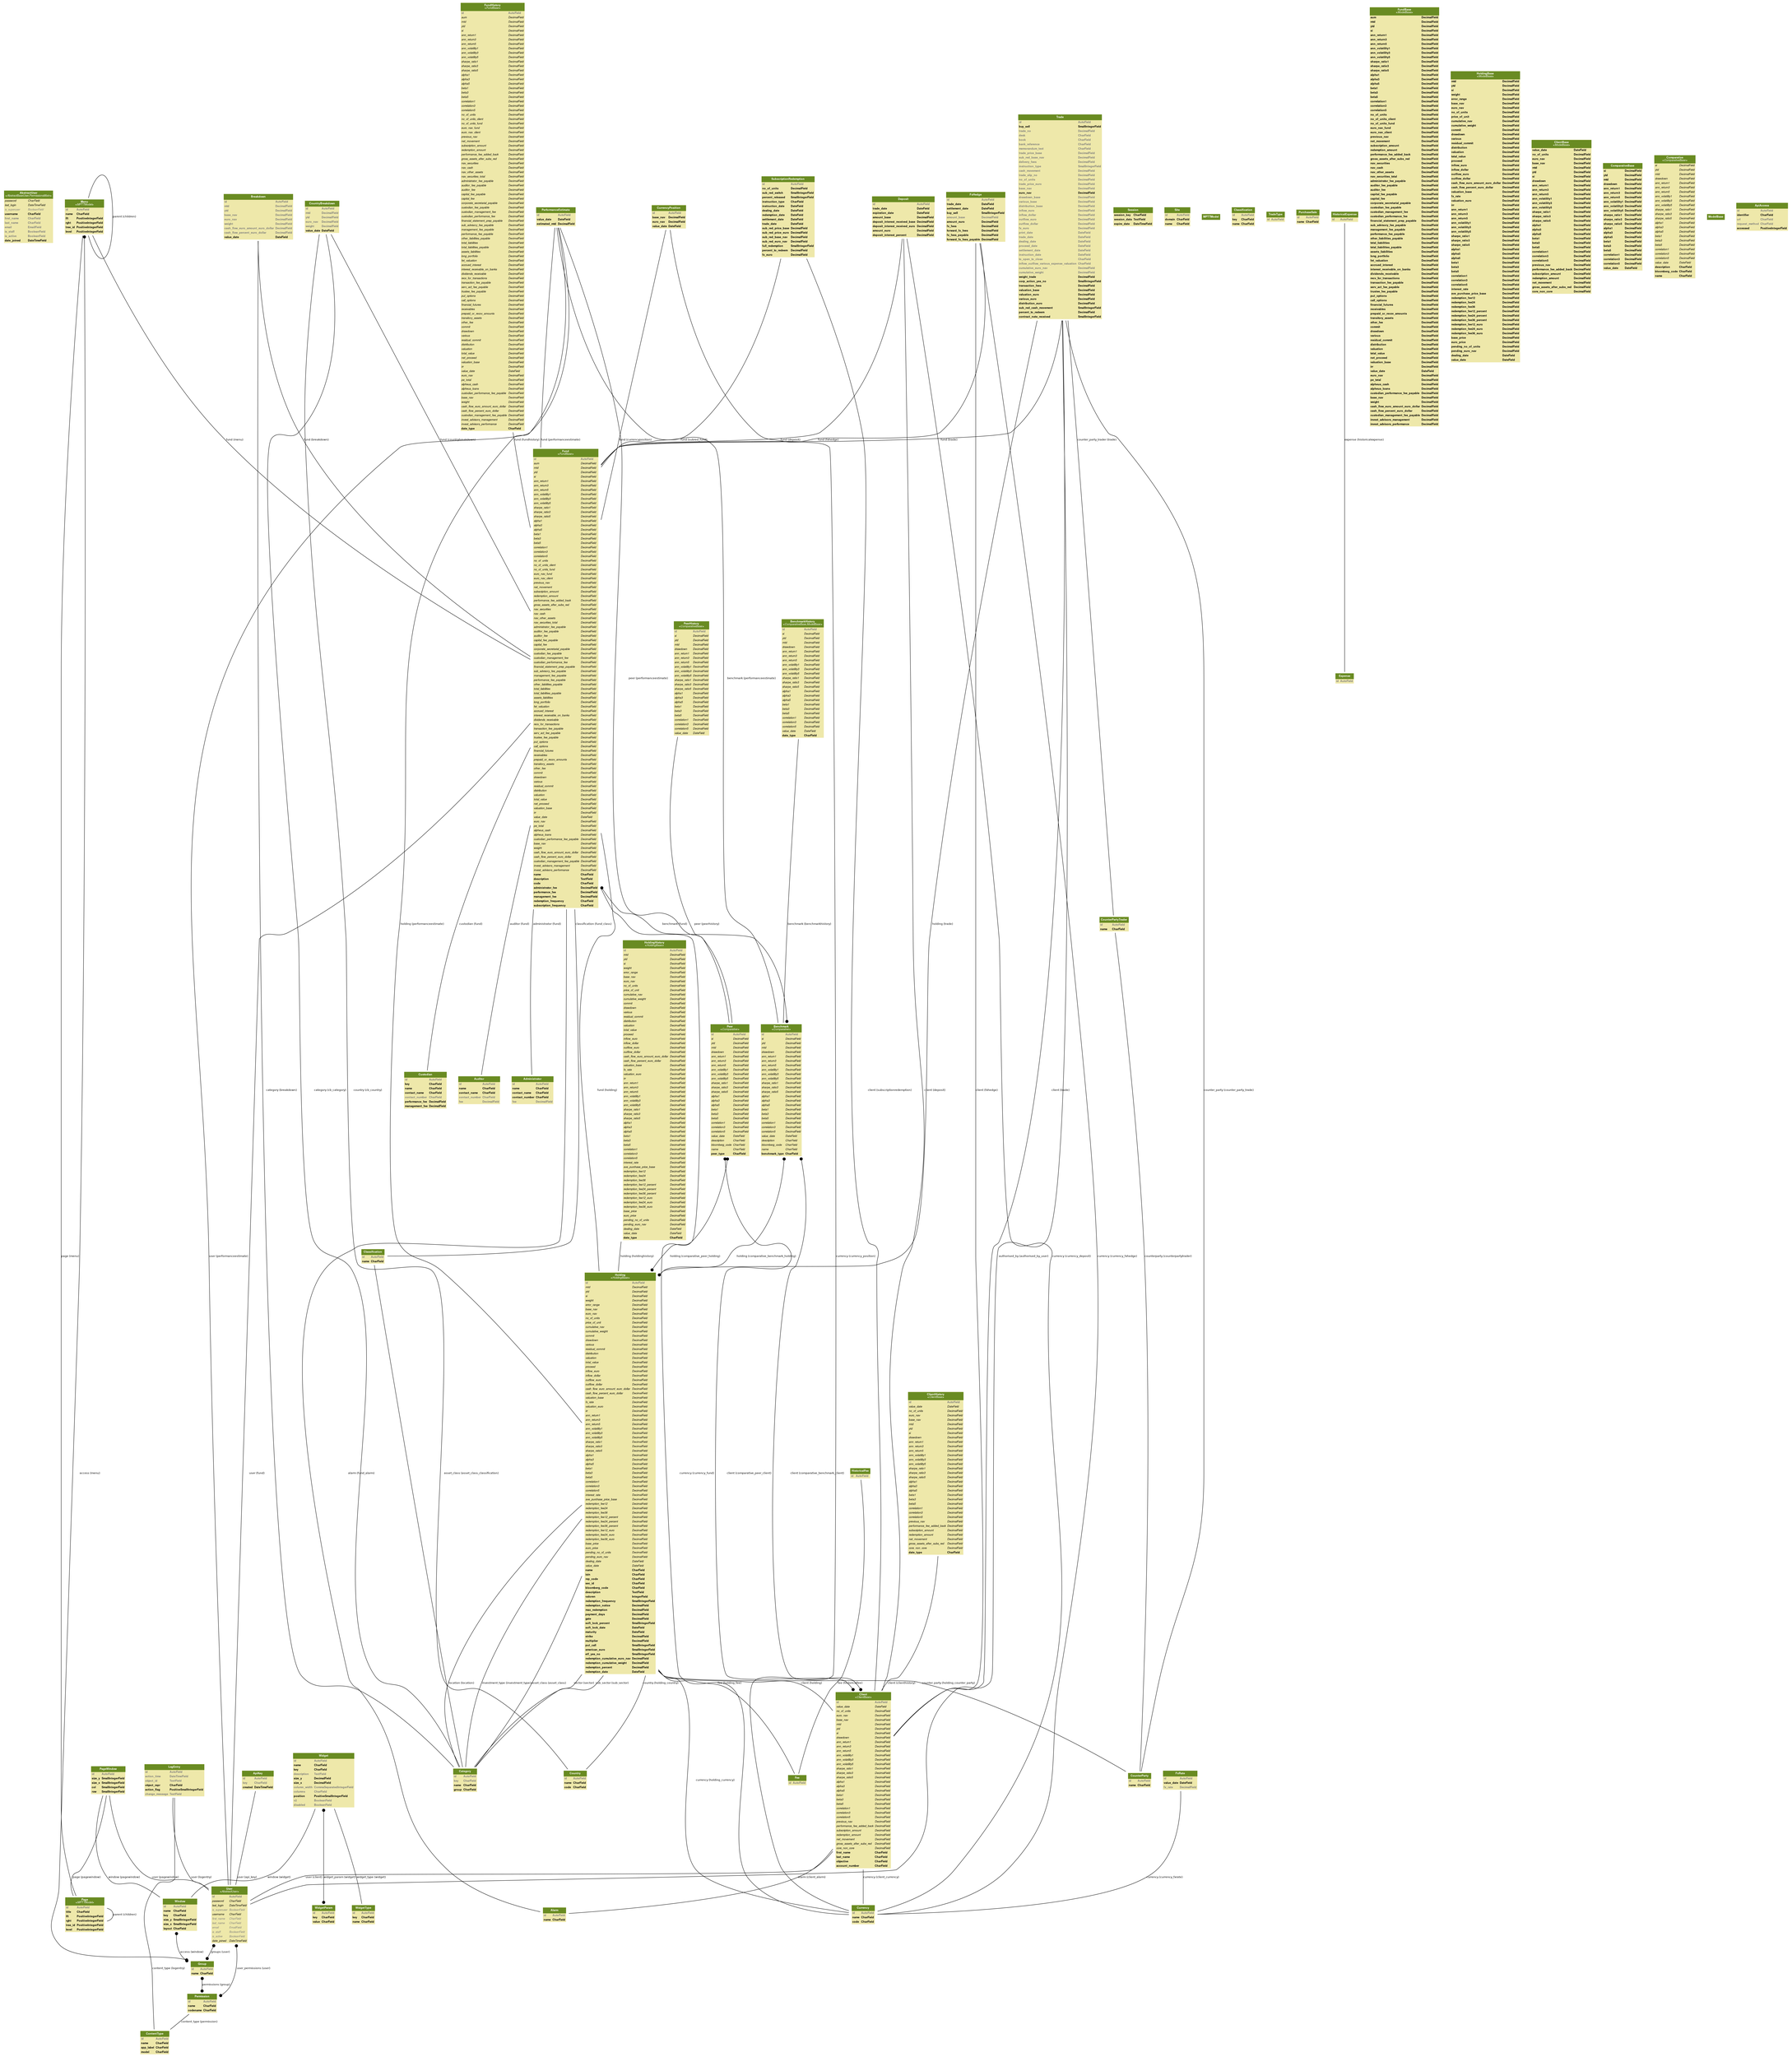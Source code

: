 
digraph name {
  fontname = "Helvetica"
  fontsize = 8

  node [
    fontname = "Helvetica"
    fontsize = 8
    shape = "plaintext"
  ]
  edge [
    fontname = "Helvetica"
    fontsize = 8
  ]







    django_contrib_auth_models_AbstractUser [label=<
    <TABLE BGCOLOR="palegoldenrod" BORDER="0" CELLBORDER="0" CELLSPACING="0">
     <TR><TD COLSPAN="2" CELLPADDING="4" ALIGN="CENTER" BGCOLOR="olivedrab4"
     ><FONT FACE="Helvetica Bold" COLOR="white"
     >AbstractUser<BR/>&lt;<FONT FACE="Helvetica Italic">AbstractBaseUser,PermissionsMixin</FONT>&gt;</FONT></TD></TR>
    
        
        <TR><TD ALIGN="LEFT" BORDER="0"
        ><FONT FACE="Helvetica Italic">password</FONT
        ></TD>
        <TD ALIGN="LEFT"
        ><FONT FACE="Helvetica Italic">CharField</FONT
        ></TD></TR>
        
        <TR><TD ALIGN="LEFT" BORDER="0"
        ><FONT FACE="Helvetica Italic">last_login</FONT
        ></TD>
        <TD ALIGN="LEFT"
        ><FONT FACE="Helvetica Italic">DateTimeField</FONT
        ></TD></TR>
        
        <TR><TD ALIGN="LEFT" BORDER="0"
        ><FONT COLOR="#7B7B7B" FACE="Helvetica Italic">is_superuser</FONT
        ></TD>
        <TD ALIGN="LEFT"
        ><FONT COLOR="#7B7B7B" FACE="Helvetica Italic">BooleanField</FONT
        ></TD></TR>
        
        <TR><TD ALIGN="LEFT" BORDER="0"
        ><FONT FACE="Helvetica Bold">username</FONT
        ></TD>
        <TD ALIGN="LEFT"
        ><FONT FACE="Helvetica Bold">CharField</FONT
        ></TD></TR>
        
        <TR><TD ALIGN="LEFT" BORDER="0"
        ><FONT COLOR="#7B7B7B" FACE="Helvetica Bold">first_name</FONT
        ></TD>
        <TD ALIGN="LEFT"
        ><FONT COLOR="#7B7B7B" FACE="Helvetica Bold">CharField</FONT
        ></TD></TR>
        
        <TR><TD ALIGN="LEFT" BORDER="0"
        ><FONT COLOR="#7B7B7B" FACE="Helvetica Bold">last_name</FONT
        ></TD>
        <TD ALIGN="LEFT"
        ><FONT COLOR="#7B7B7B" FACE="Helvetica Bold">CharField</FONT
        ></TD></TR>
        
        <TR><TD ALIGN="LEFT" BORDER="0"
        ><FONT COLOR="#7B7B7B" FACE="Helvetica Bold">email</FONT
        ></TD>
        <TD ALIGN="LEFT"
        ><FONT COLOR="#7B7B7B" FACE="Helvetica Bold">EmailField</FONT
        ></TD></TR>
        
        <TR><TD ALIGN="LEFT" BORDER="0"
        ><FONT COLOR="#7B7B7B" FACE="Helvetica Bold">is_staff</FONT
        ></TD>
        <TD ALIGN="LEFT"
        ><FONT COLOR="#7B7B7B" FACE="Helvetica Bold">BooleanField</FONT
        ></TD></TR>
        
        <TR><TD ALIGN="LEFT" BORDER="0"
        ><FONT COLOR="#7B7B7B" FACE="Helvetica Bold">is_active</FONT
        ></TD>
        <TD ALIGN="LEFT"
        ><FONT COLOR="#7B7B7B" FACE="Helvetica Bold">BooleanField</FONT
        ></TD></TR>
        
        <TR><TD ALIGN="LEFT" BORDER="0"
        ><FONT FACE="Helvetica Bold">date_joined</FONT
        ></TD>
        <TD ALIGN="LEFT"
        ><FONT FACE="Helvetica Bold">DateTimeField</FONT
        ></TD></TR>
        
    
    </TABLE>
    >]

    django_contrib_auth_models_Permission [label=<
    <TABLE BGCOLOR="palegoldenrod" BORDER="0" CELLBORDER="0" CELLSPACING="0">
     <TR><TD COLSPAN="2" CELLPADDING="4" ALIGN="CENTER" BGCOLOR="olivedrab4"
     ><FONT FACE="Helvetica Bold" COLOR="white"
     >Permission</FONT></TD></TR>
    
        
        <TR><TD ALIGN="LEFT" BORDER="0"
        ><FONT COLOR="#7B7B7B" FACE="Helvetica Bold">id</FONT
        ></TD>
        <TD ALIGN="LEFT"
        ><FONT COLOR="#7B7B7B" FACE="Helvetica Bold">AutoField</FONT
        ></TD></TR>
        
        <TR><TD ALIGN="LEFT" BORDER="0"
        ><FONT FACE="Helvetica Bold">name</FONT
        ></TD>
        <TD ALIGN="LEFT"
        ><FONT FACE="Helvetica Bold">CharField</FONT
        ></TD></TR>
        
        <TR><TD ALIGN="LEFT" BORDER="0"
        ><FONT FACE="Helvetica Bold">codename</FONT
        ></TD>
        <TD ALIGN="LEFT"
        ><FONT FACE="Helvetica Bold">CharField</FONT
        ></TD></TR>
        
    
    </TABLE>
    >]

    django_contrib_auth_models_Group [label=<
    <TABLE BGCOLOR="palegoldenrod" BORDER="0" CELLBORDER="0" CELLSPACING="0">
     <TR><TD COLSPAN="2" CELLPADDING="4" ALIGN="CENTER" BGCOLOR="olivedrab4"
     ><FONT FACE="Helvetica Bold" COLOR="white"
     >Group</FONT></TD></TR>
    
        
        <TR><TD ALIGN="LEFT" BORDER="0"
        ><FONT COLOR="#7B7B7B" FACE="Helvetica Bold">id</FONT
        ></TD>
        <TD ALIGN="LEFT"
        ><FONT COLOR="#7B7B7B" FACE="Helvetica Bold">AutoField</FONT
        ></TD></TR>
        
        <TR><TD ALIGN="LEFT" BORDER="0"
        ><FONT FACE="Helvetica Bold">name</FONT
        ></TD>
        <TD ALIGN="LEFT"
        ><FONT FACE="Helvetica Bold">CharField</FONT
        ></TD></TR>
        
    
    </TABLE>
    >]

    django_contrib_auth_models_User [label=<
    <TABLE BGCOLOR="palegoldenrod" BORDER="0" CELLBORDER="0" CELLSPACING="0">
     <TR><TD COLSPAN="2" CELLPADDING="4" ALIGN="CENTER" BGCOLOR="olivedrab4"
     ><FONT FACE="Helvetica Bold" COLOR="white"
     >User<BR/>&lt;<FONT FACE="Helvetica Italic">AbstractUser</FONT>&gt;</FONT></TD></TR>
    
        
        <TR><TD ALIGN="LEFT" BORDER="0"
        ><FONT COLOR="#7B7B7B" FACE="Helvetica Bold">id</FONT
        ></TD>
        <TD ALIGN="LEFT"
        ><FONT COLOR="#7B7B7B" FACE="Helvetica Bold">AutoField</FONT
        ></TD></TR>
        
        <TR><TD ALIGN="LEFT" BORDER="0"
        ><FONT FACE="Helvetica Italic">password</FONT
        ></TD>
        <TD ALIGN="LEFT"
        ><FONT FACE="Helvetica Italic">CharField</FONT
        ></TD></TR>
        
        <TR><TD ALIGN="LEFT" BORDER="0"
        ><FONT FACE="Helvetica Italic">last_login</FONT
        ></TD>
        <TD ALIGN="LEFT"
        ><FONT FACE="Helvetica Italic">DateTimeField</FONT
        ></TD></TR>
        
        <TR><TD ALIGN="LEFT" BORDER="0"
        ><FONT COLOR="#7B7B7B" FACE="Helvetica Italic">is_superuser</FONT
        ></TD>
        <TD ALIGN="LEFT"
        ><FONT COLOR="#7B7B7B" FACE="Helvetica Italic">BooleanField</FONT
        ></TD></TR>
        
        <TR><TD ALIGN="LEFT" BORDER="0"
        ><FONT FACE="Helvetica Italic">username</FONT
        ></TD>
        <TD ALIGN="LEFT"
        ><FONT FACE="Helvetica Italic">CharField</FONT
        ></TD></TR>
        
        <TR><TD ALIGN="LEFT" BORDER="0"
        ><FONT COLOR="#7B7B7B" FACE="Helvetica Italic">first_name</FONT
        ></TD>
        <TD ALIGN="LEFT"
        ><FONT COLOR="#7B7B7B" FACE="Helvetica Italic">CharField</FONT
        ></TD></TR>
        
        <TR><TD ALIGN="LEFT" BORDER="0"
        ><FONT COLOR="#7B7B7B" FACE="Helvetica Italic">last_name</FONT
        ></TD>
        <TD ALIGN="LEFT"
        ><FONT COLOR="#7B7B7B" FACE="Helvetica Italic">CharField</FONT
        ></TD></TR>
        
        <TR><TD ALIGN="LEFT" BORDER="0"
        ><FONT COLOR="#7B7B7B" FACE="Helvetica Italic">email</FONT
        ></TD>
        <TD ALIGN="LEFT"
        ><FONT COLOR="#7B7B7B" FACE="Helvetica Italic">EmailField</FONT
        ></TD></TR>
        
        <TR><TD ALIGN="LEFT" BORDER="0"
        ><FONT COLOR="#7B7B7B" FACE="Helvetica Italic">is_staff</FONT
        ></TD>
        <TD ALIGN="LEFT"
        ><FONT COLOR="#7B7B7B" FACE="Helvetica Italic">BooleanField</FONT
        ></TD></TR>
        
        <TR><TD ALIGN="LEFT" BORDER="0"
        ><FONT COLOR="#7B7B7B" FACE="Helvetica Italic">is_active</FONT
        ></TD>
        <TD ALIGN="LEFT"
        ><FONT COLOR="#7B7B7B" FACE="Helvetica Italic">BooleanField</FONT
        ></TD></TR>
        
        <TR><TD ALIGN="LEFT" BORDER="0"
        ><FONT FACE="Helvetica Italic">date_joined</FONT
        ></TD>
        <TD ALIGN="LEFT"
        ><FONT FACE="Helvetica Italic">DateTimeField</FONT
        ></TD></TR>
        
    
    </TABLE>
    >]




    django_contrib_contenttypes_models_ContentType [label=<
    <TABLE BGCOLOR="palegoldenrod" BORDER="0" CELLBORDER="0" CELLSPACING="0">
     <TR><TD COLSPAN="2" CELLPADDING="4" ALIGN="CENTER" BGCOLOR="olivedrab4"
     ><FONT FACE="Helvetica Bold" COLOR="white"
     >ContentType</FONT></TD></TR>
    
        
        <TR><TD ALIGN="LEFT" BORDER="0"
        ><FONT COLOR="#7B7B7B" FACE="Helvetica Bold">id</FONT
        ></TD>
        <TD ALIGN="LEFT"
        ><FONT COLOR="#7B7B7B" FACE="Helvetica Bold">AutoField</FONT
        ></TD></TR>
        
        <TR><TD ALIGN="LEFT" BORDER="0"
        ><FONT FACE="Helvetica Bold">name</FONT
        ></TD>
        <TD ALIGN="LEFT"
        ><FONT FACE="Helvetica Bold">CharField</FONT
        ></TD></TR>
        
        <TR><TD ALIGN="LEFT" BORDER="0"
        ><FONT FACE="Helvetica Bold">app_label</FONT
        ></TD>
        <TD ALIGN="LEFT"
        ><FONT FACE="Helvetica Bold">CharField</FONT
        ></TD></TR>
        
        <TR><TD ALIGN="LEFT" BORDER="0"
        ><FONT FACE="Helvetica Bold">model</FONT
        ></TD>
        <TD ALIGN="LEFT"
        ><FONT FACE="Helvetica Bold">CharField</FONT
        ></TD></TR>
        
    
    </TABLE>
    >]




    django_contrib_sessions_models_Session [label=<
    <TABLE BGCOLOR="palegoldenrod" BORDER="0" CELLBORDER="0" CELLSPACING="0">
     <TR><TD COLSPAN="2" CELLPADDING="4" ALIGN="CENTER" BGCOLOR="olivedrab4"
     ><FONT FACE="Helvetica Bold" COLOR="white"
     >Session</FONT></TD></TR>
    
        
        <TR><TD ALIGN="LEFT" BORDER="0"
        ><FONT FACE="Helvetica Bold">session_key</FONT
        ></TD>
        <TD ALIGN="LEFT"
        ><FONT FACE="Helvetica Bold">CharField</FONT
        ></TD></TR>
        
        <TR><TD ALIGN="LEFT" BORDER="0"
        ><FONT FACE="Helvetica Bold">session_data</FONT
        ></TD>
        <TD ALIGN="LEFT"
        ><FONT FACE="Helvetica Bold">TextField</FONT
        ></TD></TR>
        
        <TR><TD ALIGN="LEFT" BORDER="0"
        ><FONT FACE="Helvetica Bold">expire_date</FONT
        ></TD>
        <TD ALIGN="LEFT"
        ><FONT FACE="Helvetica Bold">DateTimeField</FONT
        ></TD></TR>
        
    
    </TABLE>
    >]




    django_contrib_sites_models_Site [label=<
    <TABLE BGCOLOR="palegoldenrod" BORDER="0" CELLBORDER="0" CELLSPACING="0">
     <TR><TD COLSPAN="2" CELLPADDING="4" ALIGN="CENTER" BGCOLOR="olivedrab4"
     ><FONT FACE="Helvetica Bold" COLOR="white"
     >Site</FONT></TD></TR>
    
        
        <TR><TD ALIGN="LEFT" BORDER="0"
        ><FONT COLOR="#7B7B7B" FACE="Helvetica Bold">id</FONT
        ></TD>
        <TD ALIGN="LEFT"
        ><FONT COLOR="#7B7B7B" FACE="Helvetica Bold">AutoField</FONT
        ></TD></TR>
        
        <TR><TD ALIGN="LEFT" BORDER="0"
        ><FONT FACE="Helvetica Bold">domain</FONT
        ></TD>
        <TD ALIGN="LEFT"
        ><FONT FACE="Helvetica Bold">CharField</FONT
        ></TD></TR>
        
        <TR><TD ALIGN="LEFT" BORDER="0"
        ><FONT FACE="Helvetica Bold">name</FONT
        ></TD>
        <TD ALIGN="LEFT"
        ><FONT FACE="Helvetica Bold">CharField</FONT
        ></TD></TR>
        
    
    </TABLE>
    >]










    django_contrib_admin_models_LogEntry [label=<
    <TABLE BGCOLOR="palegoldenrod" BORDER="0" CELLBORDER="0" CELLSPACING="0">
     <TR><TD COLSPAN="2" CELLPADDING="4" ALIGN="CENTER" BGCOLOR="olivedrab4"
     ><FONT FACE="Helvetica Bold" COLOR="white"
     >LogEntry</FONT></TD></TR>
    
        
        <TR><TD ALIGN="LEFT" BORDER="0"
        ><FONT COLOR="#7B7B7B" FACE="Helvetica Bold">id</FONT
        ></TD>
        <TD ALIGN="LEFT"
        ><FONT COLOR="#7B7B7B" FACE="Helvetica Bold">AutoField</FONT
        ></TD></TR>
        
        <TR><TD ALIGN="LEFT" BORDER="0"
        ><FONT COLOR="#7B7B7B" FACE="Helvetica Bold">action_time</FONT
        ></TD>
        <TD ALIGN="LEFT"
        ><FONT COLOR="#7B7B7B" FACE="Helvetica Bold">DateTimeField</FONT
        ></TD></TR>
        
        <TR><TD ALIGN="LEFT" BORDER="0"
        ><FONT COLOR="#7B7B7B" FACE="Helvetica Bold">object_id</FONT
        ></TD>
        <TD ALIGN="LEFT"
        ><FONT COLOR="#7B7B7B" FACE="Helvetica Bold">TextField</FONT
        ></TD></TR>
        
        <TR><TD ALIGN="LEFT" BORDER="0"
        ><FONT FACE="Helvetica Bold">object_repr</FONT
        ></TD>
        <TD ALIGN="LEFT"
        ><FONT FACE="Helvetica Bold">CharField</FONT
        ></TD></TR>
        
        <TR><TD ALIGN="LEFT" BORDER="0"
        ><FONT FACE="Helvetica Bold">action_flag</FONT
        ></TD>
        <TD ALIGN="LEFT"
        ><FONT FACE="Helvetica Bold">PositiveSmallIntegerField</FONT
        ></TD></TR>
        
        <TR><TD ALIGN="LEFT" BORDER="0"
        ><FONT COLOR="#7B7B7B" FACE="Helvetica Bold">change_message</FONT
        ></TD>
        <TD ALIGN="LEFT"
        ><FONT COLOR="#7B7B7B" FACE="Helvetica Bold">TextField</FONT
        ></TD></TR>
        
    
    </TABLE>
    >]



















    mptt_models_MPTTModel [label=<
    <TABLE BGCOLOR="palegoldenrod" BORDER="0" CELLBORDER="0" CELLSPACING="0">
     <TR><TD COLSPAN="2" CELLPADDING="4" ALIGN="CENTER" BGCOLOR="olivedrab4"
     ><FONT FACE="Helvetica Bold" COLOR="white"
     >MPTTModel</FONT></TD></TR>
    
        
    
    </TABLE>
    >]

    app_models_PerformanceEstimate [label=<
    <TABLE BGCOLOR="palegoldenrod" BORDER="0" CELLBORDER="0" CELLSPACING="0">
     <TR><TD COLSPAN="2" CELLPADDING="4" ALIGN="CENTER" BGCOLOR="olivedrab4"
     ><FONT FACE="Helvetica Bold" COLOR="white"
     >PerformanceEstimate</FONT></TD></TR>
    
        
        <TR><TD ALIGN="LEFT" BORDER="0"
        ><FONT COLOR="#7B7B7B" FACE="Helvetica Bold">id</FONT
        ></TD>
        <TD ALIGN="LEFT"
        ><FONT COLOR="#7B7B7B" FACE="Helvetica Bold">AutoField</FONT
        ></TD></TR>
        
        <TR><TD ALIGN="LEFT" BORDER="0"
        ><FONT FACE="Helvetica Bold">value_date</FONT
        ></TD>
        <TD ALIGN="LEFT"
        ><FONT FACE="Helvetica Bold">DateField</FONT
        ></TD></TR>
        
        <TR><TD ALIGN="LEFT" BORDER="0"
        ><FONT FACE="Helvetica Bold">estimated_mtd</FONT
        ></TD>
        <TD ALIGN="LEFT"
        ><FONT FACE="Helvetica Bold">DecimalField</FONT
        ></TD></TR>
        
    
    </TABLE>
    >]

    app_models_Window [label=<
    <TABLE BGCOLOR="palegoldenrod" BORDER="0" CELLBORDER="0" CELLSPACING="0">
     <TR><TD COLSPAN="2" CELLPADDING="4" ALIGN="CENTER" BGCOLOR="olivedrab4"
     ><FONT FACE="Helvetica Bold" COLOR="white"
     >Window</FONT></TD></TR>
    
        
        <TR><TD ALIGN="LEFT" BORDER="0"
        ><FONT COLOR="#7B7B7B" FACE="Helvetica Bold">id</FONT
        ></TD>
        <TD ALIGN="LEFT"
        ><FONT COLOR="#7B7B7B" FACE="Helvetica Bold">AutoField</FONT
        ></TD></TR>
        
        <TR><TD ALIGN="LEFT" BORDER="0"
        ><FONT FACE="Helvetica Bold">name</FONT
        ></TD>
        <TD ALIGN="LEFT"
        ><FONT FACE="Helvetica Bold">CharField</FONT
        ></TD></TR>
        
        <TR><TD ALIGN="LEFT" BORDER="0"
        ><FONT FACE="Helvetica Bold">key</FONT
        ></TD>
        <TD ALIGN="LEFT"
        ><FONT FACE="Helvetica Bold">CharField</FONT
        ></TD></TR>
        
        <TR><TD ALIGN="LEFT" BORDER="0"
        ><FONT FACE="Helvetica Bold">size_y</FONT
        ></TD>
        <TD ALIGN="LEFT"
        ><FONT FACE="Helvetica Bold">SmallIntegerField</FONT
        ></TD></TR>
        
        <TR><TD ALIGN="LEFT" BORDER="0"
        ><FONT FACE="Helvetica Bold">size_x</FONT
        ></TD>
        <TD ALIGN="LEFT"
        ><FONT FACE="Helvetica Bold">SmallIntegerField</FONT
        ></TD></TR>
        
        <TR><TD ALIGN="LEFT" BORDER="0"
        ><FONT FACE="Helvetica Bold">layout</FONT
        ></TD>
        <TD ALIGN="LEFT"
        ><FONT FACE="Helvetica Bold">CharField</FONT
        ></TD></TR>
        
    
    </TABLE>
    >]

    app_models_WidgetType [label=<
    <TABLE BGCOLOR="palegoldenrod" BORDER="0" CELLBORDER="0" CELLSPACING="0">
     <TR><TD COLSPAN="2" CELLPADDING="4" ALIGN="CENTER" BGCOLOR="olivedrab4"
     ><FONT FACE="Helvetica Bold" COLOR="white"
     >WidgetType</FONT></TD></TR>
    
        
        <TR><TD ALIGN="LEFT" BORDER="0"
        ><FONT COLOR="#7B7B7B" FACE="Helvetica Bold">id</FONT
        ></TD>
        <TD ALIGN="LEFT"
        ><FONT COLOR="#7B7B7B" FACE="Helvetica Bold">AutoField</FONT
        ></TD></TR>
        
        <TR><TD ALIGN="LEFT" BORDER="0"
        ><FONT FACE="Helvetica Bold">key</FONT
        ></TD>
        <TD ALIGN="LEFT"
        ><FONT FACE="Helvetica Bold">CharField</FONT
        ></TD></TR>
        
        <TR><TD ALIGN="LEFT" BORDER="0"
        ><FONT FACE="Helvetica Bold">name</FONT
        ></TD>
        <TD ALIGN="LEFT"
        ><FONT FACE="Helvetica Bold">CharField</FONT
        ></TD></TR>
        
    
    </TABLE>
    >]

    app_models_WidgetParam [label=<
    <TABLE BGCOLOR="palegoldenrod" BORDER="0" CELLBORDER="0" CELLSPACING="0">
     <TR><TD COLSPAN="2" CELLPADDING="4" ALIGN="CENTER" BGCOLOR="olivedrab4"
     ><FONT FACE="Helvetica Bold" COLOR="white"
     >WidgetParam</FONT></TD></TR>
    
        
        <TR><TD ALIGN="LEFT" BORDER="0"
        ><FONT COLOR="#7B7B7B" FACE="Helvetica Bold">id</FONT
        ></TD>
        <TD ALIGN="LEFT"
        ><FONT COLOR="#7B7B7B" FACE="Helvetica Bold">AutoField</FONT
        ></TD></TR>
        
        <TR><TD ALIGN="LEFT" BORDER="0"
        ><FONT FACE="Helvetica Bold">key</FONT
        ></TD>
        <TD ALIGN="LEFT"
        ><FONT FACE="Helvetica Bold">CharField</FONT
        ></TD></TR>
        
        <TR><TD ALIGN="LEFT" BORDER="0"
        ><FONT FACE="Helvetica Bold">value</FONT
        ></TD>
        <TD ALIGN="LEFT"
        ><FONT FACE="Helvetica Bold">CharField</FONT
        ></TD></TR>
        
    
    </TABLE>
    >]

    app_models_Widget [label=<
    <TABLE BGCOLOR="palegoldenrod" BORDER="0" CELLBORDER="0" CELLSPACING="0">
     <TR><TD COLSPAN="2" CELLPADDING="4" ALIGN="CENTER" BGCOLOR="olivedrab4"
     ><FONT FACE="Helvetica Bold" COLOR="white"
     >Widget</FONT></TD></TR>
    
        
        <TR><TD ALIGN="LEFT" BORDER="0"
        ><FONT COLOR="#7B7B7B" FACE="Helvetica Bold">id</FONT
        ></TD>
        <TD ALIGN="LEFT"
        ><FONT COLOR="#7B7B7B" FACE="Helvetica Bold">AutoField</FONT
        ></TD></TR>
        
        <TR><TD ALIGN="LEFT" BORDER="0"
        ><FONT FACE="Helvetica Bold">name</FONT
        ></TD>
        <TD ALIGN="LEFT"
        ><FONT FACE="Helvetica Bold">CharField</FONT
        ></TD></TR>
        
        <TR><TD ALIGN="LEFT" BORDER="0"
        ><FONT FACE="Helvetica Bold">key</FONT
        ></TD>
        <TD ALIGN="LEFT"
        ><FONT FACE="Helvetica Bold">CharField</FONT
        ></TD></TR>
        
        <TR><TD ALIGN="LEFT" BORDER="0"
        ><FONT COLOR="#7B7B7B" FACE="Helvetica Bold">description</FONT
        ></TD>
        <TD ALIGN="LEFT"
        ><FONT COLOR="#7B7B7B" FACE="Helvetica Bold">TextField</FONT
        ></TD></TR>
        
        <TR><TD ALIGN="LEFT" BORDER="0"
        ><FONT FACE="Helvetica Bold">size_y</FONT
        ></TD>
        <TD ALIGN="LEFT"
        ><FONT FACE="Helvetica Bold">DecimalField</FONT
        ></TD></TR>
        
        <TR><TD ALIGN="LEFT" BORDER="0"
        ><FONT FACE="Helvetica Bold">size_x</FONT
        ></TD>
        <TD ALIGN="LEFT"
        ><FONT FACE="Helvetica Bold">DecimalField</FONT
        ></TD></TR>
        
        <TR><TD ALIGN="LEFT" BORDER="0"
        ><FONT COLOR="#7B7B7B" FACE="Helvetica Bold">column_width</FONT
        ></TD>
        <TD ALIGN="LEFT"
        ><FONT COLOR="#7B7B7B" FACE="Helvetica Bold">CommaSeparatedIntegerField</FONT
        ></TD></TR>
        
        <TR><TD ALIGN="LEFT" BORDER="0"
        ><FONT COLOR="#7B7B7B" FACE="Helvetica Bold">columns</FONT
        ></TD>
        <TD ALIGN="LEFT"
        ><FONT COLOR="#7B7B7B" FACE="Helvetica Bold">CharField</FONT
        ></TD></TR>
        
        <TR><TD ALIGN="LEFT" BORDER="0"
        ><FONT FACE="Helvetica Bold">position</FONT
        ></TD>
        <TD ALIGN="LEFT"
        ><FONT FACE="Helvetica Bold">PositiveSmallIntegerField</FONT
        ></TD></TR>
        
        <TR><TD ALIGN="LEFT" BORDER="0"
        ><FONT COLOR="#7B7B7B" FACE="Helvetica Bold">v2</FONT
        ></TD>
        <TD ALIGN="LEFT"
        ><FONT COLOR="#7B7B7B" FACE="Helvetica Bold">BooleanField</FONT
        ></TD></TR>
        
        <TR><TD ALIGN="LEFT" BORDER="0"
        ><FONT COLOR="#7B7B7B" FACE="Helvetica Bold">disabled</FONT
        ></TD>
        <TD ALIGN="LEFT"
        ><FONT COLOR="#7B7B7B" FACE="Helvetica Bold">BooleanField</FONT
        ></TD></TR>
        
    
    </TABLE>
    >]

    app_models_Page [label=<
    <TABLE BGCOLOR="palegoldenrod" BORDER="0" CELLBORDER="0" CELLSPACING="0">
     <TR><TD COLSPAN="2" CELLPADDING="4" ALIGN="CENTER" BGCOLOR="olivedrab4"
     ><FONT FACE="Helvetica Bold" COLOR="white"
     >Page<BR/>&lt;<FONT FACE="Helvetica Italic">MPTTModel</FONT>&gt;</FONT></TD></TR>
    
        
        <TR><TD ALIGN="LEFT" BORDER="0"
        ><FONT COLOR="#7B7B7B" FACE="Helvetica Bold">id</FONT
        ></TD>
        <TD ALIGN="LEFT"
        ><FONT COLOR="#7B7B7B" FACE="Helvetica Bold">AutoField</FONT
        ></TD></TR>
        
        <TR><TD ALIGN="LEFT" BORDER="0"
        ><FONT FACE="Helvetica Bold">title</FONT
        ></TD>
        <TD ALIGN="LEFT"
        ><FONT FACE="Helvetica Bold">CharField</FONT
        ></TD></TR>
        
        <TR><TD ALIGN="LEFT" BORDER="0"
        ><FONT FACE="Helvetica Bold">lft</FONT
        ></TD>
        <TD ALIGN="LEFT"
        ><FONT FACE="Helvetica Bold">PositiveIntegerField</FONT
        ></TD></TR>
        
        <TR><TD ALIGN="LEFT" BORDER="0"
        ><FONT FACE="Helvetica Bold">rght</FONT
        ></TD>
        <TD ALIGN="LEFT"
        ><FONT FACE="Helvetica Bold">PositiveIntegerField</FONT
        ></TD></TR>
        
        <TR><TD ALIGN="LEFT" BORDER="0"
        ><FONT FACE="Helvetica Bold">tree_id</FONT
        ></TD>
        <TD ALIGN="LEFT"
        ><FONT FACE="Helvetica Bold">PositiveIntegerField</FONT
        ></TD></TR>
        
        <TR><TD ALIGN="LEFT" BORDER="0"
        ><FONT FACE="Helvetica Bold">level</FONT
        ></TD>
        <TD ALIGN="LEFT"
        ><FONT FACE="Helvetica Bold">PositiveIntegerField</FONT
        ></TD></TR>
        
    
    </TABLE>
    >]

    app_models_PageWindow [label=<
    <TABLE BGCOLOR="palegoldenrod" BORDER="0" CELLBORDER="0" CELLSPACING="0">
     <TR><TD COLSPAN="2" CELLPADDING="4" ALIGN="CENTER" BGCOLOR="olivedrab4"
     ><FONT FACE="Helvetica Bold" COLOR="white"
     >PageWindow</FONT></TD></TR>
    
        
        <TR><TD ALIGN="LEFT" BORDER="0"
        ><FONT COLOR="#7B7B7B" FACE="Helvetica Bold">id</FONT
        ></TD>
        <TD ALIGN="LEFT"
        ><FONT COLOR="#7B7B7B" FACE="Helvetica Bold">AutoField</FONT
        ></TD></TR>
        
        <TR><TD ALIGN="LEFT" BORDER="0"
        ><FONT FACE="Helvetica Bold">size_y</FONT
        ></TD>
        <TD ALIGN="LEFT"
        ><FONT FACE="Helvetica Bold">SmallIntegerField</FONT
        ></TD></TR>
        
        <TR><TD ALIGN="LEFT" BORDER="0"
        ><FONT FACE="Helvetica Bold">size_x</FONT
        ></TD>
        <TD ALIGN="LEFT"
        ><FONT FACE="Helvetica Bold">SmallIntegerField</FONT
        ></TD></TR>
        
        <TR><TD ALIGN="LEFT" BORDER="0"
        ><FONT FACE="Helvetica Bold">col</FONT
        ></TD>
        <TD ALIGN="LEFT"
        ><FONT FACE="Helvetica Bold">SmallIntegerField</FONT
        ></TD></TR>
        
        <TR><TD ALIGN="LEFT" BORDER="0"
        ><FONT FACE="Helvetica Bold">row</FONT
        ></TD>
        <TD ALIGN="LEFT"
        ><FONT FACE="Helvetica Bold">SmallIntegerField</FONT
        ></TD></TR>
        
    
    </TABLE>
    >]

    app_models_Classification [label=<
    <TABLE BGCOLOR="palegoldenrod" BORDER="0" CELLBORDER="0" CELLSPACING="0">
     <TR><TD COLSPAN="2" CELLPADDING="4" ALIGN="CENTER" BGCOLOR="olivedrab4"
     ><FONT FACE="Helvetica Bold" COLOR="white"
     >Classification</FONT></TD></TR>
    
        
        <TR><TD ALIGN="LEFT" BORDER="0"
        ><FONT COLOR="#7B7B7B" FACE="Helvetica Bold">id</FONT
        ></TD>
        <TD ALIGN="LEFT"
        ><FONT COLOR="#7B7B7B" FACE="Helvetica Bold">AutoField</FONT
        ></TD></TR>
        
        <TR><TD ALIGN="LEFT" BORDER="0"
        ><FONT FACE="Helvetica Bold">key</FONT
        ></TD>
        <TD ALIGN="LEFT"
        ><FONT FACE="Helvetica Bold">CharField</FONT
        ></TD></TR>
        
        <TR><TD ALIGN="LEFT" BORDER="0"
        ><FONT FACE="Helvetica Bold">name</FONT
        ></TD>
        <TD ALIGN="LEFT"
        ><FONT FACE="Helvetica Bold">CharField</FONT
        ></TD></TR>
        
    
    </TABLE>
    >]

    app_models_Custodian [label=<
    <TABLE BGCOLOR="palegoldenrod" BORDER="0" CELLBORDER="0" CELLSPACING="0">
     <TR><TD COLSPAN="2" CELLPADDING="4" ALIGN="CENTER" BGCOLOR="olivedrab4"
     ><FONT FACE="Helvetica Bold" COLOR="white"
     >Custodian</FONT></TD></TR>
    
        
        <TR><TD ALIGN="LEFT" BORDER="0"
        ><FONT COLOR="#7B7B7B" FACE="Helvetica Bold">id</FONT
        ></TD>
        <TD ALIGN="LEFT"
        ><FONT COLOR="#7B7B7B" FACE="Helvetica Bold">AutoField</FONT
        ></TD></TR>
        
        <TR><TD ALIGN="LEFT" BORDER="0"
        ><FONT FACE="Helvetica Bold">key</FONT
        ></TD>
        <TD ALIGN="LEFT"
        ><FONT FACE="Helvetica Bold">CharField</FONT
        ></TD></TR>
        
        <TR><TD ALIGN="LEFT" BORDER="0"
        ><FONT FACE="Helvetica Bold">name</FONT
        ></TD>
        <TD ALIGN="LEFT"
        ><FONT FACE="Helvetica Bold">CharField</FONT
        ></TD></TR>
        
        <TR><TD ALIGN="LEFT" BORDER="0"
        ><FONT FACE="Helvetica Bold">contact_name</FONT
        ></TD>
        <TD ALIGN="LEFT"
        ><FONT FACE="Helvetica Bold">CharField</FONT
        ></TD></TR>
        
        <TR><TD ALIGN="LEFT" BORDER="0"
        ><FONT COLOR="#7B7B7B" FACE="Helvetica Bold">contact_number</FONT
        ></TD>
        <TD ALIGN="LEFT"
        ><FONT COLOR="#7B7B7B" FACE="Helvetica Bold">CharField</FONT
        ></TD></TR>
        
        <TR><TD ALIGN="LEFT" BORDER="0"
        ><FONT FACE="Helvetica Bold">performance_fee</FONT
        ></TD>
        <TD ALIGN="LEFT"
        ><FONT FACE="Helvetica Bold">DecimalField</FONT
        ></TD></TR>
        
        <TR><TD ALIGN="LEFT" BORDER="0"
        ><FONT FACE="Helvetica Bold">management_fee</FONT
        ></TD>
        <TD ALIGN="LEFT"
        ><FONT FACE="Helvetica Bold">DecimalField</FONT
        ></TD></TR>
        
    
    </TABLE>
    >]

    app_models_Auditor [label=<
    <TABLE BGCOLOR="palegoldenrod" BORDER="0" CELLBORDER="0" CELLSPACING="0">
     <TR><TD COLSPAN="2" CELLPADDING="4" ALIGN="CENTER" BGCOLOR="olivedrab4"
     ><FONT FACE="Helvetica Bold" COLOR="white"
     >Auditor</FONT></TD></TR>
    
        
        <TR><TD ALIGN="LEFT" BORDER="0"
        ><FONT COLOR="#7B7B7B" FACE="Helvetica Bold">id</FONT
        ></TD>
        <TD ALIGN="LEFT"
        ><FONT COLOR="#7B7B7B" FACE="Helvetica Bold">AutoField</FONT
        ></TD></TR>
        
        <TR><TD ALIGN="LEFT" BORDER="0"
        ><FONT FACE="Helvetica Bold">name</FONT
        ></TD>
        <TD ALIGN="LEFT"
        ><FONT FACE="Helvetica Bold">CharField</FONT
        ></TD></TR>
        
        <TR><TD ALIGN="LEFT" BORDER="0"
        ><FONT FACE="Helvetica Bold">contact_name</FONT
        ></TD>
        <TD ALIGN="LEFT"
        ><FONT FACE="Helvetica Bold">CharField</FONT
        ></TD></TR>
        
        <TR><TD ALIGN="LEFT" BORDER="0"
        ><FONT COLOR="#7B7B7B" FACE="Helvetica Bold">contact_number</FONT
        ></TD>
        <TD ALIGN="LEFT"
        ><FONT COLOR="#7B7B7B" FACE="Helvetica Bold">CharField</FONT
        ></TD></TR>
        
        <TR><TD ALIGN="LEFT" BORDER="0"
        ><FONT COLOR="#7B7B7B" FACE="Helvetica Bold">fee</FONT
        ></TD>
        <TD ALIGN="LEFT"
        ><FONT COLOR="#7B7B7B" FACE="Helvetica Bold">DecimalField</FONT
        ></TD></TR>
        
    
    </TABLE>
    >]

    app_models_Administrator [label=<
    <TABLE BGCOLOR="palegoldenrod" BORDER="0" CELLBORDER="0" CELLSPACING="0">
     <TR><TD COLSPAN="2" CELLPADDING="4" ALIGN="CENTER" BGCOLOR="olivedrab4"
     ><FONT FACE="Helvetica Bold" COLOR="white"
     >Administrator</FONT></TD></TR>
    
        
        <TR><TD ALIGN="LEFT" BORDER="0"
        ><FONT COLOR="#7B7B7B" FACE="Helvetica Bold">id</FONT
        ></TD>
        <TD ALIGN="LEFT"
        ><FONT COLOR="#7B7B7B" FACE="Helvetica Bold">AutoField</FONT
        ></TD></TR>
        
        <TR><TD ALIGN="LEFT" BORDER="0"
        ><FONT FACE="Helvetica Bold">name</FONT
        ></TD>
        <TD ALIGN="LEFT"
        ><FONT FACE="Helvetica Bold">CharField</FONT
        ></TD></TR>
        
        <TR><TD ALIGN="LEFT" BORDER="0"
        ><FONT FACE="Helvetica Bold">contact_name</FONT
        ></TD>
        <TD ALIGN="LEFT"
        ><FONT FACE="Helvetica Bold">CharField</FONT
        ></TD></TR>
        
        <TR><TD ALIGN="LEFT" BORDER="0"
        ><FONT FACE="Helvetica Bold">contact_number</FONT
        ></TD>
        <TD ALIGN="LEFT"
        ><FONT FACE="Helvetica Bold">CharField</FONT
        ></TD></TR>
        
        <TR><TD ALIGN="LEFT" BORDER="0"
        ><FONT COLOR="#7B7B7B" FACE="Helvetica Bold">fee</FONT
        ></TD>
        <TD ALIGN="LEFT"
        ><FONT COLOR="#7B7B7B" FACE="Helvetica Bold">DecimalField</FONT
        ></TD></TR>
        
    
    </TABLE>
    >]

    app_models_Menu [label=<
    <TABLE BGCOLOR="palegoldenrod" BORDER="0" CELLBORDER="0" CELLSPACING="0">
     <TR><TD COLSPAN="2" CELLPADDING="4" ALIGN="CENTER" BGCOLOR="olivedrab4"
     ><FONT FACE="Helvetica Bold" COLOR="white"
     >Menu<BR/>&lt;<FONT FACE="Helvetica Italic">MPTTModel</FONT>&gt;</FONT></TD></TR>
    
        
        <TR><TD ALIGN="LEFT" BORDER="0"
        ><FONT COLOR="#7B7B7B" FACE="Helvetica Bold">id</FONT
        ></TD>
        <TD ALIGN="LEFT"
        ><FONT COLOR="#7B7B7B" FACE="Helvetica Bold">AutoField</FONT
        ></TD></TR>
        
        <TR><TD ALIGN="LEFT" BORDER="0"
        ><FONT FACE="Helvetica Bold">name</FONT
        ></TD>
        <TD ALIGN="LEFT"
        ><FONT FACE="Helvetica Bold">CharField</FONT
        ></TD></TR>
        
        <TR><TD ALIGN="LEFT" BORDER="0"
        ><FONT FACE="Helvetica Bold">lft</FONT
        ></TD>
        <TD ALIGN="LEFT"
        ><FONT FACE="Helvetica Bold">PositiveIntegerField</FONT
        ></TD></TR>
        
        <TR><TD ALIGN="LEFT" BORDER="0"
        ><FONT FACE="Helvetica Bold">rght</FONT
        ></TD>
        <TD ALIGN="LEFT"
        ><FONT FACE="Helvetica Bold">PositiveIntegerField</FONT
        ></TD></TR>
        
        <TR><TD ALIGN="LEFT" BORDER="0"
        ><FONT FACE="Helvetica Bold">tree_id</FONT
        ></TD>
        <TD ALIGN="LEFT"
        ><FONT FACE="Helvetica Bold">PositiveIntegerField</FONT
        ></TD></TR>
        
        <TR><TD ALIGN="LEFT" BORDER="0"
        ><FONT FACE="Helvetica Bold">level</FONT
        ></TD>
        <TD ALIGN="LEFT"
        ><FONT FACE="Helvetica Bold">PositiveIntegerField</FONT
        ></TD></TR>
        
    
    </TABLE>
    >]

    app_models_Currency [label=<
    <TABLE BGCOLOR="palegoldenrod" BORDER="0" CELLBORDER="0" CELLSPACING="0">
     <TR><TD COLSPAN="2" CELLPADDING="4" ALIGN="CENTER" BGCOLOR="olivedrab4"
     ><FONT FACE="Helvetica Bold" COLOR="white"
     >Currency</FONT></TD></TR>
    
        
        <TR><TD ALIGN="LEFT" BORDER="0"
        ><FONT COLOR="#7B7B7B" FACE="Helvetica Bold">id</FONT
        ></TD>
        <TD ALIGN="LEFT"
        ><FONT COLOR="#7B7B7B" FACE="Helvetica Bold">AutoField</FONT
        ></TD></TR>
        
        <TR><TD ALIGN="LEFT" BORDER="0"
        ><FONT FACE="Helvetica Bold">name</FONT
        ></TD>
        <TD ALIGN="LEFT"
        ><FONT FACE="Helvetica Bold">CharField</FONT
        ></TD></TR>
        
        <TR><TD ALIGN="LEFT" BORDER="0"
        ><FONT FACE="Helvetica Bold">code</FONT
        ></TD>
        <TD ALIGN="LEFT"
        ><FONT FACE="Helvetica Bold">CharField</FONT
        ></TD></TR>
        
    
    </TABLE>
    >]

    app_models_Country [label=<
    <TABLE BGCOLOR="palegoldenrod" BORDER="0" CELLBORDER="0" CELLSPACING="0">
     <TR><TD COLSPAN="2" CELLPADDING="4" ALIGN="CENTER" BGCOLOR="olivedrab4"
     ><FONT FACE="Helvetica Bold" COLOR="white"
     >Country</FONT></TD></TR>
    
        
        <TR><TD ALIGN="LEFT" BORDER="0"
        ><FONT COLOR="#7B7B7B" FACE="Helvetica Bold">id</FONT
        ></TD>
        <TD ALIGN="LEFT"
        ><FONT COLOR="#7B7B7B" FACE="Helvetica Bold">AutoField</FONT
        ></TD></TR>
        
        <TR><TD ALIGN="LEFT" BORDER="0"
        ><FONT FACE="Helvetica Bold">name</FONT
        ></TD>
        <TD ALIGN="LEFT"
        ><FONT FACE="Helvetica Bold">CharField</FONT
        ></TD></TR>
        
        <TR><TD ALIGN="LEFT" BORDER="0"
        ><FONT FACE="Helvetica Bold">code</FONT
        ></TD>
        <TD ALIGN="LEFT"
        ><FONT FACE="Helvetica Bold">CharField</FONT
        ></TD></TR>
        
    
    </TABLE>
    >]

    app_models_TradeType [label=<
    <TABLE BGCOLOR="palegoldenrod" BORDER="0" CELLBORDER="0" CELLSPACING="0">
     <TR><TD COLSPAN="2" CELLPADDING="4" ALIGN="CENTER" BGCOLOR="olivedrab4"
     ><FONT FACE="Helvetica Bold" COLOR="white"
     >TradeType</FONT></TD></TR>
    
        
        <TR><TD ALIGN="LEFT" BORDER="0"
        ><FONT COLOR="#7B7B7B" FACE="Helvetica Bold">id</FONT
        ></TD>
        <TD ALIGN="LEFT"
        ><FONT COLOR="#7B7B7B" FACE="Helvetica Bold">AutoField</FONT
        ></TD></TR>
        
    
    </TABLE>
    >]

    app_models_PurchaseSale [label=<
    <TABLE BGCOLOR="palegoldenrod" BORDER="0" CELLBORDER="0" CELLSPACING="0">
     <TR><TD COLSPAN="2" CELLPADDING="4" ALIGN="CENTER" BGCOLOR="olivedrab4"
     ><FONT FACE="Helvetica Bold" COLOR="white"
     >PurchaseSale</FONT></TD></TR>
    
        
        <TR><TD ALIGN="LEFT" BORDER="0"
        ><FONT COLOR="#7B7B7B" FACE="Helvetica Bold">id</FONT
        ></TD>
        <TD ALIGN="LEFT"
        ><FONT COLOR="#7B7B7B" FACE="Helvetica Bold">AutoField</FONT
        ></TD></TR>
        
        <TR><TD ALIGN="LEFT" BORDER="0"
        ><FONT FACE="Helvetica Bold">name</FONT
        ></TD>
        <TD ALIGN="LEFT"
        ><FONT FACE="Helvetica Bold">CharField</FONT
        ></TD></TR>
        
    
    </TABLE>
    >]

    app_models_Alarm [label=<
    <TABLE BGCOLOR="palegoldenrod" BORDER="0" CELLBORDER="0" CELLSPACING="0">
     <TR><TD COLSPAN="2" CELLPADDING="4" ALIGN="CENTER" BGCOLOR="olivedrab4"
     ><FONT FACE="Helvetica Bold" COLOR="white"
     >Alarm</FONT></TD></TR>
    
        
        <TR><TD ALIGN="LEFT" BORDER="0"
        ><FONT COLOR="#7B7B7B" FACE="Helvetica Bold">id</FONT
        ></TD>
        <TD ALIGN="LEFT"
        ><FONT COLOR="#7B7B7B" FACE="Helvetica Bold">AutoField</FONT
        ></TD></TR>
        
        <TR><TD ALIGN="LEFT" BORDER="0"
        ><FONT FACE="Helvetica Bold">name</FONT
        ></TD>
        <TD ALIGN="LEFT"
        ><FONT FACE="Helvetica Bold">CharField</FONT
        ></TD></TR>
        
    
    </TABLE>
    >]

    app_models_Fee [label=<
    <TABLE BGCOLOR="palegoldenrod" BORDER="0" CELLBORDER="0" CELLSPACING="0">
     <TR><TD COLSPAN="2" CELLPADDING="4" ALIGN="CENTER" BGCOLOR="olivedrab4"
     ><FONT FACE="Helvetica Bold" COLOR="white"
     >Fee</FONT></TD></TR>
    
        
        <TR><TD ALIGN="LEFT" BORDER="0"
        ><FONT COLOR="#7B7B7B" FACE="Helvetica Bold">id</FONT
        ></TD>
        <TD ALIGN="LEFT"
        ><FONT COLOR="#7B7B7B" FACE="Helvetica Bold">AutoField</FONT
        ></TD></TR>
        
    
    </TABLE>
    >]

    app_models_HistoricalFee [label=<
    <TABLE BGCOLOR="palegoldenrod" BORDER="0" CELLBORDER="0" CELLSPACING="0">
     <TR><TD COLSPAN="2" CELLPADDING="4" ALIGN="CENTER" BGCOLOR="olivedrab4"
     ><FONT FACE="Helvetica Bold" COLOR="white"
     >HistoricalFee</FONT></TD></TR>
    
        
        <TR><TD ALIGN="LEFT" BORDER="0"
        ><FONT COLOR="#7B7B7B" FACE="Helvetica Bold">id</FONT
        ></TD>
        <TD ALIGN="LEFT"
        ><FONT COLOR="#7B7B7B" FACE="Helvetica Bold">AutoField</FONT
        ></TD></TR>
        
    
    </TABLE>
    >]

    app_models_Expense [label=<
    <TABLE BGCOLOR="palegoldenrod" BORDER="0" CELLBORDER="0" CELLSPACING="0">
     <TR><TD COLSPAN="2" CELLPADDING="4" ALIGN="CENTER" BGCOLOR="olivedrab4"
     ><FONT FACE="Helvetica Bold" COLOR="white"
     >Expense</FONT></TD></TR>
    
        
        <TR><TD ALIGN="LEFT" BORDER="0"
        ><FONT COLOR="#7B7B7B" FACE="Helvetica Bold">id</FONT
        ></TD>
        <TD ALIGN="LEFT"
        ><FONT COLOR="#7B7B7B" FACE="Helvetica Bold">AutoField</FONT
        ></TD></TR>
        
    
    </TABLE>
    >]

    app_models_HistoricalExpense [label=<
    <TABLE BGCOLOR="palegoldenrod" BORDER="0" CELLBORDER="0" CELLSPACING="0">
     <TR><TD COLSPAN="2" CELLPADDING="4" ALIGN="CENTER" BGCOLOR="olivedrab4"
     ><FONT FACE="Helvetica Bold" COLOR="white"
     >HistoricalExpense</FONT></TD></TR>
    
        
        <TR><TD ALIGN="LEFT" BORDER="0"
        ><FONT COLOR="#7B7B7B" FACE="Helvetica Bold">id</FONT
        ></TD>
        <TD ALIGN="LEFT"
        ><FONT COLOR="#7B7B7B" FACE="Helvetica Bold">AutoField</FONT
        ></TD></TR>
        
    
    </TABLE>
    >]

    app_models_CounterParty [label=<
    <TABLE BGCOLOR="palegoldenrod" BORDER="0" CELLBORDER="0" CELLSPACING="0">
     <TR><TD COLSPAN="2" CELLPADDING="4" ALIGN="CENTER" BGCOLOR="olivedrab4"
     ><FONT FACE="Helvetica Bold" COLOR="white"
     >CounterParty</FONT></TD></TR>
    
        
        <TR><TD ALIGN="LEFT" BORDER="0"
        ><FONT COLOR="#7B7B7B" FACE="Helvetica Bold">id</FONT
        ></TD>
        <TD ALIGN="LEFT"
        ><FONT COLOR="#7B7B7B" FACE="Helvetica Bold">AutoField</FONT
        ></TD></TR>
        
        <TR><TD ALIGN="LEFT" BORDER="0"
        ><FONT FACE="Helvetica Bold">name</FONT
        ></TD>
        <TD ALIGN="LEFT"
        ><FONT FACE="Helvetica Bold">CharField</FONT
        ></TD></TR>
        
    
    </TABLE>
    >]

    app_models_CounterPartyTrader [label=<
    <TABLE BGCOLOR="palegoldenrod" BORDER="0" CELLBORDER="0" CELLSPACING="0">
     <TR><TD COLSPAN="2" CELLPADDING="4" ALIGN="CENTER" BGCOLOR="olivedrab4"
     ><FONT FACE="Helvetica Bold" COLOR="white"
     >CounterPartyTrader</FONT></TD></TR>
    
        
        <TR><TD ALIGN="LEFT" BORDER="0"
        ><FONT COLOR="#7B7B7B" FACE="Helvetica Bold">id</FONT
        ></TD>
        <TD ALIGN="LEFT"
        ><FONT COLOR="#7B7B7B" FACE="Helvetica Bold">AutoField</FONT
        ></TD></TR>
        
        <TR><TD ALIGN="LEFT" BORDER="0"
        ><FONT FACE="Helvetica Bold">name</FONT
        ></TD>
        <TD ALIGN="LEFT"
        ><FONT FACE="Helvetica Bold">CharField</FONT
        ></TD></TR>
        
    
    </TABLE>
    >]




    fund_models_FundBase [label=<
    <TABLE BGCOLOR="palegoldenrod" BORDER="0" CELLBORDER="0" CELLSPACING="0">
     <TR><TD COLSPAN="2" CELLPADDING="4" ALIGN="CENTER" BGCOLOR="olivedrab4"
     ><FONT FACE="Helvetica Bold" COLOR="white"
     >FundBase<BR/>&lt;<FONT FACE="Helvetica Italic">ModelBase</FONT>&gt;</FONT></TD></TR>
    
        
        <TR><TD ALIGN="LEFT" BORDER="0"
        ><FONT FACE="Helvetica Bold">aum</FONT
        ></TD>
        <TD ALIGN="LEFT"
        ><FONT FACE="Helvetica Bold">DecimalField</FONT
        ></TD></TR>
        
        <TR><TD ALIGN="LEFT" BORDER="0"
        ><FONT FACE="Helvetica Bold">mtd</FONT
        ></TD>
        <TD ALIGN="LEFT"
        ><FONT FACE="Helvetica Bold">DecimalField</FONT
        ></TD></TR>
        
        <TR><TD ALIGN="LEFT" BORDER="0"
        ><FONT FACE="Helvetica Bold">ytd</FONT
        ></TD>
        <TD ALIGN="LEFT"
        ><FONT FACE="Helvetica Bold">DecimalField</FONT
        ></TD></TR>
        
        <TR><TD ALIGN="LEFT" BORDER="0"
        ><FONT FACE="Helvetica Bold">si</FONT
        ></TD>
        <TD ALIGN="LEFT"
        ><FONT FACE="Helvetica Bold">DecimalField</FONT
        ></TD></TR>
        
        <TR><TD ALIGN="LEFT" BORDER="0"
        ><FONT FACE="Helvetica Bold">ann_return1</FONT
        ></TD>
        <TD ALIGN="LEFT"
        ><FONT FACE="Helvetica Bold">DecimalField</FONT
        ></TD></TR>
        
        <TR><TD ALIGN="LEFT" BORDER="0"
        ><FONT FACE="Helvetica Bold">ann_return3</FONT
        ></TD>
        <TD ALIGN="LEFT"
        ><FONT FACE="Helvetica Bold">DecimalField</FONT
        ></TD></TR>
        
        <TR><TD ALIGN="LEFT" BORDER="0"
        ><FONT FACE="Helvetica Bold">ann_return5</FONT
        ></TD>
        <TD ALIGN="LEFT"
        ><FONT FACE="Helvetica Bold">DecimalField</FONT
        ></TD></TR>
        
        <TR><TD ALIGN="LEFT" BORDER="0"
        ><FONT FACE="Helvetica Bold">ann_volatility1</FONT
        ></TD>
        <TD ALIGN="LEFT"
        ><FONT FACE="Helvetica Bold">DecimalField</FONT
        ></TD></TR>
        
        <TR><TD ALIGN="LEFT" BORDER="0"
        ><FONT FACE="Helvetica Bold">ann_volatility3</FONT
        ></TD>
        <TD ALIGN="LEFT"
        ><FONT FACE="Helvetica Bold">DecimalField</FONT
        ></TD></TR>
        
        <TR><TD ALIGN="LEFT" BORDER="0"
        ><FONT FACE="Helvetica Bold">ann_volatility5</FONT
        ></TD>
        <TD ALIGN="LEFT"
        ><FONT FACE="Helvetica Bold">DecimalField</FONT
        ></TD></TR>
        
        <TR><TD ALIGN="LEFT" BORDER="0"
        ><FONT FACE="Helvetica Bold">sharpe_ratio1</FONT
        ></TD>
        <TD ALIGN="LEFT"
        ><FONT FACE="Helvetica Bold">DecimalField</FONT
        ></TD></TR>
        
        <TR><TD ALIGN="LEFT" BORDER="0"
        ><FONT FACE="Helvetica Bold">sharpe_ratio3</FONT
        ></TD>
        <TD ALIGN="LEFT"
        ><FONT FACE="Helvetica Bold">DecimalField</FONT
        ></TD></TR>
        
        <TR><TD ALIGN="LEFT" BORDER="0"
        ><FONT FACE="Helvetica Bold">sharpe_ratio5</FONT
        ></TD>
        <TD ALIGN="LEFT"
        ><FONT FACE="Helvetica Bold">DecimalField</FONT
        ></TD></TR>
        
        <TR><TD ALIGN="LEFT" BORDER="0"
        ><FONT FACE="Helvetica Bold">alpha1</FONT
        ></TD>
        <TD ALIGN="LEFT"
        ><FONT FACE="Helvetica Bold">DecimalField</FONT
        ></TD></TR>
        
        <TR><TD ALIGN="LEFT" BORDER="0"
        ><FONT FACE="Helvetica Bold">alpha3</FONT
        ></TD>
        <TD ALIGN="LEFT"
        ><FONT FACE="Helvetica Bold">DecimalField</FONT
        ></TD></TR>
        
        <TR><TD ALIGN="LEFT" BORDER="0"
        ><FONT FACE="Helvetica Bold">alpha5</FONT
        ></TD>
        <TD ALIGN="LEFT"
        ><FONT FACE="Helvetica Bold">DecimalField</FONT
        ></TD></TR>
        
        <TR><TD ALIGN="LEFT" BORDER="0"
        ><FONT FACE="Helvetica Bold">beta1</FONT
        ></TD>
        <TD ALIGN="LEFT"
        ><FONT FACE="Helvetica Bold">DecimalField</FONT
        ></TD></TR>
        
        <TR><TD ALIGN="LEFT" BORDER="0"
        ><FONT FACE="Helvetica Bold">beta3</FONT
        ></TD>
        <TD ALIGN="LEFT"
        ><FONT FACE="Helvetica Bold">DecimalField</FONT
        ></TD></TR>
        
        <TR><TD ALIGN="LEFT" BORDER="0"
        ><FONT FACE="Helvetica Bold">beta5</FONT
        ></TD>
        <TD ALIGN="LEFT"
        ><FONT FACE="Helvetica Bold">DecimalField</FONT
        ></TD></TR>
        
        <TR><TD ALIGN="LEFT" BORDER="0"
        ><FONT FACE="Helvetica Bold">correlation1</FONT
        ></TD>
        <TD ALIGN="LEFT"
        ><FONT FACE="Helvetica Bold">DecimalField</FONT
        ></TD></TR>
        
        <TR><TD ALIGN="LEFT" BORDER="0"
        ><FONT FACE="Helvetica Bold">correlation3</FONT
        ></TD>
        <TD ALIGN="LEFT"
        ><FONT FACE="Helvetica Bold">DecimalField</FONT
        ></TD></TR>
        
        <TR><TD ALIGN="LEFT" BORDER="0"
        ><FONT FACE="Helvetica Bold">correlation5</FONT
        ></TD>
        <TD ALIGN="LEFT"
        ><FONT FACE="Helvetica Bold">DecimalField</FONT
        ></TD></TR>
        
        <TR><TD ALIGN="LEFT" BORDER="0"
        ><FONT FACE="Helvetica Bold">no_of_units</FONT
        ></TD>
        <TD ALIGN="LEFT"
        ><FONT FACE="Helvetica Bold">DecimalField</FONT
        ></TD></TR>
        
        <TR><TD ALIGN="LEFT" BORDER="0"
        ><FONT FACE="Helvetica Bold">no_of_units_client</FONT
        ></TD>
        <TD ALIGN="LEFT"
        ><FONT FACE="Helvetica Bold">DecimalField</FONT
        ></TD></TR>
        
        <TR><TD ALIGN="LEFT" BORDER="0"
        ><FONT FACE="Helvetica Bold">no_of_units_fund</FONT
        ></TD>
        <TD ALIGN="LEFT"
        ><FONT FACE="Helvetica Bold">DecimalField</FONT
        ></TD></TR>
        
        <TR><TD ALIGN="LEFT" BORDER="0"
        ><FONT FACE="Helvetica Bold">euro_nav_fund</FONT
        ></TD>
        <TD ALIGN="LEFT"
        ><FONT FACE="Helvetica Bold">DecimalField</FONT
        ></TD></TR>
        
        <TR><TD ALIGN="LEFT" BORDER="0"
        ><FONT FACE="Helvetica Bold">euro_nav_client</FONT
        ></TD>
        <TD ALIGN="LEFT"
        ><FONT FACE="Helvetica Bold">DecimalField</FONT
        ></TD></TR>
        
        <TR><TD ALIGN="LEFT" BORDER="0"
        ><FONT FACE="Helvetica Bold">previous_nav</FONT
        ></TD>
        <TD ALIGN="LEFT"
        ><FONT FACE="Helvetica Bold">DecimalField</FONT
        ></TD></TR>
        
        <TR><TD ALIGN="LEFT" BORDER="0"
        ><FONT FACE="Helvetica Bold">net_movement</FONT
        ></TD>
        <TD ALIGN="LEFT"
        ><FONT FACE="Helvetica Bold">DecimalField</FONT
        ></TD></TR>
        
        <TR><TD ALIGN="LEFT" BORDER="0"
        ><FONT FACE="Helvetica Bold">subscription_amount</FONT
        ></TD>
        <TD ALIGN="LEFT"
        ><FONT FACE="Helvetica Bold">DecimalField</FONT
        ></TD></TR>
        
        <TR><TD ALIGN="LEFT" BORDER="0"
        ><FONT FACE="Helvetica Bold">redemption_amount</FONT
        ></TD>
        <TD ALIGN="LEFT"
        ><FONT FACE="Helvetica Bold">DecimalField</FONT
        ></TD></TR>
        
        <TR><TD ALIGN="LEFT" BORDER="0"
        ><FONT FACE="Helvetica Bold">performance_fee_added_back</FONT
        ></TD>
        <TD ALIGN="LEFT"
        ><FONT FACE="Helvetica Bold">DecimalField</FONT
        ></TD></TR>
        
        <TR><TD ALIGN="LEFT" BORDER="0"
        ><FONT FACE="Helvetica Bold">gross_assets_after_subs_red</FONT
        ></TD>
        <TD ALIGN="LEFT"
        ><FONT FACE="Helvetica Bold">DecimalField</FONT
        ></TD></TR>
        
        <TR><TD ALIGN="LEFT" BORDER="0"
        ><FONT FACE="Helvetica Bold">nav_securities</FONT
        ></TD>
        <TD ALIGN="LEFT"
        ><FONT FACE="Helvetica Bold">DecimalField</FONT
        ></TD></TR>
        
        <TR><TD ALIGN="LEFT" BORDER="0"
        ><FONT FACE="Helvetica Bold">nav_cash</FONT
        ></TD>
        <TD ALIGN="LEFT"
        ><FONT FACE="Helvetica Bold">DecimalField</FONT
        ></TD></TR>
        
        <TR><TD ALIGN="LEFT" BORDER="0"
        ><FONT FACE="Helvetica Bold">nav_other_assets</FONT
        ></TD>
        <TD ALIGN="LEFT"
        ><FONT FACE="Helvetica Bold">DecimalField</FONT
        ></TD></TR>
        
        <TR><TD ALIGN="LEFT" BORDER="0"
        ><FONT FACE="Helvetica Bold">nav_securities_total</FONT
        ></TD>
        <TD ALIGN="LEFT"
        ><FONT FACE="Helvetica Bold">DecimalField</FONT
        ></TD></TR>
        
        <TR><TD ALIGN="LEFT" BORDER="0"
        ><FONT FACE="Helvetica Bold">administrator_fee_payable</FONT
        ></TD>
        <TD ALIGN="LEFT"
        ><FONT FACE="Helvetica Bold">DecimalField</FONT
        ></TD></TR>
        
        <TR><TD ALIGN="LEFT" BORDER="0"
        ><FONT FACE="Helvetica Bold">auditor_fee_payable</FONT
        ></TD>
        <TD ALIGN="LEFT"
        ><FONT FACE="Helvetica Bold">DecimalField</FONT
        ></TD></TR>
        
        <TR><TD ALIGN="LEFT" BORDER="0"
        ><FONT FACE="Helvetica Bold">auditor_fee</FONT
        ></TD>
        <TD ALIGN="LEFT"
        ><FONT FACE="Helvetica Bold">DecimalField</FONT
        ></TD></TR>
        
        <TR><TD ALIGN="LEFT" BORDER="0"
        ><FONT FACE="Helvetica Bold">capital_fee_payable</FONT
        ></TD>
        <TD ALIGN="LEFT"
        ><FONT FACE="Helvetica Bold">DecimalField</FONT
        ></TD></TR>
        
        <TR><TD ALIGN="LEFT" BORDER="0"
        ><FONT FACE="Helvetica Bold">capital_fee</FONT
        ></TD>
        <TD ALIGN="LEFT"
        ><FONT FACE="Helvetica Bold">DecimalField</FONT
        ></TD></TR>
        
        <TR><TD ALIGN="LEFT" BORDER="0"
        ><FONT FACE="Helvetica Bold">corporate_secretarial_payable</FONT
        ></TD>
        <TD ALIGN="LEFT"
        ><FONT FACE="Helvetica Bold">DecimalField</FONT
        ></TD></TR>
        
        <TR><TD ALIGN="LEFT" BORDER="0"
        ><FONT FACE="Helvetica Bold">custodian_fee_payable</FONT
        ></TD>
        <TD ALIGN="LEFT"
        ><FONT FACE="Helvetica Bold">DecimalField</FONT
        ></TD></TR>
        
        <TR><TD ALIGN="LEFT" BORDER="0"
        ><FONT FACE="Helvetica Bold">custodian_management_fee</FONT
        ></TD>
        <TD ALIGN="LEFT"
        ><FONT FACE="Helvetica Bold">DecimalField</FONT
        ></TD></TR>
        
        <TR><TD ALIGN="LEFT" BORDER="0"
        ><FONT FACE="Helvetica Bold">custodian_performance_fee</FONT
        ></TD>
        <TD ALIGN="LEFT"
        ><FONT FACE="Helvetica Bold">DecimalField</FONT
        ></TD></TR>
        
        <TR><TD ALIGN="LEFT" BORDER="0"
        ><FONT FACE="Helvetica Bold">financial_statement_prep_payable</FONT
        ></TD>
        <TD ALIGN="LEFT"
        ><FONT FACE="Helvetica Bold">DecimalField</FONT
        ></TD></TR>
        
        <TR><TD ALIGN="LEFT" BORDER="0"
        ><FONT FACE="Helvetica Bold">sub_advisory_fee_payable</FONT
        ></TD>
        <TD ALIGN="LEFT"
        ><FONT FACE="Helvetica Bold">DecimalField</FONT
        ></TD></TR>
        
        <TR><TD ALIGN="LEFT" BORDER="0"
        ><FONT FACE="Helvetica Bold">management_fee_payable</FONT
        ></TD>
        <TD ALIGN="LEFT"
        ><FONT FACE="Helvetica Bold">DecimalField</FONT
        ></TD></TR>
        
        <TR><TD ALIGN="LEFT" BORDER="0"
        ><FONT FACE="Helvetica Bold">performance_fee_payable</FONT
        ></TD>
        <TD ALIGN="LEFT"
        ><FONT FACE="Helvetica Bold">DecimalField</FONT
        ></TD></TR>
        
        <TR><TD ALIGN="LEFT" BORDER="0"
        ><FONT FACE="Helvetica Bold">other_liabilities_payable</FONT
        ></TD>
        <TD ALIGN="LEFT"
        ><FONT FACE="Helvetica Bold">DecimalField</FONT
        ></TD></TR>
        
        <TR><TD ALIGN="LEFT" BORDER="0"
        ><FONT FACE="Helvetica Bold">total_liabilities</FONT
        ></TD>
        <TD ALIGN="LEFT"
        ><FONT FACE="Helvetica Bold">DecimalField</FONT
        ></TD></TR>
        
        <TR><TD ALIGN="LEFT" BORDER="0"
        ><FONT FACE="Helvetica Bold">total_liabilities_payable</FONT
        ></TD>
        <TD ALIGN="LEFT"
        ><FONT FACE="Helvetica Bold">DecimalField</FONT
        ></TD></TR>
        
        <TR><TD ALIGN="LEFT" BORDER="0"
        ><FONT FACE="Helvetica Bold">assets_liabilities</FONT
        ></TD>
        <TD ALIGN="LEFT"
        ><FONT FACE="Helvetica Bold">DecimalField</FONT
        ></TD></TR>
        
        <TR><TD ALIGN="LEFT" BORDER="0"
        ><FONT FACE="Helvetica Bold">long_portfolio</FONT
        ></TD>
        <TD ALIGN="LEFT"
        ><FONT FACE="Helvetica Bold">DecimalField</FONT
        ></TD></TR>
        
        <TR><TD ALIGN="LEFT" BORDER="0"
        ><FONT FACE="Helvetica Bold">fet_valuation</FONT
        ></TD>
        <TD ALIGN="LEFT"
        ><FONT FACE="Helvetica Bold">DecimalField</FONT
        ></TD></TR>
        
        <TR><TD ALIGN="LEFT" BORDER="0"
        ><FONT FACE="Helvetica Bold">accrued_interest</FONT
        ></TD>
        <TD ALIGN="LEFT"
        ><FONT FACE="Helvetica Bold">DecimalField</FONT
        ></TD></TR>
        
        <TR><TD ALIGN="LEFT" BORDER="0"
        ><FONT FACE="Helvetica Bold">interest_receivable_on_banks</FONT
        ></TD>
        <TD ALIGN="LEFT"
        ><FONT FACE="Helvetica Bold">DecimalField</FONT
        ></TD></TR>
        
        <TR><TD ALIGN="LEFT" BORDER="0"
        ><FONT FACE="Helvetica Bold">dividends_receivable</FONT
        ></TD>
        <TD ALIGN="LEFT"
        ><FONT FACE="Helvetica Bold">DecimalField</FONT
        ></TD></TR>
        
        <TR><TD ALIGN="LEFT" BORDER="0"
        ><FONT FACE="Helvetica Bold">recv_for_transactions</FONT
        ></TD>
        <TD ALIGN="LEFT"
        ><FONT FACE="Helvetica Bold">DecimalField</FONT
        ></TD></TR>
        
        <TR><TD ALIGN="LEFT" BORDER="0"
        ><FONT FACE="Helvetica Bold">transaction_fee_payable</FONT
        ></TD>
        <TD ALIGN="LEFT"
        ><FONT FACE="Helvetica Bold">DecimalField</FONT
        ></TD></TR>
        
        <TR><TD ALIGN="LEFT" BORDER="0"
        ><FONT FACE="Helvetica Bold">serv_act_fee_payable</FONT
        ></TD>
        <TD ALIGN="LEFT"
        ><FONT FACE="Helvetica Bold">DecimalField</FONT
        ></TD></TR>
        
        <TR><TD ALIGN="LEFT" BORDER="0"
        ><FONT FACE="Helvetica Bold">trustee_fee_payable</FONT
        ></TD>
        <TD ALIGN="LEFT"
        ><FONT FACE="Helvetica Bold">DecimalField</FONT
        ></TD></TR>
        
        <TR><TD ALIGN="LEFT" BORDER="0"
        ><FONT FACE="Helvetica Bold">put_options</FONT
        ></TD>
        <TD ALIGN="LEFT"
        ><FONT FACE="Helvetica Bold">DecimalField</FONT
        ></TD></TR>
        
        <TR><TD ALIGN="LEFT" BORDER="0"
        ><FONT FACE="Helvetica Bold">call_options</FONT
        ></TD>
        <TD ALIGN="LEFT"
        ><FONT FACE="Helvetica Bold">DecimalField</FONT
        ></TD></TR>
        
        <TR><TD ALIGN="LEFT" BORDER="0"
        ><FONT FACE="Helvetica Bold">financial_futures</FONT
        ></TD>
        <TD ALIGN="LEFT"
        ><FONT FACE="Helvetica Bold">DecimalField</FONT
        ></TD></TR>
        
        <TR><TD ALIGN="LEFT" BORDER="0"
        ><FONT FACE="Helvetica Bold">receivables</FONT
        ></TD>
        <TD ALIGN="LEFT"
        ><FONT FACE="Helvetica Bold">DecimalField</FONT
        ></TD></TR>
        
        <TR><TD ALIGN="LEFT" BORDER="0"
        ><FONT FACE="Helvetica Bold">prepaid_or_recov_amounts</FONT
        ></TD>
        <TD ALIGN="LEFT"
        ><FONT FACE="Helvetica Bold">DecimalField</FONT
        ></TD></TR>
        
        <TR><TD ALIGN="LEFT" BORDER="0"
        ><FONT FACE="Helvetica Bold">transitory_assets</FONT
        ></TD>
        <TD ALIGN="LEFT"
        ><FONT FACE="Helvetica Bold">DecimalField</FONT
        ></TD></TR>
        
        <TR><TD ALIGN="LEFT" BORDER="0"
        ><FONT FACE="Helvetica Bold">other_fee</FONT
        ></TD>
        <TD ALIGN="LEFT"
        ><FONT FACE="Helvetica Bold">DecimalField</FONT
        ></TD></TR>
        
        <TR><TD ALIGN="LEFT" BORDER="0"
        ><FONT FACE="Helvetica Bold">commit</FONT
        ></TD>
        <TD ALIGN="LEFT"
        ><FONT FACE="Helvetica Bold">DecimalField</FONT
        ></TD></TR>
        
        <TR><TD ALIGN="LEFT" BORDER="0"
        ><FONT FACE="Helvetica Bold">drawdown</FONT
        ></TD>
        <TD ALIGN="LEFT"
        ><FONT FACE="Helvetica Bold">DecimalField</FONT
        ></TD></TR>
        
        <TR><TD ALIGN="LEFT" BORDER="0"
        ><FONT FACE="Helvetica Bold">various</FONT
        ></TD>
        <TD ALIGN="LEFT"
        ><FONT FACE="Helvetica Bold">DecimalField</FONT
        ></TD></TR>
        
        <TR><TD ALIGN="LEFT" BORDER="0"
        ><FONT FACE="Helvetica Bold">residual_commit</FONT
        ></TD>
        <TD ALIGN="LEFT"
        ><FONT FACE="Helvetica Bold">DecimalField</FONT
        ></TD></TR>
        
        <TR><TD ALIGN="LEFT" BORDER="0"
        ><FONT FACE="Helvetica Bold">distribution</FONT
        ></TD>
        <TD ALIGN="LEFT"
        ><FONT FACE="Helvetica Bold">DecimalField</FONT
        ></TD></TR>
        
        <TR><TD ALIGN="LEFT" BORDER="0"
        ><FONT FACE="Helvetica Bold">valuation</FONT
        ></TD>
        <TD ALIGN="LEFT"
        ><FONT FACE="Helvetica Bold">DecimalField</FONT
        ></TD></TR>
        
        <TR><TD ALIGN="LEFT" BORDER="0"
        ><FONT FACE="Helvetica Bold">total_value</FONT
        ></TD>
        <TD ALIGN="LEFT"
        ><FONT FACE="Helvetica Bold">DecimalField</FONT
        ></TD></TR>
        
        <TR><TD ALIGN="LEFT" BORDER="0"
        ><FONT FACE="Helvetica Bold">net_proceed</FONT
        ></TD>
        <TD ALIGN="LEFT"
        ><FONT FACE="Helvetica Bold">DecimalField</FONT
        ></TD></TR>
        
        <TR><TD ALIGN="LEFT" BORDER="0"
        ><FONT FACE="Helvetica Bold">valuation_base</FONT
        ></TD>
        <TD ALIGN="LEFT"
        ><FONT FACE="Helvetica Bold">DecimalField</FONT
        ></TD></TR>
        
        <TR><TD ALIGN="LEFT" BORDER="0"
        ><FONT FACE="Helvetica Bold">irr</FONT
        ></TD>
        <TD ALIGN="LEFT"
        ><FONT FACE="Helvetica Bold">DecimalField</FONT
        ></TD></TR>
        
        <TR><TD ALIGN="LEFT" BORDER="0"
        ><FONT FACE="Helvetica Bold">value_date</FONT
        ></TD>
        <TD ALIGN="LEFT"
        ><FONT FACE="Helvetica Bold">DateField</FONT
        ></TD></TR>
        
        <TR><TD ALIGN="LEFT" BORDER="0"
        ><FONT FACE="Helvetica Bold">euro_nav</FONT
        ></TD>
        <TD ALIGN="LEFT"
        ><FONT FACE="Helvetica Bold">DecimalField</FONT
        ></TD></TR>
        
        <TR><TD ALIGN="LEFT" BORDER="0"
        ><FONT FACE="Helvetica Bold">pe_total</FONT
        ></TD>
        <TD ALIGN="LEFT"
        ><FONT FACE="Helvetica Bold">DecimalField</FONT
        ></TD></TR>
        
        <TR><TD ALIGN="LEFT" BORDER="0"
        ><FONT FACE="Helvetica Bold">alpheus_cash</FONT
        ></TD>
        <TD ALIGN="LEFT"
        ><FONT FACE="Helvetica Bold">DecimalField</FONT
        ></TD></TR>
        
        <TR><TD ALIGN="LEFT" BORDER="0"
        ><FONT FACE="Helvetica Bold">alpheus_loans</FONT
        ></TD>
        <TD ALIGN="LEFT"
        ><FONT FACE="Helvetica Bold">DecimalField</FONT
        ></TD></TR>
        
        <TR><TD ALIGN="LEFT" BORDER="0"
        ><FONT FACE="Helvetica Bold">custodian_performance_fee_payable</FONT
        ></TD>
        <TD ALIGN="LEFT"
        ><FONT FACE="Helvetica Bold">DecimalField</FONT
        ></TD></TR>
        
        <TR><TD ALIGN="LEFT" BORDER="0"
        ><FONT FACE="Helvetica Bold">base_nav</FONT
        ></TD>
        <TD ALIGN="LEFT"
        ><FONT FACE="Helvetica Bold">DecimalField</FONT
        ></TD></TR>
        
        <TR><TD ALIGN="LEFT" BORDER="0"
        ><FONT FACE="Helvetica Bold">weight</FONT
        ></TD>
        <TD ALIGN="LEFT"
        ><FONT FACE="Helvetica Bold">DecimalField</FONT
        ></TD></TR>
        
        <TR><TD ALIGN="LEFT" BORDER="0"
        ><FONT FACE="Helvetica Bold">cash_flow_euro_amount_euro_dollar</FONT
        ></TD>
        <TD ALIGN="LEFT"
        ><FONT FACE="Helvetica Bold">DecimalField</FONT
        ></TD></TR>
        
        <TR><TD ALIGN="LEFT" BORDER="0"
        ><FONT FACE="Helvetica Bold">cash_flow_percent_euro_dollar</FONT
        ></TD>
        <TD ALIGN="LEFT"
        ><FONT FACE="Helvetica Bold">DecimalField</FONT
        ></TD></TR>
        
        <TR><TD ALIGN="LEFT" BORDER="0"
        ><FONT FACE="Helvetica Bold">custodian_management_fee_payable</FONT
        ></TD>
        <TD ALIGN="LEFT"
        ><FONT FACE="Helvetica Bold">DecimalField</FONT
        ></TD></TR>
        
        <TR><TD ALIGN="LEFT" BORDER="0"
        ><FONT FACE="Helvetica Bold">invest_advisors_management</FONT
        ></TD>
        <TD ALIGN="LEFT"
        ><FONT FACE="Helvetica Bold">DecimalField</FONT
        ></TD></TR>
        
        <TR><TD ALIGN="LEFT" BORDER="0"
        ><FONT FACE="Helvetica Bold">invest_advisors_performance</FONT
        ></TD>
        <TD ALIGN="LEFT"
        ><FONT FACE="Helvetica Bold">DecimalField</FONT
        ></TD></TR>
        
    
    </TABLE>
    >]

    fund_models_CurrencyPosition [label=<
    <TABLE BGCOLOR="palegoldenrod" BORDER="0" CELLBORDER="0" CELLSPACING="0">
     <TR><TD COLSPAN="2" CELLPADDING="4" ALIGN="CENTER" BGCOLOR="olivedrab4"
     ><FONT FACE="Helvetica Bold" COLOR="white"
     >CurrencyPosition</FONT></TD></TR>
    
        
        <TR><TD ALIGN="LEFT" BORDER="0"
        ><FONT COLOR="#7B7B7B" FACE="Helvetica Bold">id</FONT
        ></TD>
        <TD ALIGN="LEFT"
        ><FONT COLOR="#7B7B7B" FACE="Helvetica Bold">AutoField</FONT
        ></TD></TR>
        
        <TR><TD ALIGN="LEFT" BORDER="0"
        ><FONT FACE="Helvetica Bold">base_nav</FONT
        ></TD>
        <TD ALIGN="LEFT"
        ><FONT FACE="Helvetica Bold">DecimalField</FONT
        ></TD></TR>
        
        <TR><TD ALIGN="LEFT" BORDER="0"
        ><FONT FACE="Helvetica Bold">euro_nav</FONT
        ></TD>
        <TD ALIGN="LEFT"
        ><FONT FACE="Helvetica Bold">DecimalField</FONT
        ></TD></TR>
        
        <TR><TD ALIGN="LEFT" BORDER="0"
        ><FONT FACE="Helvetica Bold">value_date</FONT
        ></TD>
        <TD ALIGN="LEFT"
        ><FONT FACE="Helvetica Bold">DateField</FONT
        ></TD></TR>
        
    
    </TABLE>
    >]

    fund_models_FxRate [label=<
    <TABLE BGCOLOR="palegoldenrod" BORDER="0" CELLBORDER="0" CELLSPACING="0">
     <TR><TD COLSPAN="2" CELLPADDING="4" ALIGN="CENTER" BGCOLOR="olivedrab4"
     ><FONT FACE="Helvetica Bold" COLOR="white"
     >FxRate</FONT></TD></TR>
    
        
        <TR><TD ALIGN="LEFT" BORDER="0"
        ><FONT COLOR="#7B7B7B" FACE="Helvetica Bold">id</FONT
        ></TD>
        <TD ALIGN="LEFT"
        ><FONT COLOR="#7B7B7B" FACE="Helvetica Bold">AutoField</FONT
        ></TD></TR>
        
        <TR><TD ALIGN="LEFT" BORDER="0"
        ><FONT FACE="Helvetica Bold">value_date</FONT
        ></TD>
        <TD ALIGN="LEFT"
        ><FONT FACE="Helvetica Bold">DateField</FONT
        ></TD></TR>
        
        <TR><TD ALIGN="LEFT" BORDER="0"
        ><FONT COLOR="#7B7B7B" FACE="Helvetica Bold">fx_rate</FONT
        ></TD>
        <TD ALIGN="LEFT"
        ><FONT COLOR="#7B7B7B" FACE="Helvetica Bold">DecimalField</FONT
        ></TD></TR>
        
    
    </TABLE>
    >]

    fund_models_Classification [label=<
    <TABLE BGCOLOR="palegoldenrod" BORDER="0" CELLBORDER="0" CELLSPACING="0">
     <TR><TD COLSPAN="2" CELLPADDING="4" ALIGN="CENTER" BGCOLOR="olivedrab4"
     ><FONT FACE="Helvetica Bold" COLOR="white"
     >Classification</FONT></TD></TR>
    
        
        <TR><TD ALIGN="LEFT" BORDER="0"
        ><FONT COLOR="#7B7B7B" FACE="Helvetica Bold">id</FONT
        ></TD>
        <TD ALIGN="LEFT"
        ><FONT COLOR="#7B7B7B" FACE="Helvetica Bold">AutoField</FONT
        ></TD></TR>
        
        <TR><TD ALIGN="LEFT" BORDER="0"
        ><FONT FACE="Helvetica Bold">name</FONT
        ></TD>
        <TD ALIGN="LEFT"
        ><FONT FACE="Helvetica Bold">CharField</FONT
        ></TD></TR>
        
    
    </TABLE>
    >]

    fund_models_Fund [label=<
    <TABLE BGCOLOR="palegoldenrod" BORDER="0" CELLBORDER="0" CELLSPACING="0">
     <TR><TD COLSPAN="2" CELLPADDING="4" ALIGN="CENTER" BGCOLOR="olivedrab4"
     ><FONT FACE="Helvetica Bold" COLOR="white"
     >Fund<BR/>&lt;<FONT FACE="Helvetica Italic">FundBase</FONT>&gt;</FONT></TD></TR>
    
        
        <TR><TD ALIGN="LEFT" BORDER="0"
        ><FONT COLOR="#7B7B7B" FACE="Helvetica Bold">id</FONT
        ></TD>
        <TD ALIGN="LEFT"
        ><FONT COLOR="#7B7B7B" FACE="Helvetica Bold">AutoField</FONT
        ></TD></TR>
        
        <TR><TD ALIGN="LEFT" BORDER="0"
        ><FONT FACE="Helvetica Italic">aum</FONT
        ></TD>
        <TD ALIGN="LEFT"
        ><FONT FACE="Helvetica Italic">DecimalField</FONT
        ></TD></TR>
        
        <TR><TD ALIGN="LEFT" BORDER="0"
        ><FONT FACE="Helvetica Italic">mtd</FONT
        ></TD>
        <TD ALIGN="LEFT"
        ><FONT FACE="Helvetica Italic">DecimalField</FONT
        ></TD></TR>
        
        <TR><TD ALIGN="LEFT" BORDER="0"
        ><FONT FACE="Helvetica Italic">ytd</FONT
        ></TD>
        <TD ALIGN="LEFT"
        ><FONT FACE="Helvetica Italic">DecimalField</FONT
        ></TD></TR>
        
        <TR><TD ALIGN="LEFT" BORDER="0"
        ><FONT FACE="Helvetica Italic">si</FONT
        ></TD>
        <TD ALIGN="LEFT"
        ><FONT FACE="Helvetica Italic">DecimalField</FONT
        ></TD></TR>
        
        <TR><TD ALIGN="LEFT" BORDER="0"
        ><FONT FACE="Helvetica Italic">ann_return1</FONT
        ></TD>
        <TD ALIGN="LEFT"
        ><FONT FACE="Helvetica Italic">DecimalField</FONT
        ></TD></TR>
        
        <TR><TD ALIGN="LEFT" BORDER="0"
        ><FONT FACE="Helvetica Italic">ann_return3</FONT
        ></TD>
        <TD ALIGN="LEFT"
        ><FONT FACE="Helvetica Italic">DecimalField</FONT
        ></TD></TR>
        
        <TR><TD ALIGN="LEFT" BORDER="0"
        ><FONT FACE="Helvetica Italic">ann_return5</FONT
        ></TD>
        <TD ALIGN="LEFT"
        ><FONT FACE="Helvetica Italic">DecimalField</FONT
        ></TD></TR>
        
        <TR><TD ALIGN="LEFT" BORDER="0"
        ><FONT FACE="Helvetica Italic">ann_volatility1</FONT
        ></TD>
        <TD ALIGN="LEFT"
        ><FONT FACE="Helvetica Italic">DecimalField</FONT
        ></TD></TR>
        
        <TR><TD ALIGN="LEFT" BORDER="0"
        ><FONT FACE="Helvetica Italic">ann_volatility3</FONT
        ></TD>
        <TD ALIGN="LEFT"
        ><FONT FACE="Helvetica Italic">DecimalField</FONT
        ></TD></TR>
        
        <TR><TD ALIGN="LEFT" BORDER="0"
        ><FONT FACE="Helvetica Italic">ann_volatility5</FONT
        ></TD>
        <TD ALIGN="LEFT"
        ><FONT FACE="Helvetica Italic">DecimalField</FONT
        ></TD></TR>
        
        <TR><TD ALIGN="LEFT" BORDER="0"
        ><FONT FACE="Helvetica Italic">sharpe_ratio1</FONT
        ></TD>
        <TD ALIGN="LEFT"
        ><FONT FACE="Helvetica Italic">DecimalField</FONT
        ></TD></TR>
        
        <TR><TD ALIGN="LEFT" BORDER="0"
        ><FONT FACE="Helvetica Italic">sharpe_ratio3</FONT
        ></TD>
        <TD ALIGN="LEFT"
        ><FONT FACE="Helvetica Italic">DecimalField</FONT
        ></TD></TR>
        
        <TR><TD ALIGN="LEFT" BORDER="0"
        ><FONT FACE="Helvetica Italic">sharpe_ratio5</FONT
        ></TD>
        <TD ALIGN="LEFT"
        ><FONT FACE="Helvetica Italic">DecimalField</FONT
        ></TD></TR>
        
        <TR><TD ALIGN="LEFT" BORDER="0"
        ><FONT FACE="Helvetica Italic">alpha1</FONT
        ></TD>
        <TD ALIGN="LEFT"
        ><FONT FACE="Helvetica Italic">DecimalField</FONT
        ></TD></TR>
        
        <TR><TD ALIGN="LEFT" BORDER="0"
        ><FONT FACE="Helvetica Italic">alpha3</FONT
        ></TD>
        <TD ALIGN="LEFT"
        ><FONT FACE="Helvetica Italic">DecimalField</FONT
        ></TD></TR>
        
        <TR><TD ALIGN="LEFT" BORDER="0"
        ><FONT FACE="Helvetica Italic">alpha5</FONT
        ></TD>
        <TD ALIGN="LEFT"
        ><FONT FACE="Helvetica Italic">DecimalField</FONT
        ></TD></TR>
        
        <TR><TD ALIGN="LEFT" BORDER="0"
        ><FONT FACE="Helvetica Italic">beta1</FONT
        ></TD>
        <TD ALIGN="LEFT"
        ><FONT FACE="Helvetica Italic">DecimalField</FONT
        ></TD></TR>
        
        <TR><TD ALIGN="LEFT" BORDER="0"
        ><FONT FACE="Helvetica Italic">beta3</FONT
        ></TD>
        <TD ALIGN="LEFT"
        ><FONT FACE="Helvetica Italic">DecimalField</FONT
        ></TD></TR>
        
        <TR><TD ALIGN="LEFT" BORDER="0"
        ><FONT FACE="Helvetica Italic">beta5</FONT
        ></TD>
        <TD ALIGN="LEFT"
        ><FONT FACE="Helvetica Italic">DecimalField</FONT
        ></TD></TR>
        
        <TR><TD ALIGN="LEFT" BORDER="0"
        ><FONT FACE="Helvetica Italic">correlation1</FONT
        ></TD>
        <TD ALIGN="LEFT"
        ><FONT FACE="Helvetica Italic">DecimalField</FONT
        ></TD></TR>
        
        <TR><TD ALIGN="LEFT" BORDER="0"
        ><FONT FACE="Helvetica Italic">correlation3</FONT
        ></TD>
        <TD ALIGN="LEFT"
        ><FONT FACE="Helvetica Italic">DecimalField</FONT
        ></TD></TR>
        
        <TR><TD ALIGN="LEFT" BORDER="0"
        ><FONT FACE="Helvetica Italic">correlation5</FONT
        ></TD>
        <TD ALIGN="LEFT"
        ><FONT FACE="Helvetica Italic">DecimalField</FONT
        ></TD></TR>
        
        <TR><TD ALIGN="LEFT" BORDER="0"
        ><FONT FACE="Helvetica Italic">no_of_units</FONT
        ></TD>
        <TD ALIGN="LEFT"
        ><FONT FACE="Helvetica Italic">DecimalField</FONT
        ></TD></TR>
        
        <TR><TD ALIGN="LEFT" BORDER="0"
        ><FONT FACE="Helvetica Italic">no_of_units_client</FONT
        ></TD>
        <TD ALIGN="LEFT"
        ><FONT FACE="Helvetica Italic">DecimalField</FONT
        ></TD></TR>
        
        <TR><TD ALIGN="LEFT" BORDER="0"
        ><FONT FACE="Helvetica Italic">no_of_units_fund</FONT
        ></TD>
        <TD ALIGN="LEFT"
        ><FONT FACE="Helvetica Italic">DecimalField</FONT
        ></TD></TR>
        
        <TR><TD ALIGN="LEFT" BORDER="0"
        ><FONT FACE="Helvetica Italic">euro_nav_fund</FONT
        ></TD>
        <TD ALIGN="LEFT"
        ><FONT FACE="Helvetica Italic">DecimalField</FONT
        ></TD></TR>
        
        <TR><TD ALIGN="LEFT" BORDER="0"
        ><FONT FACE="Helvetica Italic">euro_nav_client</FONT
        ></TD>
        <TD ALIGN="LEFT"
        ><FONT FACE="Helvetica Italic">DecimalField</FONT
        ></TD></TR>
        
        <TR><TD ALIGN="LEFT" BORDER="0"
        ><FONT FACE="Helvetica Italic">previous_nav</FONT
        ></TD>
        <TD ALIGN="LEFT"
        ><FONT FACE="Helvetica Italic">DecimalField</FONT
        ></TD></TR>
        
        <TR><TD ALIGN="LEFT" BORDER="0"
        ><FONT FACE="Helvetica Italic">net_movement</FONT
        ></TD>
        <TD ALIGN="LEFT"
        ><FONT FACE="Helvetica Italic">DecimalField</FONT
        ></TD></TR>
        
        <TR><TD ALIGN="LEFT" BORDER="0"
        ><FONT FACE="Helvetica Italic">subscription_amount</FONT
        ></TD>
        <TD ALIGN="LEFT"
        ><FONT FACE="Helvetica Italic">DecimalField</FONT
        ></TD></TR>
        
        <TR><TD ALIGN="LEFT" BORDER="0"
        ><FONT FACE="Helvetica Italic">redemption_amount</FONT
        ></TD>
        <TD ALIGN="LEFT"
        ><FONT FACE="Helvetica Italic">DecimalField</FONT
        ></TD></TR>
        
        <TR><TD ALIGN="LEFT" BORDER="0"
        ><FONT FACE="Helvetica Italic">performance_fee_added_back</FONT
        ></TD>
        <TD ALIGN="LEFT"
        ><FONT FACE="Helvetica Italic">DecimalField</FONT
        ></TD></TR>
        
        <TR><TD ALIGN="LEFT" BORDER="0"
        ><FONT FACE="Helvetica Italic">gross_assets_after_subs_red</FONT
        ></TD>
        <TD ALIGN="LEFT"
        ><FONT FACE="Helvetica Italic">DecimalField</FONT
        ></TD></TR>
        
        <TR><TD ALIGN="LEFT" BORDER="0"
        ><FONT FACE="Helvetica Italic">nav_securities</FONT
        ></TD>
        <TD ALIGN="LEFT"
        ><FONT FACE="Helvetica Italic">DecimalField</FONT
        ></TD></TR>
        
        <TR><TD ALIGN="LEFT" BORDER="0"
        ><FONT FACE="Helvetica Italic">nav_cash</FONT
        ></TD>
        <TD ALIGN="LEFT"
        ><FONT FACE="Helvetica Italic">DecimalField</FONT
        ></TD></TR>
        
        <TR><TD ALIGN="LEFT" BORDER="0"
        ><FONT FACE="Helvetica Italic">nav_other_assets</FONT
        ></TD>
        <TD ALIGN="LEFT"
        ><FONT FACE="Helvetica Italic">DecimalField</FONT
        ></TD></TR>
        
        <TR><TD ALIGN="LEFT" BORDER="0"
        ><FONT FACE="Helvetica Italic">nav_securities_total</FONT
        ></TD>
        <TD ALIGN="LEFT"
        ><FONT FACE="Helvetica Italic">DecimalField</FONT
        ></TD></TR>
        
        <TR><TD ALIGN="LEFT" BORDER="0"
        ><FONT FACE="Helvetica Italic">administrator_fee_payable</FONT
        ></TD>
        <TD ALIGN="LEFT"
        ><FONT FACE="Helvetica Italic">DecimalField</FONT
        ></TD></TR>
        
        <TR><TD ALIGN="LEFT" BORDER="0"
        ><FONT FACE="Helvetica Italic">auditor_fee_payable</FONT
        ></TD>
        <TD ALIGN="LEFT"
        ><FONT FACE="Helvetica Italic">DecimalField</FONT
        ></TD></TR>
        
        <TR><TD ALIGN="LEFT" BORDER="0"
        ><FONT FACE="Helvetica Italic">auditor_fee</FONT
        ></TD>
        <TD ALIGN="LEFT"
        ><FONT FACE="Helvetica Italic">DecimalField</FONT
        ></TD></TR>
        
        <TR><TD ALIGN="LEFT" BORDER="0"
        ><FONT FACE="Helvetica Italic">capital_fee_payable</FONT
        ></TD>
        <TD ALIGN="LEFT"
        ><FONT FACE="Helvetica Italic">DecimalField</FONT
        ></TD></TR>
        
        <TR><TD ALIGN="LEFT" BORDER="0"
        ><FONT FACE="Helvetica Italic">capital_fee</FONT
        ></TD>
        <TD ALIGN="LEFT"
        ><FONT FACE="Helvetica Italic">DecimalField</FONT
        ></TD></TR>
        
        <TR><TD ALIGN="LEFT" BORDER="0"
        ><FONT FACE="Helvetica Italic">corporate_secretarial_payable</FONT
        ></TD>
        <TD ALIGN="LEFT"
        ><FONT FACE="Helvetica Italic">DecimalField</FONT
        ></TD></TR>
        
        <TR><TD ALIGN="LEFT" BORDER="0"
        ><FONT FACE="Helvetica Italic">custodian_fee_payable</FONT
        ></TD>
        <TD ALIGN="LEFT"
        ><FONT FACE="Helvetica Italic">DecimalField</FONT
        ></TD></TR>
        
        <TR><TD ALIGN="LEFT" BORDER="0"
        ><FONT FACE="Helvetica Italic">custodian_management_fee</FONT
        ></TD>
        <TD ALIGN="LEFT"
        ><FONT FACE="Helvetica Italic">DecimalField</FONT
        ></TD></TR>
        
        <TR><TD ALIGN="LEFT" BORDER="0"
        ><FONT FACE="Helvetica Italic">custodian_performance_fee</FONT
        ></TD>
        <TD ALIGN="LEFT"
        ><FONT FACE="Helvetica Italic">DecimalField</FONT
        ></TD></TR>
        
        <TR><TD ALIGN="LEFT" BORDER="0"
        ><FONT FACE="Helvetica Italic">financial_statement_prep_payable</FONT
        ></TD>
        <TD ALIGN="LEFT"
        ><FONT FACE="Helvetica Italic">DecimalField</FONT
        ></TD></TR>
        
        <TR><TD ALIGN="LEFT" BORDER="0"
        ><FONT FACE="Helvetica Italic">sub_advisory_fee_payable</FONT
        ></TD>
        <TD ALIGN="LEFT"
        ><FONT FACE="Helvetica Italic">DecimalField</FONT
        ></TD></TR>
        
        <TR><TD ALIGN="LEFT" BORDER="0"
        ><FONT FACE="Helvetica Italic">management_fee_payable</FONT
        ></TD>
        <TD ALIGN="LEFT"
        ><FONT FACE="Helvetica Italic">DecimalField</FONT
        ></TD></TR>
        
        <TR><TD ALIGN="LEFT" BORDER="0"
        ><FONT FACE="Helvetica Italic">performance_fee_payable</FONT
        ></TD>
        <TD ALIGN="LEFT"
        ><FONT FACE="Helvetica Italic">DecimalField</FONT
        ></TD></TR>
        
        <TR><TD ALIGN="LEFT" BORDER="0"
        ><FONT FACE="Helvetica Italic">other_liabilities_payable</FONT
        ></TD>
        <TD ALIGN="LEFT"
        ><FONT FACE="Helvetica Italic">DecimalField</FONT
        ></TD></TR>
        
        <TR><TD ALIGN="LEFT" BORDER="0"
        ><FONT FACE="Helvetica Italic">total_liabilities</FONT
        ></TD>
        <TD ALIGN="LEFT"
        ><FONT FACE="Helvetica Italic">DecimalField</FONT
        ></TD></TR>
        
        <TR><TD ALIGN="LEFT" BORDER="0"
        ><FONT FACE="Helvetica Italic">total_liabilities_payable</FONT
        ></TD>
        <TD ALIGN="LEFT"
        ><FONT FACE="Helvetica Italic">DecimalField</FONT
        ></TD></TR>
        
        <TR><TD ALIGN="LEFT" BORDER="0"
        ><FONT FACE="Helvetica Italic">assets_liabilities</FONT
        ></TD>
        <TD ALIGN="LEFT"
        ><FONT FACE="Helvetica Italic">DecimalField</FONT
        ></TD></TR>
        
        <TR><TD ALIGN="LEFT" BORDER="0"
        ><FONT FACE="Helvetica Italic">long_portfolio</FONT
        ></TD>
        <TD ALIGN="LEFT"
        ><FONT FACE="Helvetica Italic">DecimalField</FONT
        ></TD></TR>
        
        <TR><TD ALIGN="LEFT" BORDER="0"
        ><FONT FACE="Helvetica Italic">fet_valuation</FONT
        ></TD>
        <TD ALIGN="LEFT"
        ><FONT FACE="Helvetica Italic">DecimalField</FONT
        ></TD></TR>
        
        <TR><TD ALIGN="LEFT" BORDER="0"
        ><FONT FACE="Helvetica Italic">accrued_interest</FONT
        ></TD>
        <TD ALIGN="LEFT"
        ><FONT FACE="Helvetica Italic">DecimalField</FONT
        ></TD></TR>
        
        <TR><TD ALIGN="LEFT" BORDER="0"
        ><FONT FACE="Helvetica Italic">interest_receivable_on_banks</FONT
        ></TD>
        <TD ALIGN="LEFT"
        ><FONT FACE="Helvetica Italic">DecimalField</FONT
        ></TD></TR>
        
        <TR><TD ALIGN="LEFT" BORDER="0"
        ><FONT FACE="Helvetica Italic">dividends_receivable</FONT
        ></TD>
        <TD ALIGN="LEFT"
        ><FONT FACE="Helvetica Italic">DecimalField</FONT
        ></TD></TR>
        
        <TR><TD ALIGN="LEFT" BORDER="0"
        ><FONT FACE="Helvetica Italic">recv_for_transactions</FONT
        ></TD>
        <TD ALIGN="LEFT"
        ><FONT FACE="Helvetica Italic">DecimalField</FONT
        ></TD></TR>
        
        <TR><TD ALIGN="LEFT" BORDER="0"
        ><FONT FACE="Helvetica Italic">transaction_fee_payable</FONT
        ></TD>
        <TD ALIGN="LEFT"
        ><FONT FACE="Helvetica Italic">DecimalField</FONT
        ></TD></TR>
        
        <TR><TD ALIGN="LEFT" BORDER="0"
        ><FONT FACE="Helvetica Italic">serv_act_fee_payable</FONT
        ></TD>
        <TD ALIGN="LEFT"
        ><FONT FACE="Helvetica Italic">DecimalField</FONT
        ></TD></TR>
        
        <TR><TD ALIGN="LEFT" BORDER="0"
        ><FONT FACE="Helvetica Italic">trustee_fee_payable</FONT
        ></TD>
        <TD ALIGN="LEFT"
        ><FONT FACE="Helvetica Italic">DecimalField</FONT
        ></TD></TR>
        
        <TR><TD ALIGN="LEFT" BORDER="0"
        ><FONT FACE="Helvetica Italic">put_options</FONT
        ></TD>
        <TD ALIGN="LEFT"
        ><FONT FACE="Helvetica Italic">DecimalField</FONT
        ></TD></TR>
        
        <TR><TD ALIGN="LEFT" BORDER="0"
        ><FONT FACE="Helvetica Italic">call_options</FONT
        ></TD>
        <TD ALIGN="LEFT"
        ><FONT FACE="Helvetica Italic">DecimalField</FONT
        ></TD></TR>
        
        <TR><TD ALIGN="LEFT" BORDER="0"
        ><FONT FACE="Helvetica Italic">financial_futures</FONT
        ></TD>
        <TD ALIGN="LEFT"
        ><FONT FACE="Helvetica Italic">DecimalField</FONT
        ></TD></TR>
        
        <TR><TD ALIGN="LEFT" BORDER="0"
        ><FONT FACE="Helvetica Italic">receivables</FONT
        ></TD>
        <TD ALIGN="LEFT"
        ><FONT FACE="Helvetica Italic">DecimalField</FONT
        ></TD></TR>
        
        <TR><TD ALIGN="LEFT" BORDER="0"
        ><FONT FACE="Helvetica Italic">prepaid_or_recov_amounts</FONT
        ></TD>
        <TD ALIGN="LEFT"
        ><FONT FACE="Helvetica Italic">DecimalField</FONT
        ></TD></TR>
        
        <TR><TD ALIGN="LEFT" BORDER="0"
        ><FONT FACE="Helvetica Italic">transitory_assets</FONT
        ></TD>
        <TD ALIGN="LEFT"
        ><FONT FACE="Helvetica Italic">DecimalField</FONT
        ></TD></TR>
        
        <TR><TD ALIGN="LEFT" BORDER="0"
        ><FONT FACE="Helvetica Italic">other_fee</FONT
        ></TD>
        <TD ALIGN="LEFT"
        ><FONT FACE="Helvetica Italic">DecimalField</FONT
        ></TD></TR>
        
        <TR><TD ALIGN="LEFT" BORDER="0"
        ><FONT FACE="Helvetica Italic">commit</FONT
        ></TD>
        <TD ALIGN="LEFT"
        ><FONT FACE="Helvetica Italic">DecimalField</FONT
        ></TD></TR>
        
        <TR><TD ALIGN="LEFT" BORDER="0"
        ><FONT FACE="Helvetica Italic">drawdown</FONT
        ></TD>
        <TD ALIGN="LEFT"
        ><FONT FACE="Helvetica Italic">DecimalField</FONT
        ></TD></TR>
        
        <TR><TD ALIGN="LEFT" BORDER="0"
        ><FONT FACE="Helvetica Italic">various</FONT
        ></TD>
        <TD ALIGN="LEFT"
        ><FONT FACE="Helvetica Italic">DecimalField</FONT
        ></TD></TR>
        
        <TR><TD ALIGN="LEFT" BORDER="0"
        ><FONT FACE="Helvetica Italic">residual_commit</FONT
        ></TD>
        <TD ALIGN="LEFT"
        ><FONT FACE="Helvetica Italic">DecimalField</FONT
        ></TD></TR>
        
        <TR><TD ALIGN="LEFT" BORDER="0"
        ><FONT FACE="Helvetica Italic">distribution</FONT
        ></TD>
        <TD ALIGN="LEFT"
        ><FONT FACE="Helvetica Italic">DecimalField</FONT
        ></TD></TR>
        
        <TR><TD ALIGN="LEFT" BORDER="0"
        ><FONT FACE="Helvetica Italic">valuation</FONT
        ></TD>
        <TD ALIGN="LEFT"
        ><FONT FACE="Helvetica Italic">DecimalField</FONT
        ></TD></TR>
        
        <TR><TD ALIGN="LEFT" BORDER="0"
        ><FONT FACE="Helvetica Italic">total_value</FONT
        ></TD>
        <TD ALIGN="LEFT"
        ><FONT FACE="Helvetica Italic">DecimalField</FONT
        ></TD></TR>
        
        <TR><TD ALIGN="LEFT" BORDER="0"
        ><FONT FACE="Helvetica Italic">net_proceed</FONT
        ></TD>
        <TD ALIGN="LEFT"
        ><FONT FACE="Helvetica Italic">DecimalField</FONT
        ></TD></TR>
        
        <TR><TD ALIGN="LEFT" BORDER="0"
        ><FONT FACE="Helvetica Italic">valuation_base</FONT
        ></TD>
        <TD ALIGN="LEFT"
        ><FONT FACE="Helvetica Italic">DecimalField</FONT
        ></TD></TR>
        
        <TR><TD ALIGN="LEFT" BORDER="0"
        ><FONT FACE="Helvetica Italic">irr</FONT
        ></TD>
        <TD ALIGN="LEFT"
        ><FONT FACE="Helvetica Italic">DecimalField</FONT
        ></TD></TR>
        
        <TR><TD ALIGN="LEFT" BORDER="0"
        ><FONT FACE="Helvetica Italic">value_date</FONT
        ></TD>
        <TD ALIGN="LEFT"
        ><FONT FACE="Helvetica Italic">DateField</FONT
        ></TD></TR>
        
        <TR><TD ALIGN="LEFT" BORDER="0"
        ><FONT FACE="Helvetica Italic">euro_nav</FONT
        ></TD>
        <TD ALIGN="LEFT"
        ><FONT FACE="Helvetica Italic">DecimalField</FONT
        ></TD></TR>
        
        <TR><TD ALIGN="LEFT" BORDER="0"
        ><FONT FACE="Helvetica Italic">pe_total</FONT
        ></TD>
        <TD ALIGN="LEFT"
        ><FONT FACE="Helvetica Italic">DecimalField</FONT
        ></TD></TR>
        
        <TR><TD ALIGN="LEFT" BORDER="0"
        ><FONT FACE="Helvetica Italic">alpheus_cash</FONT
        ></TD>
        <TD ALIGN="LEFT"
        ><FONT FACE="Helvetica Italic">DecimalField</FONT
        ></TD></TR>
        
        <TR><TD ALIGN="LEFT" BORDER="0"
        ><FONT FACE="Helvetica Italic">alpheus_loans</FONT
        ></TD>
        <TD ALIGN="LEFT"
        ><FONT FACE="Helvetica Italic">DecimalField</FONT
        ></TD></TR>
        
        <TR><TD ALIGN="LEFT" BORDER="0"
        ><FONT FACE="Helvetica Italic">custodian_performance_fee_payable</FONT
        ></TD>
        <TD ALIGN="LEFT"
        ><FONT FACE="Helvetica Italic">DecimalField</FONT
        ></TD></TR>
        
        <TR><TD ALIGN="LEFT" BORDER="0"
        ><FONT FACE="Helvetica Italic">base_nav</FONT
        ></TD>
        <TD ALIGN="LEFT"
        ><FONT FACE="Helvetica Italic">DecimalField</FONT
        ></TD></TR>
        
        <TR><TD ALIGN="LEFT" BORDER="0"
        ><FONT FACE="Helvetica Italic">weight</FONT
        ></TD>
        <TD ALIGN="LEFT"
        ><FONT FACE="Helvetica Italic">DecimalField</FONT
        ></TD></TR>
        
        <TR><TD ALIGN="LEFT" BORDER="0"
        ><FONT FACE="Helvetica Italic">cash_flow_euro_amount_euro_dollar</FONT
        ></TD>
        <TD ALIGN="LEFT"
        ><FONT FACE="Helvetica Italic">DecimalField</FONT
        ></TD></TR>
        
        <TR><TD ALIGN="LEFT" BORDER="0"
        ><FONT FACE="Helvetica Italic">cash_flow_percent_euro_dollar</FONT
        ></TD>
        <TD ALIGN="LEFT"
        ><FONT FACE="Helvetica Italic">DecimalField</FONT
        ></TD></TR>
        
        <TR><TD ALIGN="LEFT" BORDER="0"
        ><FONT FACE="Helvetica Italic">custodian_management_fee_payable</FONT
        ></TD>
        <TD ALIGN="LEFT"
        ><FONT FACE="Helvetica Italic">DecimalField</FONT
        ></TD></TR>
        
        <TR><TD ALIGN="LEFT" BORDER="0"
        ><FONT FACE="Helvetica Italic">invest_advisors_management</FONT
        ></TD>
        <TD ALIGN="LEFT"
        ><FONT FACE="Helvetica Italic">DecimalField</FONT
        ></TD></TR>
        
        <TR><TD ALIGN="LEFT" BORDER="0"
        ><FONT FACE="Helvetica Italic">invest_advisors_performance</FONT
        ></TD>
        <TD ALIGN="LEFT"
        ><FONT FACE="Helvetica Italic">DecimalField</FONT
        ></TD></TR>
        
        <TR><TD ALIGN="LEFT" BORDER="0"
        ><FONT FACE="Helvetica Bold">name</FONT
        ></TD>
        <TD ALIGN="LEFT"
        ><FONT FACE="Helvetica Bold">CharField</FONT
        ></TD></TR>
        
        <TR><TD ALIGN="LEFT" BORDER="0"
        ><FONT FACE="Helvetica Bold">description</FONT
        ></TD>
        <TD ALIGN="LEFT"
        ><FONT FACE="Helvetica Bold">TextField</FONT
        ></TD></TR>
        
        <TR><TD ALIGN="LEFT" BORDER="0"
        ><FONT FACE="Helvetica Bold">code</FONT
        ></TD>
        <TD ALIGN="LEFT"
        ><FONT FACE="Helvetica Bold">CharField</FONT
        ></TD></TR>
        
        <TR><TD ALIGN="LEFT" BORDER="0"
        ><FONT FACE="Helvetica Bold">administrator_fee</FONT
        ></TD>
        <TD ALIGN="LEFT"
        ><FONT FACE="Helvetica Bold">DecimalField</FONT
        ></TD></TR>
        
        <TR><TD ALIGN="LEFT" BORDER="0"
        ><FONT FACE="Helvetica Bold">performance_fee</FONT
        ></TD>
        <TD ALIGN="LEFT"
        ><FONT FACE="Helvetica Bold">DecimalField</FONT
        ></TD></TR>
        
        <TR><TD ALIGN="LEFT" BORDER="0"
        ><FONT FACE="Helvetica Bold">management_fee</FONT
        ></TD>
        <TD ALIGN="LEFT"
        ><FONT FACE="Helvetica Bold">DecimalField</FONT
        ></TD></TR>
        
        <TR><TD ALIGN="LEFT" BORDER="0"
        ><FONT FACE="Helvetica Bold">redemption_frequency</FONT
        ></TD>
        <TD ALIGN="LEFT"
        ><FONT FACE="Helvetica Bold">CharField</FONT
        ></TD></TR>
        
        <TR><TD ALIGN="LEFT" BORDER="0"
        ><FONT FACE="Helvetica Bold">subscription_frequency</FONT
        ></TD>
        <TD ALIGN="LEFT"
        ><FONT FACE="Helvetica Bold">CharField</FONT
        ></TD></TR>
        
    
    </TABLE>
    >]

    fund_models_FundHistory [label=<
    <TABLE BGCOLOR="palegoldenrod" BORDER="0" CELLBORDER="0" CELLSPACING="0">
     <TR><TD COLSPAN="2" CELLPADDING="4" ALIGN="CENTER" BGCOLOR="olivedrab4"
     ><FONT FACE="Helvetica Bold" COLOR="white"
     >FundHistory<BR/>&lt;<FONT FACE="Helvetica Italic">FundBase</FONT>&gt;</FONT></TD></TR>
    
        
        <TR><TD ALIGN="LEFT" BORDER="0"
        ><FONT COLOR="#7B7B7B" FACE="Helvetica Bold">id</FONT
        ></TD>
        <TD ALIGN="LEFT"
        ><FONT COLOR="#7B7B7B" FACE="Helvetica Bold">AutoField</FONT
        ></TD></TR>
        
        <TR><TD ALIGN="LEFT" BORDER="0"
        ><FONT FACE="Helvetica Italic">aum</FONT
        ></TD>
        <TD ALIGN="LEFT"
        ><FONT FACE="Helvetica Italic">DecimalField</FONT
        ></TD></TR>
        
        <TR><TD ALIGN="LEFT" BORDER="0"
        ><FONT FACE="Helvetica Italic">mtd</FONT
        ></TD>
        <TD ALIGN="LEFT"
        ><FONT FACE="Helvetica Italic">DecimalField</FONT
        ></TD></TR>
        
        <TR><TD ALIGN="LEFT" BORDER="0"
        ><FONT FACE="Helvetica Italic">ytd</FONT
        ></TD>
        <TD ALIGN="LEFT"
        ><FONT FACE="Helvetica Italic">DecimalField</FONT
        ></TD></TR>
        
        <TR><TD ALIGN="LEFT" BORDER="0"
        ><FONT FACE="Helvetica Italic">si</FONT
        ></TD>
        <TD ALIGN="LEFT"
        ><FONT FACE="Helvetica Italic">DecimalField</FONT
        ></TD></TR>
        
        <TR><TD ALIGN="LEFT" BORDER="0"
        ><FONT FACE="Helvetica Italic">ann_return1</FONT
        ></TD>
        <TD ALIGN="LEFT"
        ><FONT FACE="Helvetica Italic">DecimalField</FONT
        ></TD></TR>
        
        <TR><TD ALIGN="LEFT" BORDER="0"
        ><FONT FACE="Helvetica Italic">ann_return3</FONT
        ></TD>
        <TD ALIGN="LEFT"
        ><FONT FACE="Helvetica Italic">DecimalField</FONT
        ></TD></TR>
        
        <TR><TD ALIGN="LEFT" BORDER="0"
        ><FONT FACE="Helvetica Italic">ann_return5</FONT
        ></TD>
        <TD ALIGN="LEFT"
        ><FONT FACE="Helvetica Italic">DecimalField</FONT
        ></TD></TR>
        
        <TR><TD ALIGN="LEFT" BORDER="0"
        ><FONT FACE="Helvetica Italic">ann_volatility1</FONT
        ></TD>
        <TD ALIGN="LEFT"
        ><FONT FACE="Helvetica Italic">DecimalField</FONT
        ></TD></TR>
        
        <TR><TD ALIGN="LEFT" BORDER="0"
        ><FONT FACE="Helvetica Italic">ann_volatility3</FONT
        ></TD>
        <TD ALIGN="LEFT"
        ><FONT FACE="Helvetica Italic">DecimalField</FONT
        ></TD></TR>
        
        <TR><TD ALIGN="LEFT" BORDER="0"
        ><FONT FACE="Helvetica Italic">ann_volatility5</FONT
        ></TD>
        <TD ALIGN="LEFT"
        ><FONT FACE="Helvetica Italic">DecimalField</FONT
        ></TD></TR>
        
        <TR><TD ALIGN="LEFT" BORDER="0"
        ><FONT FACE="Helvetica Italic">sharpe_ratio1</FONT
        ></TD>
        <TD ALIGN="LEFT"
        ><FONT FACE="Helvetica Italic">DecimalField</FONT
        ></TD></TR>
        
        <TR><TD ALIGN="LEFT" BORDER="0"
        ><FONT FACE="Helvetica Italic">sharpe_ratio3</FONT
        ></TD>
        <TD ALIGN="LEFT"
        ><FONT FACE="Helvetica Italic">DecimalField</FONT
        ></TD></TR>
        
        <TR><TD ALIGN="LEFT" BORDER="0"
        ><FONT FACE="Helvetica Italic">sharpe_ratio5</FONT
        ></TD>
        <TD ALIGN="LEFT"
        ><FONT FACE="Helvetica Italic">DecimalField</FONT
        ></TD></TR>
        
        <TR><TD ALIGN="LEFT" BORDER="0"
        ><FONT FACE="Helvetica Italic">alpha1</FONT
        ></TD>
        <TD ALIGN="LEFT"
        ><FONT FACE="Helvetica Italic">DecimalField</FONT
        ></TD></TR>
        
        <TR><TD ALIGN="LEFT" BORDER="0"
        ><FONT FACE="Helvetica Italic">alpha3</FONT
        ></TD>
        <TD ALIGN="LEFT"
        ><FONT FACE="Helvetica Italic">DecimalField</FONT
        ></TD></TR>
        
        <TR><TD ALIGN="LEFT" BORDER="0"
        ><FONT FACE="Helvetica Italic">alpha5</FONT
        ></TD>
        <TD ALIGN="LEFT"
        ><FONT FACE="Helvetica Italic">DecimalField</FONT
        ></TD></TR>
        
        <TR><TD ALIGN="LEFT" BORDER="0"
        ><FONT FACE="Helvetica Italic">beta1</FONT
        ></TD>
        <TD ALIGN="LEFT"
        ><FONT FACE="Helvetica Italic">DecimalField</FONT
        ></TD></TR>
        
        <TR><TD ALIGN="LEFT" BORDER="0"
        ><FONT FACE="Helvetica Italic">beta3</FONT
        ></TD>
        <TD ALIGN="LEFT"
        ><FONT FACE="Helvetica Italic">DecimalField</FONT
        ></TD></TR>
        
        <TR><TD ALIGN="LEFT" BORDER="0"
        ><FONT FACE="Helvetica Italic">beta5</FONT
        ></TD>
        <TD ALIGN="LEFT"
        ><FONT FACE="Helvetica Italic">DecimalField</FONT
        ></TD></TR>
        
        <TR><TD ALIGN="LEFT" BORDER="0"
        ><FONT FACE="Helvetica Italic">correlation1</FONT
        ></TD>
        <TD ALIGN="LEFT"
        ><FONT FACE="Helvetica Italic">DecimalField</FONT
        ></TD></TR>
        
        <TR><TD ALIGN="LEFT" BORDER="0"
        ><FONT FACE="Helvetica Italic">correlation3</FONT
        ></TD>
        <TD ALIGN="LEFT"
        ><FONT FACE="Helvetica Italic">DecimalField</FONT
        ></TD></TR>
        
        <TR><TD ALIGN="LEFT" BORDER="0"
        ><FONT FACE="Helvetica Italic">correlation5</FONT
        ></TD>
        <TD ALIGN="LEFT"
        ><FONT FACE="Helvetica Italic">DecimalField</FONT
        ></TD></TR>
        
        <TR><TD ALIGN="LEFT" BORDER="0"
        ><FONT FACE="Helvetica Italic">no_of_units</FONT
        ></TD>
        <TD ALIGN="LEFT"
        ><FONT FACE="Helvetica Italic">DecimalField</FONT
        ></TD></TR>
        
        <TR><TD ALIGN="LEFT" BORDER="0"
        ><FONT FACE="Helvetica Italic">no_of_units_client</FONT
        ></TD>
        <TD ALIGN="LEFT"
        ><FONT FACE="Helvetica Italic">DecimalField</FONT
        ></TD></TR>
        
        <TR><TD ALIGN="LEFT" BORDER="0"
        ><FONT FACE="Helvetica Italic">no_of_units_fund</FONT
        ></TD>
        <TD ALIGN="LEFT"
        ><FONT FACE="Helvetica Italic">DecimalField</FONT
        ></TD></TR>
        
        <TR><TD ALIGN="LEFT" BORDER="0"
        ><FONT FACE="Helvetica Italic">euro_nav_fund</FONT
        ></TD>
        <TD ALIGN="LEFT"
        ><FONT FACE="Helvetica Italic">DecimalField</FONT
        ></TD></TR>
        
        <TR><TD ALIGN="LEFT" BORDER="0"
        ><FONT FACE="Helvetica Italic">euro_nav_client</FONT
        ></TD>
        <TD ALIGN="LEFT"
        ><FONT FACE="Helvetica Italic">DecimalField</FONT
        ></TD></TR>
        
        <TR><TD ALIGN="LEFT" BORDER="0"
        ><FONT FACE="Helvetica Italic">previous_nav</FONT
        ></TD>
        <TD ALIGN="LEFT"
        ><FONT FACE="Helvetica Italic">DecimalField</FONT
        ></TD></TR>
        
        <TR><TD ALIGN="LEFT" BORDER="0"
        ><FONT FACE="Helvetica Italic">net_movement</FONT
        ></TD>
        <TD ALIGN="LEFT"
        ><FONT FACE="Helvetica Italic">DecimalField</FONT
        ></TD></TR>
        
        <TR><TD ALIGN="LEFT" BORDER="0"
        ><FONT FACE="Helvetica Italic">subscription_amount</FONT
        ></TD>
        <TD ALIGN="LEFT"
        ><FONT FACE="Helvetica Italic">DecimalField</FONT
        ></TD></TR>
        
        <TR><TD ALIGN="LEFT" BORDER="0"
        ><FONT FACE="Helvetica Italic">redemption_amount</FONT
        ></TD>
        <TD ALIGN="LEFT"
        ><FONT FACE="Helvetica Italic">DecimalField</FONT
        ></TD></TR>
        
        <TR><TD ALIGN="LEFT" BORDER="0"
        ><FONT FACE="Helvetica Italic">performance_fee_added_back</FONT
        ></TD>
        <TD ALIGN="LEFT"
        ><FONT FACE="Helvetica Italic">DecimalField</FONT
        ></TD></TR>
        
        <TR><TD ALIGN="LEFT" BORDER="0"
        ><FONT FACE="Helvetica Italic">gross_assets_after_subs_red</FONT
        ></TD>
        <TD ALIGN="LEFT"
        ><FONT FACE="Helvetica Italic">DecimalField</FONT
        ></TD></TR>
        
        <TR><TD ALIGN="LEFT" BORDER="0"
        ><FONT FACE="Helvetica Italic">nav_securities</FONT
        ></TD>
        <TD ALIGN="LEFT"
        ><FONT FACE="Helvetica Italic">DecimalField</FONT
        ></TD></TR>
        
        <TR><TD ALIGN="LEFT" BORDER="0"
        ><FONT FACE="Helvetica Italic">nav_cash</FONT
        ></TD>
        <TD ALIGN="LEFT"
        ><FONT FACE="Helvetica Italic">DecimalField</FONT
        ></TD></TR>
        
        <TR><TD ALIGN="LEFT" BORDER="0"
        ><FONT FACE="Helvetica Italic">nav_other_assets</FONT
        ></TD>
        <TD ALIGN="LEFT"
        ><FONT FACE="Helvetica Italic">DecimalField</FONT
        ></TD></TR>
        
        <TR><TD ALIGN="LEFT" BORDER="0"
        ><FONT FACE="Helvetica Italic">nav_securities_total</FONT
        ></TD>
        <TD ALIGN="LEFT"
        ><FONT FACE="Helvetica Italic">DecimalField</FONT
        ></TD></TR>
        
        <TR><TD ALIGN="LEFT" BORDER="0"
        ><FONT FACE="Helvetica Italic">administrator_fee_payable</FONT
        ></TD>
        <TD ALIGN="LEFT"
        ><FONT FACE="Helvetica Italic">DecimalField</FONT
        ></TD></TR>
        
        <TR><TD ALIGN="LEFT" BORDER="0"
        ><FONT FACE="Helvetica Italic">auditor_fee_payable</FONT
        ></TD>
        <TD ALIGN="LEFT"
        ><FONT FACE="Helvetica Italic">DecimalField</FONT
        ></TD></TR>
        
        <TR><TD ALIGN="LEFT" BORDER="0"
        ><FONT FACE="Helvetica Italic">auditor_fee</FONT
        ></TD>
        <TD ALIGN="LEFT"
        ><FONT FACE="Helvetica Italic">DecimalField</FONT
        ></TD></TR>
        
        <TR><TD ALIGN="LEFT" BORDER="0"
        ><FONT FACE="Helvetica Italic">capital_fee_payable</FONT
        ></TD>
        <TD ALIGN="LEFT"
        ><FONT FACE="Helvetica Italic">DecimalField</FONT
        ></TD></TR>
        
        <TR><TD ALIGN="LEFT" BORDER="0"
        ><FONT FACE="Helvetica Italic">capital_fee</FONT
        ></TD>
        <TD ALIGN="LEFT"
        ><FONT FACE="Helvetica Italic">DecimalField</FONT
        ></TD></TR>
        
        <TR><TD ALIGN="LEFT" BORDER="0"
        ><FONT FACE="Helvetica Italic">corporate_secretarial_payable</FONT
        ></TD>
        <TD ALIGN="LEFT"
        ><FONT FACE="Helvetica Italic">DecimalField</FONT
        ></TD></TR>
        
        <TR><TD ALIGN="LEFT" BORDER="0"
        ><FONT FACE="Helvetica Italic">custodian_fee_payable</FONT
        ></TD>
        <TD ALIGN="LEFT"
        ><FONT FACE="Helvetica Italic">DecimalField</FONT
        ></TD></TR>
        
        <TR><TD ALIGN="LEFT" BORDER="0"
        ><FONT FACE="Helvetica Italic">custodian_management_fee</FONT
        ></TD>
        <TD ALIGN="LEFT"
        ><FONT FACE="Helvetica Italic">DecimalField</FONT
        ></TD></TR>
        
        <TR><TD ALIGN="LEFT" BORDER="0"
        ><FONT FACE="Helvetica Italic">custodian_performance_fee</FONT
        ></TD>
        <TD ALIGN="LEFT"
        ><FONT FACE="Helvetica Italic">DecimalField</FONT
        ></TD></TR>
        
        <TR><TD ALIGN="LEFT" BORDER="0"
        ><FONT FACE="Helvetica Italic">financial_statement_prep_payable</FONT
        ></TD>
        <TD ALIGN="LEFT"
        ><FONT FACE="Helvetica Italic">DecimalField</FONT
        ></TD></TR>
        
        <TR><TD ALIGN="LEFT" BORDER="0"
        ><FONT FACE="Helvetica Italic">sub_advisory_fee_payable</FONT
        ></TD>
        <TD ALIGN="LEFT"
        ><FONT FACE="Helvetica Italic">DecimalField</FONT
        ></TD></TR>
        
        <TR><TD ALIGN="LEFT" BORDER="0"
        ><FONT FACE="Helvetica Italic">management_fee_payable</FONT
        ></TD>
        <TD ALIGN="LEFT"
        ><FONT FACE="Helvetica Italic">DecimalField</FONT
        ></TD></TR>
        
        <TR><TD ALIGN="LEFT" BORDER="0"
        ><FONT FACE="Helvetica Italic">performance_fee_payable</FONT
        ></TD>
        <TD ALIGN="LEFT"
        ><FONT FACE="Helvetica Italic">DecimalField</FONT
        ></TD></TR>
        
        <TR><TD ALIGN="LEFT" BORDER="0"
        ><FONT FACE="Helvetica Italic">other_liabilities_payable</FONT
        ></TD>
        <TD ALIGN="LEFT"
        ><FONT FACE="Helvetica Italic">DecimalField</FONT
        ></TD></TR>
        
        <TR><TD ALIGN="LEFT" BORDER="0"
        ><FONT FACE="Helvetica Italic">total_liabilities</FONT
        ></TD>
        <TD ALIGN="LEFT"
        ><FONT FACE="Helvetica Italic">DecimalField</FONT
        ></TD></TR>
        
        <TR><TD ALIGN="LEFT" BORDER="0"
        ><FONT FACE="Helvetica Italic">total_liabilities_payable</FONT
        ></TD>
        <TD ALIGN="LEFT"
        ><FONT FACE="Helvetica Italic">DecimalField</FONT
        ></TD></TR>
        
        <TR><TD ALIGN="LEFT" BORDER="0"
        ><FONT FACE="Helvetica Italic">assets_liabilities</FONT
        ></TD>
        <TD ALIGN="LEFT"
        ><FONT FACE="Helvetica Italic">DecimalField</FONT
        ></TD></TR>
        
        <TR><TD ALIGN="LEFT" BORDER="0"
        ><FONT FACE="Helvetica Italic">long_portfolio</FONT
        ></TD>
        <TD ALIGN="LEFT"
        ><FONT FACE="Helvetica Italic">DecimalField</FONT
        ></TD></TR>
        
        <TR><TD ALIGN="LEFT" BORDER="0"
        ><FONT FACE="Helvetica Italic">fet_valuation</FONT
        ></TD>
        <TD ALIGN="LEFT"
        ><FONT FACE="Helvetica Italic">DecimalField</FONT
        ></TD></TR>
        
        <TR><TD ALIGN="LEFT" BORDER="0"
        ><FONT FACE="Helvetica Italic">accrued_interest</FONT
        ></TD>
        <TD ALIGN="LEFT"
        ><FONT FACE="Helvetica Italic">DecimalField</FONT
        ></TD></TR>
        
        <TR><TD ALIGN="LEFT" BORDER="0"
        ><FONT FACE="Helvetica Italic">interest_receivable_on_banks</FONT
        ></TD>
        <TD ALIGN="LEFT"
        ><FONT FACE="Helvetica Italic">DecimalField</FONT
        ></TD></TR>
        
        <TR><TD ALIGN="LEFT" BORDER="0"
        ><FONT FACE="Helvetica Italic">dividends_receivable</FONT
        ></TD>
        <TD ALIGN="LEFT"
        ><FONT FACE="Helvetica Italic">DecimalField</FONT
        ></TD></TR>
        
        <TR><TD ALIGN="LEFT" BORDER="0"
        ><FONT FACE="Helvetica Italic">recv_for_transactions</FONT
        ></TD>
        <TD ALIGN="LEFT"
        ><FONT FACE="Helvetica Italic">DecimalField</FONT
        ></TD></TR>
        
        <TR><TD ALIGN="LEFT" BORDER="0"
        ><FONT FACE="Helvetica Italic">transaction_fee_payable</FONT
        ></TD>
        <TD ALIGN="LEFT"
        ><FONT FACE="Helvetica Italic">DecimalField</FONT
        ></TD></TR>
        
        <TR><TD ALIGN="LEFT" BORDER="0"
        ><FONT FACE="Helvetica Italic">serv_act_fee_payable</FONT
        ></TD>
        <TD ALIGN="LEFT"
        ><FONT FACE="Helvetica Italic">DecimalField</FONT
        ></TD></TR>
        
        <TR><TD ALIGN="LEFT" BORDER="0"
        ><FONT FACE="Helvetica Italic">trustee_fee_payable</FONT
        ></TD>
        <TD ALIGN="LEFT"
        ><FONT FACE="Helvetica Italic">DecimalField</FONT
        ></TD></TR>
        
        <TR><TD ALIGN="LEFT" BORDER="0"
        ><FONT FACE="Helvetica Italic">put_options</FONT
        ></TD>
        <TD ALIGN="LEFT"
        ><FONT FACE="Helvetica Italic">DecimalField</FONT
        ></TD></TR>
        
        <TR><TD ALIGN="LEFT" BORDER="0"
        ><FONT FACE="Helvetica Italic">call_options</FONT
        ></TD>
        <TD ALIGN="LEFT"
        ><FONT FACE="Helvetica Italic">DecimalField</FONT
        ></TD></TR>
        
        <TR><TD ALIGN="LEFT" BORDER="0"
        ><FONT FACE="Helvetica Italic">financial_futures</FONT
        ></TD>
        <TD ALIGN="LEFT"
        ><FONT FACE="Helvetica Italic">DecimalField</FONT
        ></TD></TR>
        
        <TR><TD ALIGN="LEFT" BORDER="0"
        ><FONT FACE="Helvetica Italic">receivables</FONT
        ></TD>
        <TD ALIGN="LEFT"
        ><FONT FACE="Helvetica Italic">DecimalField</FONT
        ></TD></TR>
        
        <TR><TD ALIGN="LEFT" BORDER="0"
        ><FONT FACE="Helvetica Italic">prepaid_or_recov_amounts</FONT
        ></TD>
        <TD ALIGN="LEFT"
        ><FONT FACE="Helvetica Italic">DecimalField</FONT
        ></TD></TR>
        
        <TR><TD ALIGN="LEFT" BORDER="0"
        ><FONT FACE="Helvetica Italic">transitory_assets</FONT
        ></TD>
        <TD ALIGN="LEFT"
        ><FONT FACE="Helvetica Italic">DecimalField</FONT
        ></TD></TR>
        
        <TR><TD ALIGN="LEFT" BORDER="0"
        ><FONT FACE="Helvetica Italic">other_fee</FONT
        ></TD>
        <TD ALIGN="LEFT"
        ><FONT FACE="Helvetica Italic">DecimalField</FONT
        ></TD></TR>
        
        <TR><TD ALIGN="LEFT" BORDER="0"
        ><FONT FACE="Helvetica Italic">commit</FONT
        ></TD>
        <TD ALIGN="LEFT"
        ><FONT FACE="Helvetica Italic">DecimalField</FONT
        ></TD></TR>
        
        <TR><TD ALIGN="LEFT" BORDER="0"
        ><FONT FACE="Helvetica Italic">drawdown</FONT
        ></TD>
        <TD ALIGN="LEFT"
        ><FONT FACE="Helvetica Italic">DecimalField</FONT
        ></TD></TR>
        
        <TR><TD ALIGN="LEFT" BORDER="0"
        ><FONT FACE="Helvetica Italic">various</FONT
        ></TD>
        <TD ALIGN="LEFT"
        ><FONT FACE="Helvetica Italic">DecimalField</FONT
        ></TD></TR>
        
        <TR><TD ALIGN="LEFT" BORDER="0"
        ><FONT FACE="Helvetica Italic">residual_commit</FONT
        ></TD>
        <TD ALIGN="LEFT"
        ><FONT FACE="Helvetica Italic">DecimalField</FONT
        ></TD></TR>
        
        <TR><TD ALIGN="LEFT" BORDER="0"
        ><FONT FACE="Helvetica Italic">distribution</FONT
        ></TD>
        <TD ALIGN="LEFT"
        ><FONT FACE="Helvetica Italic">DecimalField</FONT
        ></TD></TR>
        
        <TR><TD ALIGN="LEFT" BORDER="0"
        ><FONT FACE="Helvetica Italic">valuation</FONT
        ></TD>
        <TD ALIGN="LEFT"
        ><FONT FACE="Helvetica Italic">DecimalField</FONT
        ></TD></TR>
        
        <TR><TD ALIGN="LEFT" BORDER="0"
        ><FONT FACE="Helvetica Italic">total_value</FONT
        ></TD>
        <TD ALIGN="LEFT"
        ><FONT FACE="Helvetica Italic">DecimalField</FONT
        ></TD></TR>
        
        <TR><TD ALIGN="LEFT" BORDER="0"
        ><FONT FACE="Helvetica Italic">net_proceed</FONT
        ></TD>
        <TD ALIGN="LEFT"
        ><FONT FACE="Helvetica Italic">DecimalField</FONT
        ></TD></TR>
        
        <TR><TD ALIGN="LEFT" BORDER="0"
        ><FONT FACE="Helvetica Italic">valuation_base</FONT
        ></TD>
        <TD ALIGN="LEFT"
        ><FONT FACE="Helvetica Italic">DecimalField</FONT
        ></TD></TR>
        
        <TR><TD ALIGN="LEFT" BORDER="0"
        ><FONT FACE="Helvetica Italic">irr</FONT
        ></TD>
        <TD ALIGN="LEFT"
        ><FONT FACE="Helvetica Italic">DecimalField</FONT
        ></TD></TR>
        
        <TR><TD ALIGN="LEFT" BORDER="0"
        ><FONT FACE="Helvetica Italic">value_date</FONT
        ></TD>
        <TD ALIGN="LEFT"
        ><FONT FACE="Helvetica Italic">DateField</FONT
        ></TD></TR>
        
        <TR><TD ALIGN="LEFT" BORDER="0"
        ><FONT FACE="Helvetica Italic">euro_nav</FONT
        ></TD>
        <TD ALIGN="LEFT"
        ><FONT FACE="Helvetica Italic">DecimalField</FONT
        ></TD></TR>
        
        <TR><TD ALIGN="LEFT" BORDER="0"
        ><FONT FACE="Helvetica Italic">pe_total</FONT
        ></TD>
        <TD ALIGN="LEFT"
        ><FONT FACE="Helvetica Italic">DecimalField</FONT
        ></TD></TR>
        
        <TR><TD ALIGN="LEFT" BORDER="0"
        ><FONT FACE="Helvetica Italic">alpheus_cash</FONT
        ></TD>
        <TD ALIGN="LEFT"
        ><FONT FACE="Helvetica Italic">DecimalField</FONT
        ></TD></TR>
        
        <TR><TD ALIGN="LEFT" BORDER="0"
        ><FONT FACE="Helvetica Italic">alpheus_loans</FONT
        ></TD>
        <TD ALIGN="LEFT"
        ><FONT FACE="Helvetica Italic">DecimalField</FONT
        ></TD></TR>
        
        <TR><TD ALIGN="LEFT" BORDER="0"
        ><FONT FACE="Helvetica Italic">custodian_performance_fee_payable</FONT
        ></TD>
        <TD ALIGN="LEFT"
        ><FONT FACE="Helvetica Italic">DecimalField</FONT
        ></TD></TR>
        
        <TR><TD ALIGN="LEFT" BORDER="0"
        ><FONT FACE="Helvetica Italic">base_nav</FONT
        ></TD>
        <TD ALIGN="LEFT"
        ><FONT FACE="Helvetica Italic">DecimalField</FONT
        ></TD></TR>
        
        <TR><TD ALIGN="LEFT" BORDER="0"
        ><FONT FACE="Helvetica Italic">weight</FONT
        ></TD>
        <TD ALIGN="LEFT"
        ><FONT FACE="Helvetica Italic">DecimalField</FONT
        ></TD></TR>
        
        <TR><TD ALIGN="LEFT" BORDER="0"
        ><FONT FACE="Helvetica Italic">cash_flow_euro_amount_euro_dollar</FONT
        ></TD>
        <TD ALIGN="LEFT"
        ><FONT FACE="Helvetica Italic">DecimalField</FONT
        ></TD></TR>
        
        <TR><TD ALIGN="LEFT" BORDER="0"
        ><FONT FACE="Helvetica Italic">cash_flow_percent_euro_dollar</FONT
        ></TD>
        <TD ALIGN="LEFT"
        ><FONT FACE="Helvetica Italic">DecimalField</FONT
        ></TD></TR>
        
        <TR><TD ALIGN="LEFT" BORDER="0"
        ><FONT FACE="Helvetica Italic">custodian_management_fee_payable</FONT
        ></TD>
        <TD ALIGN="LEFT"
        ><FONT FACE="Helvetica Italic">DecimalField</FONT
        ></TD></TR>
        
        <TR><TD ALIGN="LEFT" BORDER="0"
        ><FONT FACE="Helvetica Italic">invest_advisors_management</FONT
        ></TD>
        <TD ALIGN="LEFT"
        ><FONT FACE="Helvetica Italic">DecimalField</FONT
        ></TD></TR>
        
        <TR><TD ALIGN="LEFT" BORDER="0"
        ><FONT FACE="Helvetica Italic">invest_advisors_performance</FONT
        ></TD>
        <TD ALIGN="LEFT"
        ><FONT FACE="Helvetica Italic">DecimalField</FONT
        ></TD></TR>
        
        <TR><TD ALIGN="LEFT" BORDER="0"
        ><FONT FACE="Helvetica Bold">date_type</FONT
        ></TD>
        <TD ALIGN="LEFT"
        ><FONT FACE="Helvetica Bold">CharField</FONT
        ></TD></TR>
        
    
    </TABLE>
    >]

    fund_models_FxHedge [label=<
    <TABLE BGCOLOR="palegoldenrod" BORDER="0" CELLBORDER="0" CELLSPACING="0">
     <TR><TD COLSPAN="2" CELLPADDING="4" ALIGN="CENTER" BGCOLOR="olivedrab4"
     ><FONT FACE="Helvetica Bold" COLOR="white"
     >FxHedge</FONT></TD></TR>
    
        
        <TR><TD ALIGN="LEFT" BORDER="0"
        ><FONT COLOR="#7B7B7B" FACE="Helvetica Bold">id</FONT
        ></TD>
        <TD ALIGN="LEFT"
        ><FONT COLOR="#7B7B7B" FACE="Helvetica Bold">AutoField</FONT
        ></TD></TR>
        
        <TR><TD ALIGN="LEFT" BORDER="0"
        ><FONT FACE="Helvetica Bold">trade_date</FONT
        ></TD>
        <TD ALIGN="LEFT"
        ><FONT FACE="Helvetica Bold">DateField</FONT
        ></TD></TR>
        
        <TR><TD ALIGN="LEFT" BORDER="0"
        ><FONT FACE="Helvetica Bold">settlement_date</FONT
        ></TD>
        <TD ALIGN="LEFT"
        ><FONT FACE="Helvetica Bold">DateField</FONT
        ></TD></TR>
        
        <TR><TD ALIGN="LEFT" BORDER="0"
        ><FONT FACE="Helvetica Bold">buy_sell</FONT
        ></TD>
        <TD ALIGN="LEFT"
        ><FONT FACE="Helvetica Bold">SmallIntegerField</FONT
        ></TD></TR>
        
        <TR><TD ALIGN="LEFT" BORDER="0"
        ><FONT COLOR="#7B7B7B" FACE="Helvetica Bold">amount_base</FONT
        ></TD>
        <TD ALIGN="LEFT"
        ><FONT COLOR="#7B7B7B" FACE="Helvetica Bold">DecimalField</FONT
        ></TD></TR>
        
        <TR><TD ALIGN="LEFT" BORDER="0"
        ><FONT FACE="Helvetica Bold">amount_euro</FONT
        ></TD>
        <TD ALIGN="LEFT"
        ><FONT FACE="Helvetica Bold">DecimalField</FONT
        ></TD></TR>
        
        <TR><TD ALIGN="LEFT" BORDER="0"
        ><FONT FACE="Helvetica Bold">fx_fees</FONT
        ></TD>
        <TD ALIGN="LEFT"
        ><FONT FACE="Helvetica Bold">DecimalField</FONT
        ></TD></TR>
        
        <TR><TD ALIGN="LEFT" BORDER="0"
        ><FONT FACE="Helvetica Bold">forward_fx_fees</FONT
        ></TD>
        <TD ALIGN="LEFT"
        ><FONT FACE="Helvetica Bold">DecimalField</FONT
        ></TD></TR>
        
        <TR><TD ALIGN="LEFT" BORDER="0"
        ><FONT FACE="Helvetica Bold">fx_fees_payable</FONT
        ></TD>
        <TD ALIGN="LEFT"
        ><FONT FACE="Helvetica Bold">DecimalField</FONT
        ></TD></TR>
        
        <TR><TD ALIGN="LEFT" BORDER="0"
        ><FONT FACE="Helvetica Bold">forward_fx_fees_payable</FONT
        ></TD>
        <TD ALIGN="LEFT"
        ><FONT FACE="Helvetica Bold">DecimalField</FONT
        ></TD></TR>
        
    
    </TABLE>
    >]

    fund_models_Deposit [label=<
    <TABLE BGCOLOR="palegoldenrod" BORDER="0" CELLBORDER="0" CELLSPACING="0">
     <TR><TD COLSPAN="2" CELLPADDING="4" ALIGN="CENTER" BGCOLOR="olivedrab4"
     ><FONT FACE="Helvetica Bold" COLOR="white"
     >Deposit</FONT></TD></TR>
    
        
        <TR><TD ALIGN="LEFT" BORDER="0"
        ><FONT COLOR="#7B7B7B" FACE="Helvetica Bold">id</FONT
        ></TD>
        <TD ALIGN="LEFT"
        ><FONT COLOR="#7B7B7B" FACE="Helvetica Bold">AutoField</FONT
        ></TD></TR>
        
        <TR><TD ALIGN="LEFT" BORDER="0"
        ><FONT FACE="Helvetica Bold">trade_date</FONT
        ></TD>
        <TD ALIGN="LEFT"
        ><FONT FACE="Helvetica Bold">DateField</FONT
        ></TD></TR>
        
        <TR><TD ALIGN="LEFT" BORDER="0"
        ><FONT FACE="Helvetica Bold">expiration_date</FONT
        ></TD>
        <TD ALIGN="LEFT"
        ><FONT FACE="Helvetica Bold">DateField</FONT
        ></TD></TR>
        
        <TR><TD ALIGN="LEFT" BORDER="0"
        ><FONT FACE="Helvetica Bold">amount_base</FONT
        ></TD>
        <TD ALIGN="LEFT"
        ><FONT FACE="Helvetica Bold">DecimalField</FONT
        ></TD></TR>
        
        <TR><TD ALIGN="LEFT" BORDER="0"
        ><FONT FACE="Helvetica Bold">deposit_interest_received_base</FONT
        ></TD>
        <TD ALIGN="LEFT"
        ><FONT FACE="Helvetica Bold">DecimalField</FONT
        ></TD></TR>
        
        <TR><TD ALIGN="LEFT" BORDER="0"
        ><FONT FACE="Helvetica Bold">deposit_interest_received_euro</FONT
        ></TD>
        <TD ALIGN="LEFT"
        ><FONT FACE="Helvetica Bold">DecimalField</FONT
        ></TD></TR>
        
        <TR><TD ALIGN="LEFT" BORDER="0"
        ><FONT FACE="Helvetica Bold">amount_euro</FONT
        ></TD>
        <TD ALIGN="LEFT"
        ><FONT FACE="Helvetica Bold">DecimalField</FONT
        ></TD></TR>
        
        <TR><TD ALIGN="LEFT" BORDER="0"
        ><FONT FACE="Helvetica Bold">deposit_interest_percent</FONT
        ></TD>
        <TD ALIGN="LEFT"
        ><FONT FACE="Helvetica Bold">DecimalField</FONT
        ></TD></TR>
        
    
    </TABLE>
    >]




    holding_models_HoldingBase [label=<
    <TABLE BGCOLOR="palegoldenrod" BORDER="0" CELLBORDER="0" CELLSPACING="0">
     <TR><TD COLSPAN="2" CELLPADDING="4" ALIGN="CENTER" BGCOLOR="olivedrab4"
     ><FONT FACE="Helvetica Bold" COLOR="white"
     >HoldingBase<BR/>&lt;<FONT FACE="Helvetica Italic">ModelBase</FONT>&gt;</FONT></TD></TR>
    
        
        <TR><TD ALIGN="LEFT" BORDER="0"
        ><FONT FACE="Helvetica Bold">mtd</FONT
        ></TD>
        <TD ALIGN="LEFT"
        ><FONT FACE="Helvetica Bold">DecimalField</FONT
        ></TD></TR>
        
        <TR><TD ALIGN="LEFT" BORDER="0"
        ><FONT FACE="Helvetica Bold">ytd</FONT
        ></TD>
        <TD ALIGN="LEFT"
        ><FONT FACE="Helvetica Bold">DecimalField</FONT
        ></TD></TR>
        
        <TR><TD ALIGN="LEFT" BORDER="0"
        ><FONT FACE="Helvetica Bold">si</FONT
        ></TD>
        <TD ALIGN="LEFT"
        ><FONT FACE="Helvetica Bold">DecimalField</FONT
        ></TD></TR>
        
        <TR><TD ALIGN="LEFT" BORDER="0"
        ><FONT FACE="Helvetica Bold">weight</FONT
        ></TD>
        <TD ALIGN="LEFT"
        ><FONT FACE="Helvetica Bold">DecimalField</FONT
        ></TD></TR>
        
        <TR><TD ALIGN="LEFT" BORDER="0"
        ><FONT FACE="Helvetica Bold">error_range</FONT
        ></TD>
        <TD ALIGN="LEFT"
        ><FONT FACE="Helvetica Bold">DecimalField</FONT
        ></TD></TR>
        
        <TR><TD ALIGN="LEFT" BORDER="0"
        ><FONT FACE="Helvetica Bold">base_nav</FONT
        ></TD>
        <TD ALIGN="LEFT"
        ><FONT FACE="Helvetica Bold">DecimalField</FONT
        ></TD></TR>
        
        <TR><TD ALIGN="LEFT" BORDER="0"
        ><FONT FACE="Helvetica Bold">euro_nav</FONT
        ></TD>
        <TD ALIGN="LEFT"
        ><FONT FACE="Helvetica Bold">DecimalField</FONT
        ></TD></TR>
        
        <TR><TD ALIGN="LEFT" BORDER="0"
        ><FONT FACE="Helvetica Bold">no_of_units</FONT
        ></TD>
        <TD ALIGN="LEFT"
        ><FONT FACE="Helvetica Bold">DecimalField</FONT
        ></TD></TR>
        
        <TR><TD ALIGN="LEFT" BORDER="0"
        ><FONT FACE="Helvetica Bold">price_of_unit</FONT
        ></TD>
        <TD ALIGN="LEFT"
        ><FONT FACE="Helvetica Bold">DecimalField</FONT
        ></TD></TR>
        
        <TR><TD ALIGN="LEFT" BORDER="0"
        ><FONT FACE="Helvetica Bold">cumulative_nav</FONT
        ></TD>
        <TD ALIGN="LEFT"
        ><FONT FACE="Helvetica Bold">DecimalField</FONT
        ></TD></TR>
        
        <TR><TD ALIGN="LEFT" BORDER="0"
        ><FONT FACE="Helvetica Bold">cumulative_weight</FONT
        ></TD>
        <TD ALIGN="LEFT"
        ><FONT FACE="Helvetica Bold">DecimalField</FONT
        ></TD></TR>
        
        <TR><TD ALIGN="LEFT" BORDER="0"
        ><FONT FACE="Helvetica Bold">commit</FONT
        ></TD>
        <TD ALIGN="LEFT"
        ><FONT FACE="Helvetica Bold">DecimalField</FONT
        ></TD></TR>
        
        <TR><TD ALIGN="LEFT" BORDER="0"
        ><FONT FACE="Helvetica Bold">drawdown</FONT
        ></TD>
        <TD ALIGN="LEFT"
        ><FONT FACE="Helvetica Bold">DecimalField</FONT
        ></TD></TR>
        
        <TR><TD ALIGN="LEFT" BORDER="0"
        ><FONT FACE="Helvetica Bold">various</FONT
        ></TD>
        <TD ALIGN="LEFT"
        ><FONT FACE="Helvetica Bold">DecimalField</FONT
        ></TD></TR>
        
        <TR><TD ALIGN="LEFT" BORDER="0"
        ><FONT FACE="Helvetica Bold">residual_commit</FONT
        ></TD>
        <TD ALIGN="LEFT"
        ><FONT FACE="Helvetica Bold">DecimalField</FONT
        ></TD></TR>
        
        <TR><TD ALIGN="LEFT" BORDER="0"
        ><FONT FACE="Helvetica Bold">distribution</FONT
        ></TD>
        <TD ALIGN="LEFT"
        ><FONT FACE="Helvetica Bold">DecimalField</FONT
        ></TD></TR>
        
        <TR><TD ALIGN="LEFT" BORDER="0"
        ><FONT FACE="Helvetica Bold">valuation</FONT
        ></TD>
        <TD ALIGN="LEFT"
        ><FONT FACE="Helvetica Bold">DecimalField</FONT
        ></TD></TR>
        
        <TR><TD ALIGN="LEFT" BORDER="0"
        ><FONT FACE="Helvetica Bold">total_value</FONT
        ></TD>
        <TD ALIGN="LEFT"
        ><FONT FACE="Helvetica Bold">DecimalField</FONT
        ></TD></TR>
        
        <TR><TD ALIGN="LEFT" BORDER="0"
        ><FONT FACE="Helvetica Bold">proceed</FONT
        ></TD>
        <TD ALIGN="LEFT"
        ><FONT FACE="Helvetica Bold">DecimalField</FONT
        ></TD></TR>
        
        <TR><TD ALIGN="LEFT" BORDER="0"
        ><FONT FACE="Helvetica Bold">inflow_euro</FONT
        ></TD>
        <TD ALIGN="LEFT"
        ><FONT FACE="Helvetica Bold">DecimalField</FONT
        ></TD></TR>
        
        <TR><TD ALIGN="LEFT" BORDER="0"
        ><FONT FACE="Helvetica Bold">inflow_dollar</FONT
        ></TD>
        <TD ALIGN="LEFT"
        ><FONT FACE="Helvetica Bold">DecimalField</FONT
        ></TD></TR>
        
        <TR><TD ALIGN="LEFT" BORDER="0"
        ><FONT FACE="Helvetica Bold">outflow_euro</FONT
        ></TD>
        <TD ALIGN="LEFT"
        ><FONT FACE="Helvetica Bold">DecimalField</FONT
        ></TD></TR>
        
        <TR><TD ALIGN="LEFT" BORDER="0"
        ><FONT FACE="Helvetica Bold">outflow_dollar</FONT
        ></TD>
        <TD ALIGN="LEFT"
        ><FONT FACE="Helvetica Bold">DecimalField</FONT
        ></TD></TR>
        
        <TR><TD ALIGN="LEFT" BORDER="0"
        ><FONT FACE="Helvetica Bold">cash_flow_euro_amount_euro_dollar</FONT
        ></TD>
        <TD ALIGN="LEFT"
        ><FONT FACE="Helvetica Bold">DecimalField</FONT
        ></TD></TR>
        
        <TR><TD ALIGN="LEFT" BORDER="0"
        ><FONT FACE="Helvetica Bold">cash_flow_percent_euro_dollar</FONT
        ></TD>
        <TD ALIGN="LEFT"
        ><FONT FACE="Helvetica Bold">DecimalField</FONT
        ></TD></TR>
        
        <TR><TD ALIGN="LEFT" BORDER="0"
        ><FONT FACE="Helvetica Bold">valuation_base</FONT
        ></TD>
        <TD ALIGN="LEFT"
        ><FONT FACE="Helvetica Bold">DecimalField</FONT
        ></TD></TR>
        
        <TR><TD ALIGN="LEFT" BORDER="0"
        ><FONT FACE="Helvetica Bold">fx_rate</FONT
        ></TD>
        <TD ALIGN="LEFT"
        ><FONT FACE="Helvetica Bold">DecimalField</FONT
        ></TD></TR>
        
        <TR><TD ALIGN="LEFT" BORDER="0"
        ><FONT FACE="Helvetica Bold">valuation_euro</FONT
        ></TD>
        <TD ALIGN="LEFT"
        ><FONT FACE="Helvetica Bold">DecimalField</FONT
        ></TD></TR>
        
        <TR><TD ALIGN="LEFT" BORDER="0"
        ><FONT FACE="Helvetica Bold">irr</FONT
        ></TD>
        <TD ALIGN="LEFT"
        ><FONT FACE="Helvetica Bold">DecimalField</FONT
        ></TD></TR>
        
        <TR><TD ALIGN="LEFT" BORDER="0"
        ><FONT FACE="Helvetica Bold">ann_return1</FONT
        ></TD>
        <TD ALIGN="LEFT"
        ><FONT FACE="Helvetica Bold">DecimalField</FONT
        ></TD></TR>
        
        <TR><TD ALIGN="LEFT" BORDER="0"
        ><FONT FACE="Helvetica Bold">ann_return3</FONT
        ></TD>
        <TD ALIGN="LEFT"
        ><FONT FACE="Helvetica Bold">DecimalField</FONT
        ></TD></TR>
        
        <TR><TD ALIGN="LEFT" BORDER="0"
        ><FONT FACE="Helvetica Bold">ann_return5</FONT
        ></TD>
        <TD ALIGN="LEFT"
        ><FONT FACE="Helvetica Bold">DecimalField</FONT
        ></TD></TR>
        
        <TR><TD ALIGN="LEFT" BORDER="0"
        ><FONT FACE="Helvetica Bold">ann_volatility1</FONT
        ></TD>
        <TD ALIGN="LEFT"
        ><FONT FACE="Helvetica Bold">DecimalField</FONT
        ></TD></TR>
        
        <TR><TD ALIGN="LEFT" BORDER="0"
        ><FONT FACE="Helvetica Bold">ann_volatility3</FONT
        ></TD>
        <TD ALIGN="LEFT"
        ><FONT FACE="Helvetica Bold">DecimalField</FONT
        ></TD></TR>
        
        <TR><TD ALIGN="LEFT" BORDER="0"
        ><FONT FACE="Helvetica Bold">ann_volatility5</FONT
        ></TD>
        <TD ALIGN="LEFT"
        ><FONT FACE="Helvetica Bold">DecimalField</FONT
        ></TD></TR>
        
        <TR><TD ALIGN="LEFT" BORDER="0"
        ><FONT FACE="Helvetica Bold">sharpe_ratio1</FONT
        ></TD>
        <TD ALIGN="LEFT"
        ><FONT FACE="Helvetica Bold">DecimalField</FONT
        ></TD></TR>
        
        <TR><TD ALIGN="LEFT" BORDER="0"
        ><FONT FACE="Helvetica Bold">sharpe_ratio3</FONT
        ></TD>
        <TD ALIGN="LEFT"
        ><FONT FACE="Helvetica Bold">DecimalField</FONT
        ></TD></TR>
        
        <TR><TD ALIGN="LEFT" BORDER="0"
        ><FONT FACE="Helvetica Bold">sharpe_ratio5</FONT
        ></TD>
        <TD ALIGN="LEFT"
        ><FONT FACE="Helvetica Bold">DecimalField</FONT
        ></TD></TR>
        
        <TR><TD ALIGN="LEFT" BORDER="0"
        ><FONT FACE="Helvetica Bold">alpha1</FONT
        ></TD>
        <TD ALIGN="LEFT"
        ><FONT FACE="Helvetica Bold">DecimalField</FONT
        ></TD></TR>
        
        <TR><TD ALIGN="LEFT" BORDER="0"
        ><FONT FACE="Helvetica Bold">alpha3</FONT
        ></TD>
        <TD ALIGN="LEFT"
        ><FONT FACE="Helvetica Bold">DecimalField</FONT
        ></TD></TR>
        
        <TR><TD ALIGN="LEFT" BORDER="0"
        ><FONT FACE="Helvetica Bold">alpha5</FONT
        ></TD>
        <TD ALIGN="LEFT"
        ><FONT FACE="Helvetica Bold">DecimalField</FONT
        ></TD></TR>
        
        <TR><TD ALIGN="LEFT" BORDER="0"
        ><FONT FACE="Helvetica Bold">beta1</FONT
        ></TD>
        <TD ALIGN="LEFT"
        ><FONT FACE="Helvetica Bold">DecimalField</FONT
        ></TD></TR>
        
        <TR><TD ALIGN="LEFT" BORDER="0"
        ><FONT FACE="Helvetica Bold">beta3</FONT
        ></TD>
        <TD ALIGN="LEFT"
        ><FONT FACE="Helvetica Bold">DecimalField</FONT
        ></TD></TR>
        
        <TR><TD ALIGN="LEFT" BORDER="0"
        ><FONT FACE="Helvetica Bold">beta5</FONT
        ></TD>
        <TD ALIGN="LEFT"
        ><FONT FACE="Helvetica Bold">DecimalField</FONT
        ></TD></TR>
        
        <TR><TD ALIGN="LEFT" BORDER="0"
        ><FONT FACE="Helvetica Bold">correlation1</FONT
        ></TD>
        <TD ALIGN="LEFT"
        ><FONT FACE="Helvetica Bold">DecimalField</FONT
        ></TD></TR>
        
        <TR><TD ALIGN="LEFT" BORDER="0"
        ><FONT FACE="Helvetica Bold">correlation3</FONT
        ></TD>
        <TD ALIGN="LEFT"
        ><FONT FACE="Helvetica Bold">DecimalField</FONT
        ></TD></TR>
        
        <TR><TD ALIGN="LEFT" BORDER="0"
        ><FONT FACE="Helvetica Bold">correlation5</FONT
        ></TD>
        <TD ALIGN="LEFT"
        ><FONT FACE="Helvetica Bold">DecimalField</FONT
        ></TD></TR>
        
        <TR><TD ALIGN="LEFT" BORDER="0"
        ><FONT FACE="Helvetica Bold">interest_rate</FONT
        ></TD>
        <TD ALIGN="LEFT"
        ><FONT FACE="Helvetica Bold">DecimalField</FONT
        ></TD></TR>
        
        <TR><TD ALIGN="LEFT" BORDER="0"
        ><FONT FACE="Helvetica Bold">ave_purchase_price_base</FONT
        ></TD>
        <TD ALIGN="LEFT"
        ><FONT FACE="Helvetica Bold">DecimalField</FONT
        ></TD></TR>
        
        <TR><TD ALIGN="LEFT" BORDER="0"
        ><FONT FACE="Helvetica Bold">redemption_fee12</FONT
        ></TD>
        <TD ALIGN="LEFT"
        ><FONT FACE="Helvetica Bold">DecimalField</FONT
        ></TD></TR>
        
        <TR><TD ALIGN="LEFT" BORDER="0"
        ><FONT FACE="Helvetica Bold">redemption_fee24</FONT
        ></TD>
        <TD ALIGN="LEFT"
        ><FONT FACE="Helvetica Bold">DecimalField</FONT
        ></TD></TR>
        
        <TR><TD ALIGN="LEFT" BORDER="0"
        ><FONT FACE="Helvetica Bold">redemption_fee36</FONT
        ></TD>
        <TD ALIGN="LEFT"
        ><FONT FACE="Helvetica Bold">DecimalField</FONT
        ></TD></TR>
        
        <TR><TD ALIGN="LEFT" BORDER="0"
        ><FONT FACE="Helvetica Bold">redemption_fee12_percent</FONT
        ></TD>
        <TD ALIGN="LEFT"
        ><FONT FACE="Helvetica Bold">DecimalField</FONT
        ></TD></TR>
        
        <TR><TD ALIGN="LEFT" BORDER="0"
        ><FONT FACE="Helvetica Bold">redemption_fee24_percent</FONT
        ></TD>
        <TD ALIGN="LEFT"
        ><FONT FACE="Helvetica Bold">DecimalField</FONT
        ></TD></TR>
        
        <TR><TD ALIGN="LEFT" BORDER="0"
        ><FONT FACE="Helvetica Bold">redemption_fee36_percent</FONT
        ></TD>
        <TD ALIGN="LEFT"
        ><FONT FACE="Helvetica Bold">DecimalField</FONT
        ></TD></TR>
        
        <TR><TD ALIGN="LEFT" BORDER="0"
        ><FONT FACE="Helvetica Bold">redemption_fee12_euro</FONT
        ></TD>
        <TD ALIGN="LEFT"
        ><FONT FACE="Helvetica Bold">DecimalField</FONT
        ></TD></TR>
        
        <TR><TD ALIGN="LEFT" BORDER="0"
        ><FONT FACE="Helvetica Bold">redemption_fee24_euro</FONT
        ></TD>
        <TD ALIGN="LEFT"
        ><FONT FACE="Helvetica Bold">DecimalField</FONT
        ></TD></TR>
        
        <TR><TD ALIGN="LEFT" BORDER="0"
        ><FONT FACE="Helvetica Bold">redemption_fee36_euro</FONT
        ></TD>
        <TD ALIGN="LEFT"
        ><FONT FACE="Helvetica Bold">DecimalField</FONT
        ></TD></TR>
        
        <TR><TD ALIGN="LEFT" BORDER="0"
        ><FONT FACE="Helvetica Bold">base_price</FONT
        ></TD>
        <TD ALIGN="LEFT"
        ><FONT FACE="Helvetica Bold">DecimalField</FONT
        ></TD></TR>
        
        <TR><TD ALIGN="LEFT" BORDER="0"
        ><FONT FACE="Helvetica Bold">euro_price</FONT
        ></TD>
        <TD ALIGN="LEFT"
        ><FONT FACE="Helvetica Bold">DecimalField</FONT
        ></TD></TR>
        
        <TR><TD ALIGN="LEFT" BORDER="0"
        ><FONT FACE="Helvetica Bold">pending_no_of_units</FONT
        ></TD>
        <TD ALIGN="LEFT"
        ><FONT FACE="Helvetica Bold">DecimalField</FONT
        ></TD></TR>
        
        <TR><TD ALIGN="LEFT" BORDER="0"
        ><FONT FACE="Helvetica Bold">pending_euro_nav</FONT
        ></TD>
        <TD ALIGN="LEFT"
        ><FONT FACE="Helvetica Bold">DecimalField</FONT
        ></TD></TR>
        
        <TR><TD ALIGN="LEFT" BORDER="0"
        ><FONT FACE="Helvetica Bold">dealing_date</FONT
        ></TD>
        <TD ALIGN="LEFT"
        ><FONT FACE="Helvetica Bold">DateField</FONT
        ></TD></TR>
        
        <TR><TD ALIGN="LEFT" BORDER="0"
        ><FONT FACE="Helvetica Bold">value_date</FONT
        ></TD>
        <TD ALIGN="LEFT"
        ><FONT FACE="Helvetica Bold">DateField</FONT
        ></TD></TR>
        
    
    </TABLE>
    >]

    holding_models_Category [label=<
    <TABLE BGCOLOR="palegoldenrod" BORDER="0" CELLBORDER="0" CELLSPACING="0">
     <TR><TD COLSPAN="2" CELLPADDING="4" ALIGN="CENTER" BGCOLOR="olivedrab4"
     ><FONT FACE="Helvetica Bold" COLOR="white"
     >Category</FONT></TD></TR>
    
        
        <TR><TD ALIGN="LEFT" BORDER="0"
        ><FONT COLOR="#7B7B7B" FACE="Helvetica Bold">id</FONT
        ></TD>
        <TD ALIGN="LEFT"
        ><FONT COLOR="#7B7B7B" FACE="Helvetica Bold">AutoField</FONT
        ></TD></TR>
        
        <TR><TD ALIGN="LEFT" BORDER="0"
        ><FONT COLOR="#7B7B7B" FACE="Helvetica Bold">key</FONT
        ></TD>
        <TD ALIGN="LEFT"
        ><FONT COLOR="#7B7B7B" FACE="Helvetica Bold">CharField</FONT
        ></TD></TR>
        
        <TR><TD ALIGN="LEFT" BORDER="0"
        ><FONT FACE="Helvetica Bold">name</FONT
        ></TD>
        <TD ALIGN="LEFT"
        ><FONT FACE="Helvetica Bold">CharField</FONT
        ></TD></TR>
        
        <TR><TD ALIGN="LEFT" BORDER="0"
        ><FONT FACE="Helvetica Bold">group</FONT
        ></TD>
        <TD ALIGN="LEFT"
        ><FONT FACE="Helvetica Bold">CharField</FONT
        ></TD></TR>
        
    
    </TABLE>
    >]

    holding_models_Holding [label=<
    <TABLE BGCOLOR="palegoldenrod" BORDER="0" CELLBORDER="0" CELLSPACING="0">
     <TR><TD COLSPAN="2" CELLPADDING="4" ALIGN="CENTER" BGCOLOR="olivedrab4"
     ><FONT FACE="Helvetica Bold" COLOR="white"
     >Holding<BR/>&lt;<FONT FACE="Helvetica Italic">HoldingBase</FONT>&gt;</FONT></TD></TR>
    
        
        <TR><TD ALIGN="LEFT" BORDER="0"
        ><FONT COLOR="#7B7B7B" FACE="Helvetica Bold">id</FONT
        ></TD>
        <TD ALIGN="LEFT"
        ><FONT COLOR="#7B7B7B" FACE="Helvetica Bold">AutoField</FONT
        ></TD></TR>
        
        <TR><TD ALIGN="LEFT" BORDER="0"
        ><FONT FACE="Helvetica Italic">mtd</FONT
        ></TD>
        <TD ALIGN="LEFT"
        ><FONT FACE="Helvetica Italic">DecimalField</FONT
        ></TD></TR>
        
        <TR><TD ALIGN="LEFT" BORDER="0"
        ><FONT FACE="Helvetica Italic">ytd</FONT
        ></TD>
        <TD ALIGN="LEFT"
        ><FONT FACE="Helvetica Italic">DecimalField</FONT
        ></TD></TR>
        
        <TR><TD ALIGN="LEFT" BORDER="0"
        ><FONT FACE="Helvetica Italic">si</FONT
        ></TD>
        <TD ALIGN="LEFT"
        ><FONT FACE="Helvetica Italic">DecimalField</FONT
        ></TD></TR>
        
        <TR><TD ALIGN="LEFT" BORDER="0"
        ><FONT FACE="Helvetica Italic">weight</FONT
        ></TD>
        <TD ALIGN="LEFT"
        ><FONT FACE="Helvetica Italic">DecimalField</FONT
        ></TD></TR>
        
        <TR><TD ALIGN="LEFT" BORDER="0"
        ><FONT FACE="Helvetica Italic">error_range</FONT
        ></TD>
        <TD ALIGN="LEFT"
        ><FONT FACE="Helvetica Italic">DecimalField</FONT
        ></TD></TR>
        
        <TR><TD ALIGN="LEFT" BORDER="0"
        ><FONT FACE="Helvetica Italic">base_nav</FONT
        ></TD>
        <TD ALIGN="LEFT"
        ><FONT FACE="Helvetica Italic">DecimalField</FONT
        ></TD></TR>
        
        <TR><TD ALIGN="LEFT" BORDER="0"
        ><FONT FACE="Helvetica Italic">euro_nav</FONT
        ></TD>
        <TD ALIGN="LEFT"
        ><FONT FACE="Helvetica Italic">DecimalField</FONT
        ></TD></TR>
        
        <TR><TD ALIGN="LEFT" BORDER="0"
        ><FONT FACE="Helvetica Italic">no_of_units</FONT
        ></TD>
        <TD ALIGN="LEFT"
        ><FONT FACE="Helvetica Italic">DecimalField</FONT
        ></TD></TR>
        
        <TR><TD ALIGN="LEFT" BORDER="0"
        ><FONT FACE="Helvetica Italic">price_of_unit</FONT
        ></TD>
        <TD ALIGN="LEFT"
        ><FONT FACE="Helvetica Italic">DecimalField</FONT
        ></TD></TR>
        
        <TR><TD ALIGN="LEFT" BORDER="0"
        ><FONT FACE="Helvetica Italic">cumulative_nav</FONT
        ></TD>
        <TD ALIGN="LEFT"
        ><FONT FACE="Helvetica Italic">DecimalField</FONT
        ></TD></TR>
        
        <TR><TD ALIGN="LEFT" BORDER="0"
        ><FONT FACE="Helvetica Italic">cumulative_weight</FONT
        ></TD>
        <TD ALIGN="LEFT"
        ><FONT FACE="Helvetica Italic">DecimalField</FONT
        ></TD></TR>
        
        <TR><TD ALIGN="LEFT" BORDER="0"
        ><FONT FACE="Helvetica Italic">commit</FONT
        ></TD>
        <TD ALIGN="LEFT"
        ><FONT FACE="Helvetica Italic">DecimalField</FONT
        ></TD></TR>
        
        <TR><TD ALIGN="LEFT" BORDER="0"
        ><FONT FACE="Helvetica Italic">drawdown</FONT
        ></TD>
        <TD ALIGN="LEFT"
        ><FONT FACE="Helvetica Italic">DecimalField</FONT
        ></TD></TR>
        
        <TR><TD ALIGN="LEFT" BORDER="0"
        ><FONT FACE="Helvetica Italic">various</FONT
        ></TD>
        <TD ALIGN="LEFT"
        ><FONT FACE="Helvetica Italic">DecimalField</FONT
        ></TD></TR>
        
        <TR><TD ALIGN="LEFT" BORDER="0"
        ><FONT FACE="Helvetica Italic">residual_commit</FONT
        ></TD>
        <TD ALIGN="LEFT"
        ><FONT FACE="Helvetica Italic">DecimalField</FONT
        ></TD></TR>
        
        <TR><TD ALIGN="LEFT" BORDER="0"
        ><FONT FACE="Helvetica Italic">distribution</FONT
        ></TD>
        <TD ALIGN="LEFT"
        ><FONT FACE="Helvetica Italic">DecimalField</FONT
        ></TD></TR>
        
        <TR><TD ALIGN="LEFT" BORDER="0"
        ><FONT FACE="Helvetica Italic">valuation</FONT
        ></TD>
        <TD ALIGN="LEFT"
        ><FONT FACE="Helvetica Italic">DecimalField</FONT
        ></TD></TR>
        
        <TR><TD ALIGN="LEFT" BORDER="0"
        ><FONT FACE="Helvetica Italic">total_value</FONT
        ></TD>
        <TD ALIGN="LEFT"
        ><FONT FACE="Helvetica Italic">DecimalField</FONT
        ></TD></TR>
        
        <TR><TD ALIGN="LEFT" BORDER="0"
        ><FONT FACE="Helvetica Italic">proceed</FONT
        ></TD>
        <TD ALIGN="LEFT"
        ><FONT FACE="Helvetica Italic">DecimalField</FONT
        ></TD></TR>
        
        <TR><TD ALIGN="LEFT" BORDER="0"
        ><FONT FACE="Helvetica Italic">inflow_euro</FONT
        ></TD>
        <TD ALIGN="LEFT"
        ><FONT FACE="Helvetica Italic">DecimalField</FONT
        ></TD></TR>
        
        <TR><TD ALIGN="LEFT" BORDER="0"
        ><FONT FACE="Helvetica Italic">inflow_dollar</FONT
        ></TD>
        <TD ALIGN="LEFT"
        ><FONT FACE="Helvetica Italic">DecimalField</FONT
        ></TD></TR>
        
        <TR><TD ALIGN="LEFT" BORDER="0"
        ><FONT FACE="Helvetica Italic">outflow_euro</FONT
        ></TD>
        <TD ALIGN="LEFT"
        ><FONT FACE="Helvetica Italic">DecimalField</FONT
        ></TD></TR>
        
        <TR><TD ALIGN="LEFT" BORDER="0"
        ><FONT FACE="Helvetica Italic">outflow_dollar</FONT
        ></TD>
        <TD ALIGN="LEFT"
        ><FONT FACE="Helvetica Italic">DecimalField</FONT
        ></TD></TR>
        
        <TR><TD ALIGN="LEFT" BORDER="0"
        ><FONT FACE="Helvetica Italic">cash_flow_euro_amount_euro_dollar</FONT
        ></TD>
        <TD ALIGN="LEFT"
        ><FONT FACE="Helvetica Italic">DecimalField</FONT
        ></TD></TR>
        
        <TR><TD ALIGN="LEFT" BORDER="0"
        ><FONT FACE="Helvetica Italic">cash_flow_percent_euro_dollar</FONT
        ></TD>
        <TD ALIGN="LEFT"
        ><FONT FACE="Helvetica Italic">DecimalField</FONT
        ></TD></TR>
        
        <TR><TD ALIGN="LEFT" BORDER="0"
        ><FONT FACE="Helvetica Italic">valuation_base</FONT
        ></TD>
        <TD ALIGN="LEFT"
        ><FONT FACE="Helvetica Italic">DecimalField</FONT
        ></TD></TR>
        
        <TR><TD ALIGN="LEFT" BORDER="0"
        ><FONT FACE="Helvetica Italic">fx_rate</FONT
        ></TD>
        <TD ALIGN="LEFT"
        ><FONT FACE="Helvetica Italic">DecimalField</FONT
        ></TD></TR>
        
        <TR><TD ALIGN="LEFT" BORDER="0"
        ><FONT FACE="Helvetica Italic">valuation_euro</FONT
        ></TD>
        <TD ALIGN="LEFT"
        ><FONT FACE="Helvetica Italic">DecimalField</FONT
        ></TD></TR>
        
        <TR><TD ALIGN="LEFT" BORDER="0"
        ><FONT FACE="Helvetica Italic">irr</FONT
        ></TD>
        <TD ALIGN="LEFT"
        ><FONT FACE="Helvetica Italic">DecimalField</FONT
        ></TD></TR>
        
        <TR><TD ALIGN="LEFT" BORDER="0"
        ><FONT FACE="Helvetica Italic">ann_return1</FONT
        ></TD>
        <TD ALIGN="LEFT"
        ><FONT FACE="Helvetica Italic">DecimalField</FONT
        ></TD></TR>
        
        <TR><TD ALIGN="LEFT" BORDER="0"
        ><FONT FACE="Helvetica Italic">ann_return3</FONT
        ></TD>
        <TD ALIGN="LEFT"
        ><FONT FACE="Helvetica Italic">DecimalField</FONT
        ></TD></TR>
        
        <TR><TD ALIGN="LEFT" BORDER="0"
        ><FONT FACE="Helvetica Italic">ann_return5</FONT
        ></TD>
        <TD ALIGN="LEFT"
        ><FONT FACE="Helvetica Italic">DecimalField</FONT
        ></TD></TR>
        
        <TR><TD ALIGN="LEFT" BORDER="0"
        ><FONT FACE="Helvetica Italic">ann_volatility1</FONT
        ></TD>
        <TD ALIGN="LEFT"
        ><FONT FACE="Helvetica Italic">DecimalField</FONT
        ></TD></TR>
        
        <TR><TD ALIGN="LEFT" BORDER="0"
        ><FONT FACE="Helvetica Italic">ann_volatility3</FONT
        ></TD>
        <TD ALIGN="LEFT"
        ><FONT FACE="Helvetica Italic">DecimalField</FONT
        ></TD></TR>
        
        <TR><TD ALIGN="LEFT" BORDER="0"
        ><FONT FACE="Helvetica Italic">ann_volatility5</FONT
        ></TD>
        <TD ALIGN="LEFT"
        ><FONT FACE="Helvetica Italic">DecimalField</FONT
        ></TD></TR>
        
        <TR><TD ALIGN="LEFT" BORDER="0"
        ><FONT FACE="Helvetica Italic">sharpe_ratio1</FONT
        ></TD>
        <TD ALIGN="LEFT"
        ><FONT FACE="Helvetica Italic">DecimalField</FONT
        ></TD></TR>
        
        <TR><TD ALIGN="LEFT" BORDER="0"
        ><FONT FACE="Helvetica Italic">sharpe_ratio3</FONT
        ></TD>
        <TD ALIGN="LEFT"
        ><FONT FACE="Helvetica Italic">DecimalField</FONT
        ></TD></TR>
        
        <TR><TD ALIGN="LEFT" BORDER="0"
        ><FONT FACE="Helvetica Italic">sharpe_ratio5</FONT
        ></TD>
        <TD ALIGN="LEFT"
        ><FONT FACE="Helvetica Italic">DecimalField</FONT
        ></TD></TR>
        
        <TR><TD ALIGN="LEFT" BORDER="0"
        ><FONT FACE="Helvetica Italic">alpha1</FONT
        ></TD>
        <TD ALIGN="LEFT"
        ><FONT FACE="Helvetica Italic">DecimalField</FONT
        ></TD></TR>
        
        <TR><TD ALIGN="LEFT" BORDER="0"
        ><FONT FACE="Helvetica Italic">alpha3</FONT
        ></TD>
        <TD ALIGN="LEFT"
        ><FONT FACE="Helvetica Italic">DecimalField</FONT
        ></TD></TR>
        
        <TR><TD ALIGN="LEFT" BORDER="0"
        ><FONT FACE="Helvetica Italic">alpha5</FONT
        ></TD>
        <TD ALIGN="LEFT"
        ><FONT FACE="Helvetica Italic">DecimalField</FONT
        ></TD></TR>
        
        <TR><TD ALIGN="LEFT" BORDER="0"
        ><FONT FACE="Helvetica Italic">beta1</FONT
        ></TD>
        <TD ALIGN="LEFT"
        ><FONT FACE="Helvetica Italic">DecimalField</FONT
        ></TD></TR>
        
        <TR><TD ALIGN="LEFT" BORDER="0"
        ><FONT FACE="Helvetica Italic">beta3</FONT
        ></TD>
        <TD ALIGN="LEFT"
        ><FONT FACE="Helvetica Italic">DecimalField</FONT
        ></TD></TR>
        
        <TR><TD ALIGN="LEFT" BORDER="0"
        ><FONT FACE="Helvetica Italic">beta5</FONT
        ></TD>
        <TD ALIGN="LEFT"
        ><FONT FACE="Helvetica Italic">DecimalField</FONT
        ></TD></TR>
        
        <TR><TD ALIGN="LEFT" BORDER="0"
        ><FONT FACE="Helvetica Italic">correlation1</FONT
        ></TD>
        <TD ALIGN="LEFT"
        ><FONT FACE="Helvetica Italic">DecimalField</FONT
        ></TD></TR>
        
        <TR><TD ALIGN="LEFT" BORDER="0"
        ><FONT FACE="Helvetica Italic">correlation3</FONT
        ></TD>
        <TD ALIGN="LEFT"
        ><FONT FACE="Helvetica Italic">DecimalField</FONT
        ></TD></TR>
        
        <TR><TD ALIGN="LEFT" BORDER="0"
        ><FONT FACE="Helvetica Italic">correlation5</FONT
        ></TD>
        <TD ALIGN="LEFT"
        ><FONT FACE="Helvetica Italic">DecimalField</FONT
        ></TD></TR>
        
        <TR><TD ALIGN="LEFT" BORDER="0"
        ><FONT FACE="Helvetica Italic">interest_rate</FONT
        ></TD>
        <TD ALIGN="LEFT"
        ><FONT FACE="Helvetica Italic">DecimalField</FONT
        ></TD></TR>
        
        <TR><TD ALIGN="LEFT" BORDER="0"
        ><FONT FACE="Helvetica Italic">ave_purchase_price_base</FONT
        ></TD>
        <TD ALIGN="LEFT"
        ><FONT FACE="Helvetica Italic">DecimalField</FONT
        ></TD></TR>
        
        <TR><TD ALIGN="LEFT" BORDER="0"
        ><FONT FACE="Helvetica Italic">redemption_fee12</FONT
        ></TD>
        <TD ALIGN="LEFT"
        ><FONT FACE="Helvetica Italic">DecimalField</FONT
        ></TD></TR>
        
        <TR><TD ALIGN="LEFT" BORDER="0"
        ><FONT FACE="Helvetica Italic">redemption_fee24</FONT
        ></TD>
        <TD ALIGN="LEFT"
        ><FONT FACE="Helvetica Italic">DecimalField</FONT
        ></TD></TR>
        
        <TR><TD ALIGN="LEFT" BORDER="0"
        ><FONT FACE="Helvetica Italic">redemption_fee36</FONT
        ></TD>
        <TD ALIGN="LEFT"
        ><FONT FACE="Helvetica Italic">DecimalField</FONT
        ></TD></TR>
        
        <TR><TD ALIGN="LEFT" BORDER="0"
        ><FONT FACE="Helvetica Italic">redemption_fee12_percent</FONT
        ></TD>
        <TD ALIGN="LEFT"
        ><FONT FACE="Helvetica Italic">DecimalField</FONT
        ></TD></TR>
        
        <TR><TD ALIGN="LEFT" BORDER="0"
        ><FONT FACE="Helvetica Italic">redemption_fee24_percent</FONT
        ></TD>
        <TD ALIGN="LEFT"
        ><FONT FACE="Helvetica Italic">DecimalField</FONT
        ></TD></TR>
        
        <TR><TD ALIGN="LEFT" BORDER="0"
        ><FONT FACE="Helvetica Italic">redemption_fee36_percent</FONT
        ></TD>
        <TD ALIGN="LEFT"
        ><FONT FACE="Helvetica Italic">DecimalField</FONT
        ></TD></TR>
        
        <TR><TD ALIGN="LEFT" BORDER="0"
        ><FONT FACE="Helvetica Italic">redemption_fee12_euro</FONT
        ></TD>
        <TD ALIGN="LEFT"
        ><FONT FACE="Helvetica Italic">DecimalField</FONT
        ></TD></TR>
        
        <TR><TD ALIGN="LEFT" BORDER="0"
        ><FONT FACE="Helvetica Italic">redemption_fee24_euro</FONT
        ></TD>
        <TD ALIGN="LEFT"
        ><FONT FACE="Helvetica Italic">DecimalField</FONT
        ></TD></TR>
        
        <TR><TD ALIGN="LEFT" BORDER="0"
        ><FONT FACE="Helvetica Italic">redemption_fee36_euro</FONT
        ></TD>
        <TD ALIGN="LEFT"
        ><FONT FACE="Helvetica Italic">DecimalField</FONT
        ></TD></TR>
        
        <TR><TD ALIGN="LEFT" BORDER="0"
        ><FONT FACE="Helvetica Italic">base_price</FONT
        ></TD>
        <TD ALIGN="LEFT"
        ><FONT FACE="Helvetica Italic">DecimalField</FONT
        ></TD></TR>
        
        <TR><TD ALIGN="LEFT" BORDER="0"
        ><FONT FACE="Helvetica Italic">euro_price</FONT
        ></TD>
        <TD ALIGN="LEFT"
        ><FONT FACE="Helvetica Italic">DecimalField</FONT
        ></TD></TR>
        
        <TR><TD ALIGN="LEFT" BORDER="0"
        ><FONT FACE="Helvetica Italic">pending_no_of_units</FONT
        ></TD>
        <TD ALIGN="LEFT"
        ><FONT FACE="Helvetica Italic">DecimalField</FONT
        ></TD></TR>
        
        <TR><TD ALIGN="LEFT" BORDER="0"
        ><FONT FACE="Helvetica Italic">pending_euro_nav</FONT
        ></TD>
        <TD ALIGN="LEFT"
        ><FONT FACE="Helvetica Italic">DecimalField</FONT
        ></TD></TR>
        
        <TR><TD ALIGN="LEFT" BORDER="0"
        ><FONT FACE="Helvetica Italic">dealing_date</FONT
        ></TD>
        <TD ALIGN="LEFT"
        ><FONT FACE="Helvetica Italic">DateField</FONT
        ></TD></TR>
        
        <TR><TD ALIGN="LEFT" BORDER="0"
        ><FONT FACE="Helvetica Italic">value_date</FONT
        ></TD>
        <TD ALIGN="LEFT"
        ><FONT FACE="Helvetica Italic">DateField</FONT
        ></TD></TR>
        
        <TR><TD ALIGN="LEFT" BORDER="0"
        ><FONT FACE="Helvetica Bold">name</FONT
        ></TD>
        <TD ALIGN="LEFT"
        ><FONT FACE="Helvetica Bold">CharField</FONT
        ></TD></TR>
        
        <TR><TD ALIGN="LEFT" BORDER="0"
        ><FONT FACE="Helvetica Bold">isin</FONT
        ></TD>
        <TD ALIGN="LEFT"
        ><FONT FACE="Helvetica Bold">CharField</FONT
        ></TD></TR>
        
        <TR><TD ALIGN="LEFT" BORDER="0"
        ><FONT FACE="Helvetica Bold">rep_code</FONT
        ></TD>
        <TD ALIGN="LEFT"
        ><FONT FACE="Helvetica Bold">CharField</FONT
        ></TD></TR>
        
        <TR><TD ALIGN="LEFT" BORDER="0"
        ><FONT FACE="Helvetica Bold">sec_id</FONT
        ></TD>
        <TD ALIGN="LEFT"
        ><FONT FACE="Helvetica Bold">CharField</FONT
        ></TD></TR>
        
        <TR><TD ALIGN="LEFT" BORDER="0"
        ><FONT FACE="Helvetica Bold">bloomberg_code</FONT
        ></TD>
        <TD ALIGN="LEFT"
        ><FONT FACE="Helvetica Bold">CharField</FONT
        ></TD></TR>
        
        <TR><TD ALIGN="LEFT" BORDER="0"
        ><FONT FACE="Helvetica Bold">description</FONT
        ></TD>
        <TD ALIGN="LEFT"
        ><FONT FACE="Helvetica Bold">TextField</FONT
        ></TD></TR>
        
        <TR><TD ALIGN="LEFT" BORDER="0"
        ><FONT FACE="Helvetica Bold">valoren</FONT
        ></TD>
        <TD ALIGN="LEFT"
        ><FONT FACE="Helvetica Bold">IntegerField</FONT
        ></TD></TR>
        
        <TR><TD ALIGN="LEFT" BORDER="0"
        ><FONT FACE="Helvetica Bold">redemption_frequency</FONT
        ></TD>
        <TD ALIGN="LEFT"
        ><FONT FACE="Helvetica Bold">SmallIntegerField</FONT
        ></TD></TR>
        
        <TR><TD ALIGN="LEFT" BORDER="0"
        ><FONT FACE="Helvetica Bold">redemption_notice</FONT
        ></TD>
        <TD ALIGN="LEFT"
        ><FONT FACE="Helvetica Bold">DecimalField</FONT
        ></TD></TR>
        
        <TR><TD ALIGN="LEFT" BORDER="0"
        ><FONT FACE="Helvetica Bold">max_redemption</FONT
        ></TD>
        <TD ALIGN="LEFT"
        ><FONT FACE="Helvetica Bold">DecimalField</FONT
        ></TD></TR>
        
        <TR><TD ALIGN="LEFT" BORDER="0"
        ><FONT FACE="Helvetica Bold">payment_days</FONT
        ></TD>
        <TD ALIGN="LEFT"
        ><FONT FACE="Helvetica Bold">DecimalField</FONT
        ></TD></TR>
        
        <TR><TD ALIGN="LEFT" BORDER="0"
        ><FONT FACE="Helvetica Bold">gate</FONT
        ></TD>
        <TD ALIGN="LEFT"
        ><FONT FACE="Helvetica Bold">DecimalField</FONT
        ></TD></TR>
        
        <TR><TD ALIGN="LEFT" BORDER="0"
        ><FONT FACE="Helvetica Bold">soft_lock_percent</FONT
        ></TD>
        <TD ALIGN="LEFT"
        ><FONT FACE="Helvetica Bold">SmallIntegerField</FONT
        ></TD></TR>
        
        <TR><TD ALIGN="LEFT" BORDER="0"
        ><FONT FACE="Helvetica Bold">soft_lock_date</FONT
        ></TD>
        <TD ALIGN="LEFT"
        ><FONT FACE="Helvetica Bold">DateField</FONT
        ></TD></TR>
        
        <TR><TD ALIGN="LEFT" BORDER="0"
        ><FONT FACE="Helvetica Bold">maturity</FONT
        ></TD>
        <TD ALIGN="LEFT"
        ><FONT FACE="Helvetica Bold">DateField</FONT
        ></TD></TR>
        
        <TR><TD ALIGN="LEFT" BORDER="0"
        ><FONT FACE="Helvetica Bold">strike</FONT
        ></TD>
        <TD ALIGN="LEFT"
        ><FONT FACE="Helvetica Bold">DecimalField</FONT
        ></TD></TR>
        
        <TR><TD ALIGN="LEFT" BORDER="0"
        ><FONT FACE="Helvetica Bold">multiplier</FONT
        ></TD>
        <TD ALIGN="LEFT"
        ><FONT FACE="Helvetica Bold">DecimalField</FONT
        ></TD></TR>
        
        <TR><TD ALIGN="LEFT" BORDER="0"
        ><FONT FACE="Helvetica Bold">put_call</FONT
        ></TD>
        <TD ALIGN="LEFT"
        ><FONT FACE="Helvetica Bold">SmallIntegerField</FONT
        ></TD></TR>
        
        <TR><TD ALIGN="LEFT" BORDER="0"
        ><FONT FACE="Helvetica Bold">american_euro</FONT
        ></TD>
        <TD ALIGN="LEFT"
        ><FONT FACE="Helvetica Bold">SmallIntegerField</FONT
        ></TD></TR>
        
        <TR><TD ALIGN="LEFT" BORDER="0"
        ><FONT FACE="Helvetica Bold">etf_yes_no</FONT
        ></TD>
        <TD ALIGN="LEFT"
        ><FONT FACE="Helvetica Bold">SmallIntegerField</FONT
        ></TD></TR>
        
        <TR><TD ALIGN="LEFT" BORDER="0"
        ><FONT FACE="Helvetica Bold">redemption_cumulative_euro_nav</FONT
        ></TD>
        <TD ALIGN="LEFT"
        ><FONT FACE="Helvetica Bold">DecimalField</FONT
        ></TD></TR>
        
        <TR><TD ALIGN="LEFT" BORDER="0"
        ><FONT FACE="Helvetica Bold">redemption_cumulative_weight</FONT
        ></TD>
        <TD ALIGN="LEFT"
        ><FONT FACE="Helvetica Bold">DecimalField</FONT
        ></TD></TR>
        
        <TR><TD ALIGN="LEFT" BORDER="0"
        ><FONT FACE="Helvetica Bold">redemption_percent</FONT
        ></TD>
        <TD ALIGN="LEFT"
        ><FONT FACE="Helvetica Bold">DecimalField</FONT
        ></TD></TR>
        
        <TR><TD ALIGN="LEFT" BORDER="0"
        ><FONT FACE="Helvetica Bold">redemption_date</FONT
        ></TD>
        <TD ALIGN="LEFT"
        ><FONT FACE="Helvetica Bold">DateField</FONT
        ></TD></TR>
        
    
    </TABLE>
    >]

    holding_models_HoldingHistory [label=<
    <TABLE BGCOLOR="palegoldenrod" BORDER="0" CELLBORDER="0" CELLSPACING="0">
     <TR><TD COLSPAN="2" CELLPADDING="4" ALIGN="CENTER" BGCOLOR="olivedrab4"
     ><FONT FACE="Helvetica Bold" COLOR="white"
     >HoldingHistory<BR/>&lt;<FONT FACE="Helvetica Italic">HoldingBase</FONT>&gt;</FONT></TD></TR>
    
        
        <TR><TD ALIGN="LEFT" BORDER="0"
        ><FONT COLOR="#7B7B7B" FACE="Helvetica Bold">id</FONT
        ></TD>
        <TD ALIGN="LEFT"
        ><FONT COLOR="#7B7B7B" FACE="Helvetica Bold">AutoField</FONT
        ></TD></TR>
        
        <TR><TD ALIGN="LEFT" BORDER="0"
        ><FONT FACE="Helvetica Italic">mtd</FONT
        ></TD>
        <TD ALIGN="LEFT"
        ><FONT FACE="Helvetica Italic">DecimalField</FONT
        ></TD></TR>
        
        <TR><TD ALIGN="LEFT" BORDER="0"
        ><FONT FACE="Helvetica Italic">ytd</FONT
        ></TD>
        <TD ALIGN="LEFT"
        ><FONT FACE="Helvetica Italic">DecimalField</FONT
        ></TD></TR>
        
        <TR><TD ALIGN="LEFT" BORDER="0"
        ><FONT FACE="Helvetica Italic">si</FONT
        ></TD>
        <TD ALIGN="LEFT"
        ><FONT FACE="Helvetica Italic">DecimalField</FONT
        ></TD></TR>
        
        <TR><TD ALIGN="LEFT" BORDER="0"
        ><FONT FACE="Helvetica Italic">weight</FONT
        ></TD>
        <TD ALIGN="LEFT"
        ><FONT FACE="Helvetica Italic">DecimalField</FONT
        ></TD></TR>
        
        <TR><TD ALIGN="LEFT" BORDER="0"
        ><FONT FACE="Helvetica Italic">error_range</FONT
        ></TD>
        <TD ALIGN="LEFT"
        ><FONT FACE="Helvetica Italic">DecimalField</FONT
        ></TD></TR>
        
        <TR><TD ALIGN="LEFT" BORDER="0"
        ><FONT FACE="Helvetica Italic">base_nav</FONT
        ></TD>
        <TD ALIGN="LEFT"
        ><FONT FACE="Helvetica Italic">DecimalField</FONT
        ></TD></TR>
        
        <TR><TD ALIGN="LEFT" BORDER="0"
        ><FONT FACE="Helvetica Italic">euro_nav</FONT
        ></TD>
        <TD ALIGN="LEFT"
        ><FONT FACE="Helvetica Italic">DecimalField</FONT
        ></TD></TR>
        
        <TR><TD ALIGN="LEFT" BORDER="0"
        ><FONT FACE="Helvetica Italic">no_of_units</FONT
        ></TD>
        <TD ALIGN="LEFT"
        ><FONT FACE="Helvetica Italic">DecimalField</FONT
        ></TD></TR>
        
        <TR><TD ALIGN="LEFT" BORDER="0"
        ><FONT FACE="Helvetica Italic">price_of_unit</FONT
        ></TD>
        <TD ALIGN="LEFT"
        ><FONT FACE="Helvetica Italic">DecimalField</FONT
        ></TD></TR>
        
        <TR><TD ALIGN="LEFT" BORDER="0"
        ><FONT FACE="Helvetica Italic">cumulative_nav</FONT
        ></TD>
        <TD ALIGN="LEFT"
        ><FONT FACE="Helvetica Italic">DecimalField</FONT
        ></TD></TR>
        
        <TR><TD ALIGN="LEFT" BORDER="0"
        ><FONT FACE="Helvetica Italic">cumulative_weight</FONT
        ></TD>
        <TD ALIGN="LEFT"
        ><FONT FACE="Helvetica Italic">DecimalField</FONT
        ></TD></TR>
        
        <TR><TD ALIGN="LEFT" BORDER="0"
        ><FONT FACE="Helvetica Italic">commit</FONT
        ></TD>
        <TD ALIGN="LEFT"
        ><FONT FACE="Helvetica Italic">DecimalField</FONT
        ></TD></TR>
        
        <TR><TD ALIGN="LEFT" BORDER="0"
        ><FONT FACE="Helvetica Italic">drawdown</FONT
        ></TD>
        <TD ALIGN="LEFT"
        ><FONT FACE="Helvetica Italic">DecimalField</FONT
        ></TD></TR>
        
        <TR><TD ALIGN="LEFT" BORDER="0"
        ><FONT FACE="Helvetica Italic">various</FONT
        ></TD>
        <TD ALIGN="LEFT"
        ><FONT FACE="Helvetica Italic">DecimalField</FONT
        ></TD></TR>
        
        <TR><TD ALIGN="LEFT" BORDER="0"
        ><FONT FACE="Helvetica Italic">residual_commit</FONT
        ></TD>
        <TD ALIGN="LEFT"
        ><FONT FACE="Helvetica Italic">DecimalField</FONT
        ></TD></TR>
        
        <TR><TD ALIGN="LEFT" BORDER="0"
        ><FONT FACE="Helvetica Italic">distribution</FONT
        ></TD>
        <TD ALIGN="LEFT"
        ><FONT FACE="Helvetica Italic">DecimalField</FONT
        ></TD></TR>
        
        <TR><TD ALIGN="LEFT" BORDER="0"
        ><FONT FACE="Helvetica Italic">valuation</FONT
        ></TD>
        <TD ALIGN="LEFT"
        ><FONT FACE="Helvetica Italic">DecimalField</FONT
        ></TD></TR>
        
        <TR><TD ALIGN="LEFT" BORDER="0"
        ><FONT FACE="Helvetica Italic">total_value</FONT
        ></TD>
        <TD ALIGN="LEFT"
        ><FONT FACE="Helvetica Italic">DecimalField</FONT
        ></TD></TR>
        
        <TR><TD ALIGN="LEFT" BORDER="0"
        ><FONT FACE="Helvetica Italic">proceed</FONT
        ></TD>
        <TD ALIGN="LEFT"
        ><FONT FACE="Helvetica Italic">DecimalField</FONT
        ></TD></TR>
        
        <TR><TD ALIGN="LEFT" BORDER="0"
        ><FONT FACE="Helvetica Italic">inflow_euro</FONT
        ></TD>
        <TD ALIGN="LEFT"
        ><FONT FACE="Helvetica Italic">DecimalField</FONT
        ></TD></TR>
        
        <TR><TD ALIGN="LEFT" BORDER="0"
        ><FONT FACE="Helvetica Italic">inflow_dollar</FONT
        ></TD>
        <TD ALIGN="LEFT"
        ><FONT FACE="Helvetica Italic">DecimalField</FONT
        ></TD></TR>
        
        <TR><TD ALIGN="LEFT" BORDER="0"
        ><FONT FACE="Helvetica Italic">outflow_euro</FONT
        ></TD>
        <TD ALIGN="LEFT"
        ><FONT FACE="Helvetica Italic">DecimalField</FONT
        ></TD></TR>
        
        <TR><TD ALIGN="LEFT" BORDER="0"
        ><FONT FACE="Helvetica Italic">outflow_dollar</FONT
        ></TD>
        <TD ALIGN="LEFT"
        ><FONT FACE="Helvetica Italic">DecimalField</FONT
        ></TD></TR>
        
        <TR><TD ALIGN="LEFT" BORDER="0"
        ><FONT FACE="Helvetica Italic">cash_flow_euro_amount_euro_dollar</FONT
        ></TD>
        <TD ALIGN="LEFT"
        ><FONT FACE="Helvetica Italic">DecimalField</FONT
        ></TD></TR>
        
        <TR><TD ALIGN="LEFT" BORDER="0"
        ><FONT FACE="Helvetica Italic">cash_flow_percent_euro_dollar</FONT
        ></TD>
        <TD ALIGN="LEFT"
        ><FONT FACE="Helvetica Italic">DecimalField</FONT
        ></TD></TR>
        
        <TR><TD ALIGN="LEFT" BORDER="0"
        ><FONT FACE="Helvetica Italic">valuation_base</FONT
        ></TD>
        <TD ALIGN="LEFT"
        ><FONT FACE="Helvetica Italic">DecimalField</FONT
        ></TD></TR>
        
        <TR><TD ALIGN="LEFT" BORDER="0"
        ><FONT FACE="Helvetica Italic">fx_rate</FONT
        ></TD>
        <TD ALIGN="LEFT"
        ><FONT FACE="Helvetica Italic">DecimalField</FONT
        ></TD></TR>
        
        <TR><TD ALIGN="LEFT" BORDER="0"
        ><FONT FACE="Helvetica Italic">valuation_euro</FONT
        ></TD>
        <TD ALIGN="LEFT"
        ><FONT FACE="Helvetica Italic">DecimalField</FONT
        ></TD></TR>
        
        <TR><TD ALIGN="LEFT" BORDER="0"
        ><FONT FACE="Helvetica Italic">irr</FONT
        ></TD>
        <TD ALIGN="LEFT"
        ><FONT FACE="Helvetica Italic">DecimalField</FONT
        ></TD></TR>
        
        <TR><TD ALIGN="LEFT" BORDER="0"
        ><FONT FACE="Helvetica Italic">ann_return1</FONT
        ></TD>
        <TD ALIGN="LEFT"
        ><FONT FACE="Helvetica Italic">DecimalField</FONT
        ></TD></TR>
        
        <TR><TD ALIGN="LEFT" BORDER="0"
        ><FONT FACE="Helvetica Italic">ann_return3</FONT
        ></TD>
        <TD ALIGN="LEFT"
        ><FONT FACE="Helvetica Italic">DecimalField</FONT
        ></TD></TR>
        
        <TR><TD ALIGN="LEFT" BORDER="0"
        ><FONT FACE="Helvetica Italic">ann_return5</FONT
        ></TD>
        <TD ALIGN="LEFT"
        ><FONT FACE="Helvetica Italic">DecimalField</FONT
        ></TD></TR>
        
        <TR><TD ALIGN="LEFT" BORDER="0"
        ><FONT FACE="Helvetica Italic">ann_volatility1</FONT
        ></TD>
        <TD ALIGN="LEFT"
        ><FONT FACE="Helvetica Italic">DecimalField</FONT
        ></TD></TR>
        
        <TR><TD ALIGN="LEFT" BORDER="0"
        ><FONT FACE="Helvetica Italic">ann_volatility3</FONT
        ></TD>
        <TD ALIGN="LEFT"
        ><FONT FACE="Helvetica Italic">DecimalField</FONT
        ></TD></TR>
        
        <TR><TD ALIGN="LEFT" BORDER="0"
        ><FONT FACE="Helvetica Italic">ann_volatility5</FONT
        ></TD>
        <TD ALIGN="LEFT"
        ><FONT FACE="Helvetica Italic">DecimalField</FONT
        ></TD></TR>
        
        <TR><TD ALIGN="LEFT" BORDER="0"
        ><FONT FACE="Helvetica Italic">sharpe_ratio1</FONT
        ></TD>
        <TD ALIGN="LEFT"
        ><FONT FACE="Helvetica Italic">DecimalField</FONT
        ></TD></TR>
        
        <TR><TD ALIGN="LEFT" BORDER="0"
        ><FONT FACE="Helvetica Italic">sharpe_ratio3</FONT
        ></TD>
        <TD ALIGN="LEFT"
        ><FONT FACE="Helvetica Italic">DecimalField</FONT
        ></TD></TR>
        
        <TR><TD ALIGN="LEFT" BORDER="0"
        ><FONT FACE="Helvetica Italic">sharpe_ratio5</FONT
        ></TD>
        <TD ALIGN="LEFT"
        ><FONT FACE="Helvetica Italic">DecimalField</FONT
        ></TD></TR>
        
        <TR><TD ALIGN="LEFT" BORDER="0"
        ><FONT FACE="Helvetica Italic">alpha1</FONT
        ></TD>
        <TD ALIGN="LEFT"
        ><FONT FACE="Helvetica Italic">DecimalField</FONT
        ></TD></TR>
        
        <TR><TD ALIGN="LEFT" BORDER="0"
        ><FONT FACE="Helvetica Italic">alpha3</FONT
        ></TD>
        <TD ALIGN="LEFT"
        ><FONT FACE="Helvetica Italic">DecimalField</FONT
        ></TD></TR>
        
        <TR><TD ALIGN="LEFT" BORDER="0"
        ><FONT FACE="Helvetica Italic">alpha5</FONT
        ></TD>
        <TD ALIGN="LEFT"
        ><FONT FACE="Helvetica Italic">DecimalField</FONT
        ></TD></TR>
        
        <TR><TD ALIGN="LEFT" BORDER="0"
        ><FONT FACE="Helvetica Italic">beta1</FONT
        ></TD>
        <TD ALIGN="LEFT"
        ><FONT FACE="Helvetica Italic">DecimalField</FONT
        ></TD></TR>
        
        <TR><TD ALIGN="LEFT" BORDER="0"
        ><FONT FACE="Helvetica Italic">beta3</FONT
        ></TD>
        <TD ALIGN="LEFT"
        ><FONT FACE="Helvetica Italic">DecimalField</FONT
        ></TD></TR>
        
        <TR><TD ALIGN="LEFT" BORDER="0"
        ><FONT FACE="Helvetica Italic">beta5</FONT
        ></TD>
        <TD ALIGN="LEFT"
        ><FONT FACE="Helvetica Italic">DecimalField</FONT
        ></TD></TR>
        
        <TR><TD ALIGN="LEFT" BORDER="0"
        ><FONT FACE="Helvetica Italic">correlation1</FONT
        ></TD>
        <TD ALIGN="LEFT"
        ><FONT FACE="Helvetica Italic">DecimalField</FONT
        ></TD></TR>
        
        <TR><TD ALIGN="LEFT" BORDER="0"
        ><FONT FACE="Helvetica Italic">correlation3</FONT
        ></TD>
        <TD ALIGN="LEFT"
        ><FONT FACE="Helvetica Italic">DecimalField</FONT
        ></TD></TR>
        
        <TR><TD ALIGN="LEFT" BORDER="0"
        ><FONT FACE="Helvetica Italic">correlation5</FONT
        ></TD>
        <TD ALIGN="LEFT"
        ><FONT FACE="Helvetica Italic">DecimalField</FONT
        ></TD></TR>
        
        <TR><TD ALIGN="LEFT" BORDER="0"
        ><FONT FACE="Helvetica Italic">interest_rate</FONT
        ></TD>
        <TD ALIGN="LEFT"
        ><FONT FACE="Helvetica Italic">DecimalField</FONT
        ></TD></TR>
        
        <TR><TD ALIGN="LEFT" BORDER="0"
        ><FONT FACE="Helvetica Italic">ave_purchase_price_base</FONT
        ></TD>
        <TD ALIGN="LEFT"
        ><FONT FACE="Helvetica Italic">DecimalField</FONT
        ></TD></TR>
        
        <TR><TD ALIGN="LEFT" BORDER="0"
        ><FONT FACE="Helvetica Italic">redemption_fee12</FONT
        ></TD>
        <TD ALIGN="LEFT"
        ><FONT FACE="Helvetica Italic">DecimalField</FONT
        ></TD></TR>
        
        <TR><TD ALIGN="LEFT" BORDER="0"
        ><FONT FACE="Helvetica Italic">redemption_fee24</FONT
        ></TD>
        <TD ALIGN="LEFT"
        ><FONT FACE="Helvetica Italic">DecimalField</FONT
        ></TD></TR>
        
        <TR><TD ALIGN="LEFT" BORDER="0"
        ><FONT FACE="Helvetica Italic">redemption_fee36</FONT
        ></TD>
        <TD ALIGN="LEFT"
        ><FONT FACE="Helvetica Italic">DecimalField</FONT
        ></TD></TR>
        
        <TR><TD ALIGN="LEFT" BORDER="0"
        ><FONT FACE="Helvetica Italic">redemption_fee12_percent</FONT
        ></TD>
        <TD ALIGN="LEFT"
        ><FONT FACE="Helvetica Italic">DecimalField</FONT
        ></TD></TR>
        
        <TR><TD ALIGN="LEFT" BORDER="0"
        ><FONT FACE="Helvetica Italic">redemption_fee24_percent</FONT
        ></TD>
        <TD ALIGN="LEFT"
        ><FONT FACE="Helvetica Italic">DecimalField</FONT
        ></TD></TR>
        
        <TR><TD ALIGN="LEFT" BORDER="0"
        ><FONT FACE="Helvetica Italic">redemption_fee36_percent</FONT
        ></TD>
        <TD ALIGN="LEFT"
        ><FONT FACE="Helvetica Italic">DecimalField</FONT
        ></TD></TR>
        
        <TR><TD ALIGN="LEFT" BORDER="0"
        ><FONT FACE="Helvetica Italic">redemption_fee12_euro</FONT
        ></TD>
        <TD ALIGN="LEFT"
        ><FONT FACE="Helvetica Italic">DecimalField</FONT
        ></TD></TR>
        
        <TR><TD ALIGN="LEFT" BORDER="0"
        ><FONT FACE="Helvetica Italic">redemption_fee24_euro</FONT
        ></TD>
        <TD ALIGN="LEFT"
        ><FONT FACE="Helvetica Italic">DecimalField</FONT
        ></TD></TR>
        
        <TR><TD ALIGN="LEFT" BORDER="0"
        ><FONT FACE="Helvetica Italic">redemption_fee36_euro</FONT
        ></TD>
        <TD ALIGN="LEFT"
        ><FONT FACE="Helvetica Italic">DecimalField</FONT
        ></TD></TR>
        
        <TR><TD ALIGN="LEFT" BORDER="0"
        ><FONT FACE="Helvetica Italic">base_price</FONT
        ></TD>
        <TD ALIGN="LEFT"
        ><FONT FACE="Helvetica Italic">DecimalField</FONT
        ></TD></TR>
        
        <TR><TD ALIGN="LEFT" BORDER="0"
        ><FONT FACE="Helvetica Italic">euro_price</FONT
        ></TD>
        <TD ALIGN="LEFT"
        ><FONT FACE="Helvetica Italic">DecimalField</FONT
        ></TD></TR>
        
        <TR><TD ALIGN="LEFT" BORDER="0"
        ><FONT FACE="Helvetica Italic">pending_no_of_units</FONT
        ></TD>
        <TD ALIGN="LEFT"
        ><FONT FACE="Helvetica Italic">DecimalField</FONT
        ></TD></TR>
        
        <TR><TD ALIGN="LEFT" BORDER="0"
        ><FONT FACE="Helvetica Italic">pending_euro_nav</FONT
        ></TD>
        <TD ALIGN="LEFT"
        ><FONT FACE="Helvetica Italic">DecimalField</FONT
        ></TD></TR>
        
        <TR><TD ALIGN="LEFT" BORDER="0"
        ><FONT FACE="Helvetica Italic">dealing_date</FONT
        ></TD>
        <TD ALIGN="LEFT"
        ><FONT FACE="Helvetica Italic">DateField</FONT
        ></TD></TR>
        
        <TR><TD ALIGN="LEFT" BORDER="0"
        ><FONT FACE="Helvetica Italic">value_date</FONT
        ></TD>
        <TD ALIGN="LEFT"
        ><FONT FACE="Helvetica Italic">DateField</FONT
        ></TD></TR>
        
        <TR><TD ALIGN="LEFT" BORDER="0"
        ><FONT FACE="Helvetica Bold">date_type</FONT
        ></TD>
        <TD ALIGN="LEFT"
        ><FONT FACE="Helvetica Bold">CharField</FONT
        ></TD></TR>
        
    
    </TABLE>
    >]

    holding_models_CountryBreakdown [label=<
    <TABLE BGCOLOR="palegoldenrod" BORDER="0" CELLBORDER="0" CELLSPACING="0">
     <TR><TD COLSPAN="2" CELLPADDING="4" ALIGN="CENTER" BGCOLOR="olivedrab4"
     ><FONT FACE="Helvetica Bold" COLOR="white"
     >CountryBreakdown</FONT></TD></TR>
    
        
        <TR><TD ALIGN="LEFT" BORDER="0"
        ><FONT COLOR="#7B7B7B" FACE="Helvetica Bold">id</FONT
        ></TD>
        <TD ALIGN="LEFT"
        ><FONT COLOR="#7B7B7B" FACE="Helvetica Bold">AutoField</FONT
        ></TD></TR>
        
        <TR><TD ALIGN="LEFT" BORDER="0"
        ><FONT COLOR="#7B7B7B" FACE="Helvetica Bold">mtd</FONT
        ></TD>
        <TD ALIGN="LEFT"
        ><FONT COLOR="#7B7B7B" FACE="Helvetica Bold">DecimalField</FONT
        ></TD></TR>
        
        <TR><TD ALIGN="LEFT" BORDER="0"
        ><FONT COLOR="#7B7B7B" FACE="Helvetica Bold">ytd</FONT
        ></TD>
        <TD ALIGN="LEFT"
        ><FONT COLOR="#7B7B7B" FACE="Helvetica Bold">DecimalField</FONT
        ></TD></TR>
        
        <TR><TD ALIGN="LEFT" BORDER="0"
        ><FONT COLOR="#7B7B7B" FACE="Helvetica Bold">euro_nav</FONT
        ></TD>
        <TD ALIGN="LEFT"
        ><FONT COLOR="#7B7B7B" FACE="Helvetica Bold">DecimalField</FONT
        ></TD></TR>
        
        <TR><TD ALIGN="LEFT" BORDER="0"
        ><FONT COLOR="#7B7B7B" FACE="Helvetica Bold">weight</FONT
        ></TD>
        <TD ALIGN="LEFT"
        ><FONT COLOR="#7B7B7B" FACE="Helvetica Bold">DecimalField</FONT
        ></TD></TR>
        
        <TR><TD ALIGN="LEFT" BORDER="0"
        ><FONT FACE="Helvetica Bold">value_date</FONT
        ></TD>
        <TD ALIGN="LEFT"
        ><FONT FACE="Helvetica Bold">DateField</FONT
        ></TD></TR>
        
    
    </TABLE>
    >]

    holding_models_Breakdown [label=<
    <TABLE BGCOLOR="palegoldenrod" BORDER="0" CELLBORDER="0" CELLSPACING="0">
     <TR><TD COLSPAN="2" CELLPADDING="4" ALIGN="CENTER" BGCOLOR="olivedrab4"
     ><FONT FACE="Helvetica Bold" COLOR="white"
     >Breakdown</FONT></TD></TR>
    
        
        <TR><TD ALIGN="LEFT" BORDER="0"
        ><FONT COLOR="#7B7B7B" FACE="Helvetica Bold">id</FONT
        ></TD>
        <TD ALIGN="LEFT"
        ><FONT COLOR="#7B7B7B" FACE="Helvetica Bold">AutoField</FONT
        ></TD></TR>
        
        <TR><TD ALIGN="LEFT" BORDER="0"
        ><FONT COLOR="#7B7B7B" FACE="Helvetica Bold">mtd</FONT
        ></TD>
        <TD ALIGN="LEFT"
        ><FONT COLOR="#7B7B7B" FACE="Helvetica Bold">DecimalField</FONT
        ></TD></TR>
        
        <TR><TD ALIGN="LEFT" BORDER="0"
        ><FONT COLOR="#7B7B7B" FACE="Helvetica Bold">ytd</FONT
        ></TD>
        <TD ALIGN="LEFT"
        ><FONT COLOR="#7B7B7B" FACE="Helvetica Bold">DecimalField</FONT
        ></TD></TR>
        
        <TR><TD ALIGN="LEFT" BORDER="0"
        ><FONT COLOR="#7B7B7B" FACE="Helvetica Bold">base_nav</FONT
        ></TD>
        <TD ALIGN="LEFT"
        ><FONT COLOR="#7B7B7B" FACE="Helvetica Bold">DecimalField</FONT
        ></TD></TR>
        
        <TR><TD ALIGN="LEFT" BORDER="0"
        ><FONT COLOR="#7B7B7B" FACE="Helvetica Bold">euro_nav</FONT
        ></TD>
        <TD ALIGN="LEFT"
        ><FONT COLOR="#7B7B7B" FACE="Helvetica Bold">DecimalField</FONT
        ></TD></TR>
        
        <TR><TD ALIGN="LEFT" BORDER="0"
        ><FONT COLOR="#7B7B7B" FACE="Helvetica Bold">weight</FONT
        ></TD>
        <TD ALIGN="LEFT"
        ><FONT COLOR="#7B7B7B" FACE="Helvetica Bold">DecimalField</FONT
        ></TD></TR>
        
        <TR><TD ALIGN="LEFT" BORDER="0"
        ><FONT COLOR="#7B7B7B" FACE="Helvetica Bold">cash_flow_euro_amount_euro_dollar</FONT
        ></TD>
        <TD ALIGN="LEFT"
        ><FONT COLOR="#7B7B7B" FACE="Helvetica Bold">DecimalField</FONT
        ></TD></TR>
        
        <TR><TD ALIGN="LEFT" BORDER="0"
        ><FONT COLOR="#7B7B7B" FACE="Helvetica Bold">cash_flow_percent_euro_dollar</FONT
        ></TD>
        <TD ALIGN="LEFT"
        ><FONT COLOR="#7B7B7B" FACE="Helvetica Bold">DecimalField</FONT
        ></TD></TR>
        
        <TR><TD ALIGN="LEFT" BORDER="0"
        ><FONT FACE="Helvetica Bold">value_date</FONT
        ></TD>
        <TD ALIGN="LEFT"
        ><FONT FACE="Helvetica Bold">DateField</FONT
        ></TD></TR>
        
    
    </TABLE>
    >]




    client_models_ClientBase [label=<
    <TABLE BGCOLOR="palegoldenrod" BORDER="0" CELLBORDER="0" CELLSPACING="0">
     <TR><TD COLSPAN="2" CELLPADDING="4" ALIGN="CENTER" BGCOLOR="olivedrab4"
     ><FONT FACE="Helvetica Bold" COLOR="white"
     >ClientBase<BR/>&lt;<FONT FACE="Helvetica Italic">ModelBase</FONT>&gt;</FONT></TD></TR>
    
        
        <TR><TD ALIGN="LEFT" BORDER="0"
        ><FONT FACE="Helvetica Bold">value_date</FONT
        ></TD>
        <TD ALIGN="LEFT"
        ><FONT FACE="Helvetica Bold">DateField</FONT
        ></TD></TR>
        
        <TR><TD ALIGN="LEFT" BORDER="0"
        ><FONT FACE="Helvetica Bold">no_of_units</FONT
        ></TD>
        <TD ALIGN="LEFT"
        ><FONT FACE="Helvetica Bold">DecimalField</FONT
        ></TD></TR>
        
        <TR><TD ALIGN="LEFT" BORDER="0"
        ><FONT FACE="Helvetica Bold">euro_nav</FONT
        ></TD>
        <TD ALIGN="LEFT"
        ><FONT FACE="Helvetica Bold">DecimalField</FONT
        ></TD></TR>
        
        <TR><TD ALIGN="LEFT" BORDER="0"
        ><FONT FACE="Helvetica Bold">base_nav</FONT
        ></TD>
        <TD ALIGN="LEFT"
        ><FONT FACE="Helvetica Bold">DecimalField</FONT
        ></TD></TR>
        
        <TR><TD ALIGN="LEFT" BORDER="0"
        ><FONT FACE="Helvetica Bold">mtd</FONT
        ></TD>
        <TD ALIGN="LEFT"
        ><FONT FACE="Helvetica Bold">DecimalField</FONT
        ></TD></TR>
        
        <TR><TD ALIGN="LEFT" BORDER="0"
        ><FONT FACE="Helvetica Bold">ytd</FONT
        ></TD>
        <TD ALIGN="LEFT"
        ><FONT FACE="Helvetica Bold">DecimalField</FONT
        ></TD></TR>
        
        <TR><TD ALIGN="LEFT" BORDER="0"
        ><FONT FACE="Helvetica Bold">si</FONT
        ></TD>
        <TD ALIGN="LEFT"
        ><FONT FACE="Helvetica Bold">DecimalField</FONT
        ></TD></TR>
        
        <TR><TD ALIGN="LEFT" BORDER="0"
        ><FONT FACE="Helvetica Bold">drawdown</FONT
        ></TD>
        <TD ALIGN="LEFT"
        ><FONT FACE="Helvetica Bold">DecimalField</FONT
        ></TD></TR>
        
        <TR><TD ALIGN="LEFT" BORDER="0"
        ><FONT FACE="Helvetica Bold">ann_return1</FONT
        ></TD>
        <TD ALIGN="LEFT"
        ><FONT FACE="Helvetica Bold">DecimalField</FONT
        ></TD></TR>
        
        <TR><TD ALIGN="LEFT" BORDER="0"
        ><FONT FACE="Helvetica Bold">ann_return3</FONT
        ></TD>
        <TD ALIGN="LEFT"
        ><FONT FACE="Helvetica Bold">DecimalField</FONT
        ></TD></TR>
        
        <TR><TD ALIGN="LEFT" BORDER="0"
        ><FONT FACE="Helvetica Bold">ann_return5</FONT
        ></TD>
        <TD ALIGN="LEFT"
        ><FONT FACE="Helvetica Bold">DecimalField</FONT
        ></TD></TR>
        
        <TR><TD ALIGN="LEFT" BORDER="0"
        ><FONT FACE="Helvetica Bold">ann_volatility1</FONT
        ></TD>
        <TD ALIGN="LEFT"
        ><FONT FACE="Helvetica Bold">DecimalField</FONT
        ></TD></TR>
        
        <TR><TD ALIGN="LEFT" BORDER="0"
        ><FONT FACE="Helvetica Bold">ann_volatility3</FONT
        ></TD>
        <TD ALIGN="LEFT"
        ><FONT FACE="Helvetica Bold">DecimalField</FONT
        ></TD></TR>
        
        <TR><TD ALIGN="LEFT" BORDER="0"
        ><FONT FACE="Helvetica Bold">ann_volatility5</FONT
        ></TD>
        <TD ALIGN="LEFT"
        ><FONT FACE="Helvetica Bold">DecimalField</FONT
        ></TD></TR>
        
        <TR><TD ALIGN="LEFT" BORDER="0"
        ><FONT FACE="Helvetica Bold">sharpe_ratio1</FONT
        ></TD>
        <TD ALIGN="LEFT"
        ><FONT FACE="Helvetica Bold">DecimalField</FONT
        ></TD></TR>
        
        <TR><TD ALIGN="LEFT" BORDER="0"
        ><FONT FACE="Helvetica Bold">sharpe_ratio3</FONT
        ></TD>
        <TD ALIGN="LEFT"
        ><FONT FACE="Helvetica Bold">DecimalField</FONT
        ></TD></TR>
        
        <TR><TD ALIGN="LEFT" BORDER="0"
        ><FONT FACE="Helvetica Bold">sharpe_ratio5</FONT
        ></TD>
        <TD ALIGN="LEFT"
        ><FONT FACE="Helvetica Bold">DecimalField</FONT
        ></TD></TR>
        
        <TR><TD ALIGN="LEFT" BORDER="0"
        ><FONT FACE="Helvetica Bold">alpha1</FONT
        ></TD>
        <TD ALIGN="LEFT"
        ><FONT FACE="Helvetica Bold">DecimalField</FONT
        ></TD></TR>
        
        <TR><TD ALIGN="LEFT" BORDER="0"
        ><FONT FACE="Helvetica Bold">alpha3</FONT
        ></TD>
        <TD ALIGN="LEFT"
        ><FONT FACE="Helvetica Bold">DecimalField</FONT
        ></TD></TR>
        
        <TR><TD ALIGN="LEFT" BORDER="0"
        ><FONT FACE="Helvetica Bold">alpha5</FONT
        ></TD>
        <TD ALIGN="LEFT"
        ><FONT FACE="Helvetica Bold">DecimalField</FONT
        ></TD></TR>
        
        <TR><TD ALIGN="LEFT" BORDER="0"
        ><FONT FACE="Helvetica Bold">beta1</FONT
        ></TD>
        <TD ALIGN="LEFT"
        ><FONT FACE="Helvetica Bold">DecimalField</FONT
        ></TD></TR>
        
        <TR><TD ALIGN="LEFT" BORDER="0"
        ><FONT FACE="Helvetica Bold">beta3</FONT
        ></TD>
        <TD ALIGN="LEFT"
        ><FONT FACE="Helvetica Bold">DecimalField</FONT
        ></TD></TR>
        
        <TR><TD ALIGN="LEFT" BORDER="0"
        ><FONT FACE="Helvetica Bold">beta5</FONT
        ></TD>
        <TD ALIGN="LEFT"
        ><FONT FACE="Helvetica Bold">DecimalField</FONT
        ></TD></TR>
        
        <TR><TD ALIGN="LEFT" BORDER="0"
        ><FONT FACE="Helvetica Bold">correlation1</FONT
        ></TD>
        <TD ALIGN="LEFT"
        ><FONT FACE="Helvetica Bold">DecimalField</FONT
        ></TD></TR>
        
        <TR><TD ALIGN="LEFT" BORDER="0"
        ><FONT FACE="Helvetica Bold">correlation3</FONT
        ></TD>
        <TD ALIGN="LEFT"
        ><FONT FACE="Helvetica Bold">DecimalField</FONT
        ></TD></TR>
        
        <TR><TD ALIGN="LEFT" BORDER="0"
        ><FONT FACE="Helvetica Bold">correlation5</FONT
        ></TD>
        <TD ALIGN="LEFT"
        ><FONT FACE="Helvetica Bold">DecimalField</FONT
        ></TD></TR>
        
        <TR><TD ALIGN="LEFT" BORDER="0"
        ><FONT FACE="Helvetica Bold">previous_nav</FONT
        ></TD>
        <TD ALIGN="LEFT"
        ><FONT FACE="Helvetica Bold">DecimalField</FONT
        ></TD></TR>
        
        <TR><TD ALIGN="LEFT" BORDER="0"
        ><FONT FACE="Helvetica Bold">performance_fee_added_back</FONT
        ></TD>
        <TD ALIGN="LEFT"
        ><FONT FACE="Helvetica Bold">DecimalField</FONT
        ></TD></TR>
        
        <TR><TD ALIGN="LEFT" BORDER="0"
        ><FONT FACE="Helvetica Bold">subscription_amount</FONT
        ></TD>
        <TD ALIGN="LEFT"
        ><FONT FACE="Helvetica Bold">DecimalField</FONT
        ></TD></TR>
        
        <TR><TD ALIGN="LEFT" BORDER="0"
        ><FONT FACE="Helvetica Bold">redemption_amount</FONT
        ></TD>
        <TD ALIGN="LEFT"
        ><FONT FACE="Helvetica Bold">DecimalField</FONT
        ></TD></TR>
        
        <TR><TD ALIGN="LEFT" BORDER="0"
        ><FONT FACE="Helvetica Bold">net_movement</FONT
        ></TD>
        <TD ALIGN="LEFT"
        ><FONT FACE="Helvetica Bold">DecimalField</FONT
        ></TD></TR>
        
        <TR><TD ALIGN="LEFT" BORDER="0"
        ><FONT FACE="Helvetica Bold">gross_assets_after_subs_red</FONT
        ></TD>
        <TD ALIGN="LEFT"
        ><FONT FACE="Helvetica Bold">DecimalField</FONT
        ></TD></TR>
        
        <TR><TD ALIGN="LEFT" BORDER="0"
        ><FONT FACE="Helvetica Bold">core_non_core</FONT
        ></TD>
        <TD ALIGN="LEFT"
        ><FONT FACE="Helvetica Bold">DecimalField</FONT
        ></TD></TR>
        
    
    </TABLE>
    >]

    client_models_Client [label=<
    <TABLE BGCOLOR="palegoldenrod" BORDER="0" CELLBORDER="0" CELLSPACING="0">
     <TR><TD COLSPAN="2" CELLPADDING="4" ALIGN="CENTER" BGCOLOR="olivedrab4"
     ><FONT FACE="Helvetica Bold" COLOR="white"
     >Client<BR/>&lt;<FONT FACE="Helvetica Italic">ClientBase</FONT>&gt;</FONT></TD></TR>
    
        
        <TR><TD ALIGN="LEFT" BORDER="0"
        ><FONT COLOR="#7B7B7B" FACE="Helvetica Bold">id</FONT
        ></TD>
        <TD ALIGN="LEFT"
        ><FONT COLOR="#7B7B7B" FACE="Helvetica Bold">AutoField</FONT
        ></TD></TR>
        
        <TR><TD ALIGN="LEFT" BORDER="0"
        ><FONT FACE="Helvetica Italic">value_date</FONT
        ></TD>
        <TD ALIGN="LEFT"
        ><FONT FACE="Helvetica Italic">DateField</FONT
        ></TD></TR>
        
        <TR><TD ALIGN="LEFT" BORDER="0"
        ><FONT FACE="Helvetica Italic">no_of_units</FONT
        ></TD>
        <TD ALIGN="LEFT"
        ><FONT FACE="Helvetica Italic">DecimalField</FONT
        ></TD></TR>
        
        <TR><TD ALIGN="LEFT" BORDER="0"
        ><FONT FACE="Helvetica Italic">euro_nav</FONT
        ></TD>
        <TD ALIGN="LEFT"
        ><FONT FACE="Helvetica Italic">DecimalField</FONT
        ></TD></TR>
        
        <TR><TD ALIGN="LEFT" BORDER="0"
        ><FONT FACE="Helvetica Italic">base_nav</FONT
        ></TD>
        <TD ALIGN="LEFT"
        ><FONT FACE="Helvetica Italic">DecimalField</FONT
        ></TD></TR>
        
        <TR><TD ALIGN="LEFT" BORDER="0"
        ><FONT FACE="Helvetica Italic">mtd</FONT
        ></TD>
        <TD ALIGN="LEFT"
        ><FONT FACE="Helvetica Italic">DecimalField</FONT
        ></TD></TR>
        
        <TR><TD ALIGN="LEFT" BORDER="0"
        ><FONT FACE="Helvetica Italic">ytd</FONT
        ></TD>
        <TD ALIGN="LEFT"
        ><FONT FACE="Helvetica Italic">DecimalField</FONT
        ></TD></TR>
        
        <TR><TD ALIGN="LEFT" BORDER="0"
        ><FONT FACE="Helvetica Italic">si</FONT
        ></TD>
        <TD ALIGN="LEFT"
        ><FONT FACE="Helvetica Italic">DecimalField</FONT
        ></TD></TR>
        
        <TR><TD ALIGN="LEFT" BORDER="0"
        ><FONT FACE="Helvetica Italic">drawdown</FONT
        ></TD>
        <TD ALIGN="LEFT"
        ><FONT FACE="Helvetica Italic">DecimalField</FONT
        ></TD></TR>
        
        <TR><TD ALIGN="LEFT" BORDER="0"
        ><FONT FACE="Helvetica Italic">ann_return1</FONT
        ></TD>
        <TD ALIGN="LEFT"
        ><FONT FACE="Helvetica Italic">DecimalField</FONT
        ></TD></TR>
        
        <TR><TD ALIGN="LEFT" BORDER="0"
        ><FONT FACE="Helvetica Italic">ann_return3</FONT
        ></TD>
        <TD ALIGN="LEFT"
        ><FONT FACE="Helvetica Italic">DecimalField</FONT
        ></TD></TR>
        
        <TR><TD ALIGN="LEFT" BORDER="0"
        ><FONT FACE="Helvetica Italic">ann_return5</FONT
        ></TD>
        <TD ALIGN="LEFT"
        ><FONT FACE="Helvetica Italic">DecimalField</FONT
        ></TD></TR>
        
        <TR><TD ALIGN="LEFT" BORDER="0"
        ><FONT FACE="Helvetica Italic">ann_volatility1</FONT
        ></TD>
        <TD ALIGN="LEFT"
        ><FONT FACE="Helvetica Italic">DecimalField</FONT
        ></TD></TR>
        
        <TR><TD ALIGN="LEFT" BORDER="0"
        ><FONT FACE="Helvetica Italic">ann_volatility3</FONT
        ></TD>
        <TD ALIGN="LEFT"
        ><FONT FACE="Helvetica Italic">DecimalField</FONT
        ></TD></TR>
        
        <TR><TD ALIGN="LEFT" BORDER="0"
        ><FONT FACE="Helvetica Italic">ann_volatility5</FONT
        ></TD>
        <TD ALIGN="LEFT"
        ><FONT FACE="Helvetica Italic">DecimalField</FONT
        ></TD></TR>
        
        <TR><TD ALIGN="LEFT" BORDER="0"
        ><FONT FACE="Helvetica Italic">sharpe_ratio1</FONT
        ></TD>
        <TD ALIGN="LEFT"
        ><FONT FACE="Helvetica Italic">DecimalField</FONT
        ></TD></TR>
        
        <TR><TD ALIGN="LEFT" BORDER="0"
        ><FONT FACE="Helvetica Italic">sharpe_ratio3</FONT
        ></TD>
        <TD ALIGN="LEFT"
        ><FONT FACE="Helvetica Italic">DecimalField</FONT
        ></TD></TR>
        
        <TR><TD ALIGN="LEFT" BORDER="0"
        ><FONT FACE="Helvetica Italic">sharpe_ratio5</FONT
        ></TD>
        <TD ALIGN="LEFT"
        ><FONT FACE="Helvetica Italic">DecimalField</FONT
        ></TD></TR>
        
        <TR><TD ALIGN="LEFT" BORDER="0"
        ><FONT FACE="Helvetica Italic">alpha1</FONT
        ></TD>
        <TD ALIGN="LEFT"
        ><FONT FACE="Helvetica Italic">DecimalField</FONT
        ></TD></TR>
        
        <TR><TD ALIGN="LEFT" BORDER="0"
        ><FONT FACE="Helvetica Italic">alpha3</FONT
        ></TD>
        <TD ALIGN="LEFT"
        ><FONT FACE="Helvetica Italic">DecimalField</FONT
        ></TD></TR>
        
        <TR><TD ALIGN="LEFT" BORDER="0"
        ><FONT FACE="Helvetica Italic">alpha5</FONT
        ></TD>
        <TD ALIGN="LEFT"
        ><FONT FACE="Helvetica Italic">DecimalField</FONT
        ></TD></TR>
        
        <TR><TD ALIGN="LEFT" BORDER="0"
        ><FONT FACE="Helvetica Italic">beta1</FONT
        ></TD>
        <TD ALIGN="LEFT"
        ><FONT FACE="Helvetica Italic">DecimalField</FONT
        ></TD></TR>
        
        <TR><TD ALIGN="LEFT" BORDER="0"
        ><FONT FACE="Helvetica Italic">beta3</FONT
        ></TD>
        <TD ALIGN="LEFT"
        ><FONT FACE="Helvetica Italic">DecimalField</FONT
        ></TD></TR>
        
        <TR><TD ALIGN="LEFT" BORDER="0"
        ><FONT FACE="Helvetica Italic">beta5</FONT
        ></TD>
        <TD ALIGN="LEFT"
        ><FONT FACE="Helvetica Italic">DecimalField</FONT
        ></TD></TR>
        
        <TR><TD ALIGN="LEFT" BORDER="0"
        ><FONT FACE="Helvetica Italic">correlation1</FONT
        ></TD>
        <TD ALIGN="LEFT"
        ><FONT FACE="Helvetica Italic">DecimalField</FONT
        ></TD></TR>
        
        <TR><TD ALIGN="LEFT" BORDER="0"
        ><FONT FACE="Helvetica Italic">correlation3</FONT
        ></TD>
        <TD ALIGN="LEFT"
        ><FONT FACE="Helvetica Italic">DecimalField</FONT
        ></TD></TR>
        
        <TR><TD ALIGN="LEFT" BORDER="0"
        ><FONT FACE="Helvetica Italic">correlation5</FONT
        ></TD>
        <TD ALIGN="LEFT"
        ><FONT FACE="Helvetica Italic">DecimalField</FONT
        ></TD></TR>
        
        <TR><TD ALIGN="LEFT" BORDER="0"
        ><FONT FACE="Helvetica Italic">previous_nav</FONT
        ></TD>
        <TD ALIGN="LEFT"
        ><FONT FACE="Helvetica Italic">DecimalField</FONT
        ></TD></TR>
        
        <TR><TD ALIGN="LEFT" BORDER="0"
        ><FONT FACE="Helvetica Italic">performance_fee_added_back</FONT
        ></TD>
        <TD ALIGN="LEFT"
        ><FONT FACE="Helvetica Italic">DecimalField</FONT
        ></TD></TR>
        
        <TR><TD ALIGN="LEFT" BORDER="0"
        ><FONT FACE="Helvetica Italic">subscription_amount</FONT
        ></TD>
        <TD ALIGN="LEFT"
        ><FONT FACE="Helvetica Italic">DecimalField</FONT
        ></TD></TR>
        
        <TR><TD ALIGN="LEFT" BORDER="0"
        ><FONT FACE="Helvetica Italic">redemption_amount</FONT
        ></TD>
        <TD ALIGN="LEFT"
        ><FONT FACE="Helvetica Italic">DecimalField</FONT
        ></TD></TR>
        
        <TR><TD ALIGN="LEFT" BORDER="0"
        ><FONT FACE="Helvetica Italic">net_movement</FONT
        ></TD>
        <TD ALIGN="LEFT"
        ><FONT FACE="Helvetica Italic">DecimalField</FONT
        ></TD></TR>
        
        <TR><TD ALIGN="LEFT" BORDER="0"
        ><FONT FACE="Helvetica Italic">gross_assets_after_subs_red</FONT
        ></TD>
        <TD ALIGN="LEFT"
        ><FONT FACE="Helvetica Italic">DecimalField</FONT
        ></TD></TR>
        
        <TR><TD ALIGN="LEFT" BORDER="0"
        ><FONT FACE="Helvetica Italic">core_non_core</FONT
        ></TD>
        <TD ALIGN="LEFT"
        ><FONT FACE="Helvetica Italic">DecimalField</FONT
        ></TD></TR>
        
        <TR><TD ALIGN="LEFT" BORDER="0"
        ><FONT FACE="Helvetica Bold">first_name</FONT
        ></TD>
        <TD ALIGN="LEFT"
        ><FONT FACE="Helvetica Bold">CharField</FONT
        ></TD></TR>
        
        <TR><TD ALIGN="LEFT" BORDER="0"
        ><FONT FACE="Helvetica Bold">last_name</FONT
        ></TD>
        <TD ALIGN="LEFT"
        ><FONT FACE="Helvetica Bold">CharField</FONT
        ></TD></TR>
        
        <TR><TD ALIGN="LEFT" BORDER="0"
        ><FONT FACE="Helvetica Bold">objective</FONT
        ></TD>
        <TD ALIGN="LEFT"
        ><FONT FACE="Helvetica Bold">CharField</FONT
        ></TD></TR>
        
        <TR><TD ALIGN="LEFT" BORDER="0"
        ><FONT FACE="Helvetica Bold">account_number</FONT
        ></TD>
        <TD ALIGN="LEFT"
        ><FONT FACE="Helvetica Bold">CharField</FONT
        ></TD></TR>
        
    
    </TABLE>
    >]

    client_models_ClientHistory [label=<
    <TABLE BGCOLOR="palegoldenrod" BORDER="0" CELLBORDER="0" CELLSPACING="0">
     <TR><TD COLSPAN="2" CELLPADDING="4" ALIGN="CENTER" BGCOLOR="olivedrab4"
     ><FONT FACE="Helvetica Bold" COLOR="white"
     >ClientHistory<BR/>&lt;<FONT FACE="Helvetica Italic">ClientBase</FONT>&gt;</FONT></TD></TR>
    
        
        <TR><TD ALIGN="LEFT" BORDER="0"
        ><FONT COLOR="#7B7B7B" FACE="Helvetica Bold">id</FONT
        ></TD>
        <TD ALIGN="LEFT"
        ><FONT COLOR="#7B7B7B" FACE="Helvetica Bold">AutoField</FONT
        ></TD></TR>
        
        <TR><TD ALIGN="LEFT" BORDER="0"
        ><FONT FACE="Helvetica Italic">value_date</FONT
        ></TD>
        <TD ALIGN="LEFT"
        ><FONT FACE="Helvetica Italic">DateField</FONT
        ></TD></TR>
        
        <TR><TD ALIGN="LEFT" BORDER="0"
        ><FONT FACE="Helvetica Italic">no_of_units</FONT
        ></TD>
        <TD ALIGN="LEFT"
        ><FONT FACE="Helvetica Italic">DecimalField</FONT
        ></TD></TR>
        
        <TR><TD ALIGN="LEFT" BORDER="0"
        ><FONT FACE="Helvetica Italic">euro_nav</FONT
        ></TD>
        <TD ALIGN="LEFT"
        ><FONT FACE="Helvetica Italic">DecimalField</FONT
        ></TD></TR>
        
        <TR><TD ALIGN="LEFT" BORDER="0"
        ><FONT FACE="Helvetica Italic">base_nav</FONT
        ></TD>
        <TD ALIGN="LEFT"
        ><FONT FACE="Helvetica Italic">DecimalField</FONT
        ></TD></TR>
        
        <TR><TD ALIGN="LEFT" BORDER="0"
        ><FONT FACE="Helvetica Italic">mtd</FONT
        ></TD>
        <TD ALIGN="LEFT"
        ><FONT FACE="Helvetica Italic">DecimalField</FONT
        ></TD></TR>
        
        <TR><TD ALIGN="LEFT" BORDER="0"
        ><FONT FACE="Helvetica Italic">ytd</FONT
        ></TD>
        <TD ALIGN="LEFT"
        ><FONT FACE="Helvetica Italic">DecimalField</FONT
        ></TD></TR>
        
        <TR><TD ALIGN="LEFT" BORDER="0"
        ><FONT FACE="Helvetica Italic">si</FONT
        ></TD>
        <TD ALIGN="LEFT"
        ><FONT FACE="Helvetica Italic">DecimalField</FONT
        ></TD></TR>
        
        <TR><TD ALIGN="LEFT" BORDER="0"
        ><FONT FACE="Helvetica Italic">drawdown</FONT
        ></TD>
        <TD ALIGN="LEFT"
        ><FONT FACE="Helvetica Italic">DecimalField</FONT
        ></TD></TR>
        
        <TR><TD ALIGN="LEFT" BORDER="0"
        ><FONT FACE="Helvetica Italic">ann_return1</FONT
        ></TD>
        <TD ALIGN="LEFT"
        ><FONT FACE="Helvetica Italic">DecimalField</FONT
        ></TD></TR>
        
        <TR><TD ALIGN="LEFT" BORDER="0"
        ><FONT FACE="Helvetica Italic">ann_return3</FONT
        ></TD>
        <TD ALIGN="LEFT"
        ><FONT FACE="Helvetica Italic">DecimalField</FONT
        ></TD></TR>
        
        <TR><TD ALIGN="LEFT" BORDER="0"
        ><FONT FACE="Helvetica Italic">ann_return5</FONT
        ></TD>
        <TD ALIGN="LEFT"
        ><FONT FACE="Helvetica Italic">DecimalField</FONT
        ></TD></TR>
        
        <TR><TD ALIGN="LEFT" BORDER="0"
        ><FONT FACE="Helvetica Italic">ann_volatility1</FONT
        ></TD>
        <TD ALIGN="LEFT"
        ><FONT FACE="Helvetica Italic">DecimalField</FONT
        ></TD></TR>
        
        <TR><TD ALIGN="LEFT" BORDER="0"
        ><FONT FACE="Helvetica Italic">ann_volatility3</FONT
        ></TD>
        <TD ALIGN="LEFT"
        ><FONT FACE="Helvetica Italic">DecimalField</FONT
        ></TD></TR>
        
        <TR><TD ALIGN="LEFT" BORDER="0"
        ><FONT FACE="Helvetica Italic">ann_volatility5</FONT
        ></TD>
        <TD ALIGN="LEFT"
        ><FONT FACE="Helvetica Italic">DecimalField</FONT
        ></TD></TR>
        
        <TR><TD ALIGN="LEFT" BORDER="0"
        ><FONT FACE="Helvetica Italic">sharpe_ratio1</FONT
        ></TD>
        <TD ALIGN="LEFT"
        ><FONT FACE="Helvetica Italic">DecimalField</FONT
        ></TD></TR>
        
        <TR><TD ALIGN="LEFT" BORDER="0"
        ><FONT FACE="Helvetica Italic">sharpe_ratio3</FONT
        ></TD>
        <TD ALIGN="LEFT"
        ><FONT FACE="Helvetica Italic">DecimalField</FONT
        ></TD></TR>
        
        <TR><TD ALIGN="LEFT" BORDER="0"
        ><FONT FACE="Helvetica Italic">sharpe_ratio5</FONT
        ></TD>
        <TD ALIGN="LEFT"
        ><FONT FACE="Helvetica Italic">DecimalField</FONT
        ></TD></TR>
        
        <TR><TD ALIGN="LEFT" BORDER="0"
        ><FONT FACE="Helvetica Italic">alpha1</FONT
        ></TD>
        <TD ALIGN="LEFT"
        ><FONT FACE="Helvetica Italic">DecimalField</FONT
        ></TD></TR>
        
        <TR><TD ALIGN="LEFT" BORDER="0"
        ><FONT FACE="Helvetica Italic">alpha3</FONT
        ></TD>
        <TD ALIGN="LEFT"
        ><FONT FACE="Helvetica Italic">DecimalField</FONT
        ></TD></TR>
        
        <TR><TD ALIGN="LEFT" BORDER="0"
        ><FONT FACE="Helvetica Italic">alpha5</FONT
        ></TD>
        <TD ALIGN="LEFT"
        ><FONT FACE="Helvetica Italic">DecimalField</FONT
        ></TD></TR>
        
        <TR><TD ALIGN="LEFT" BORDER="0"
        ><FONT FACE="Helvetica Italic">beta1</FONT
        ></TD>
        <TD ALIGN="LEFT"
        ><FONT FACE="Helvetica Italic">DecimalField</FONT
        ></TD></TR>
        
        <TR><TD ALIGN="LEFT" BORDER="0"
        ><FONT FACE="Helvetica Italic">beta3</FONT
        ></TD>
        <TD ALIGN="LEFT"
        ><FONT FACE="Helvetica Italic">DecimalField</FONT
        ></TD></TR>
        
        <TR><TD ALIGN="LEFT" BORDER="0"
        ><FONT FACE="Helvetica Italic">beta5</FONT
        ></TD>
        <TD ALIGN="LEFT"
        ><FONT FACE="Helvetica Italic">DecimalField</FONT
        ></TD></TR>
        
        <TR><TD ALIGN="LEFT" BORDER="0"
        ><FONT FACE="Helvetica Italic">correlation1</FONT
        ></TD>
        <TD ALIGN="LEFT"
        ><FONT FACE="Helvetica Italic">DecimalField</FONT
        ></TD></TR>
        
        <TR><TD ALIGN="LEFT" BORDER="0"
        ><FONT FACE="Helvetica Italic">correlation3</FONT
        ></TD>
        <TD ALIGN="LEFT"
        ><FONT FACE="Helvetica Italic">DecimalField</FONT
        ></TD></TR>
        
        <TR><TD ALIGN="LEFT" BORDER="0"
        ><FONT FACE="Helvetica Italic">correlation5</FONT
        ></TD>
        <TD ALIGN="LEFT"
        ><FONT FACE="Helvetica Italic">DecimalField</FONT
        ></TD></TR>
        
        <TR><TD ALIGN="LEFT" BORDER="0"
        ><FONT FACE="Helvetica Italic">previous_nav</FONT
        ></TD>
        <TD ALIGN="LEFT"
        ><FONT FACE="Helvetica Italic">DecimalField</FONT
        ></TD></TR>
        
        <TR><TD ALIGN="LEFT" BORDER="0"
        ><FONT FACE="Helvetica Italic">performance_fee_added_back</FONT
        ></TD>
        <TD ALIGN="LEFT"
        ><FONT FACE="Helvetica Italic">DecimalField</FONT
        ></TD></TR>
        
        <TR><TD ALIGN="LEFT" BORDER="0"
        ><FONT FACE="Helvetica Italic">subscription_amount</FONT
        ></TD>
        <TD ALIGN="LEFT"
        ><FONT FACE="Helvetica Italic">DecimalField</FONT
        ></TD></TR>
        
        <TR><TD ALIGN="LEFT" BORDER="0"
        ><FONT FACE="Helvetica Italic">redemption_amount</FONT
        ></TD>
        <TD ALIGN="LEFT"
        ><FONT FACE="Helvetica Italic">DecimalField</FONT
        ></TD></TR>
        
        <TR><TD ALIGN="LEFT" BORDER="0"
        ><FONT FACE="Helvetica Italic">net_movement</FONT
        ></TD>
        <TD ALIGN="LEFT"
        ><FONT FACE="Helvetica Italic">DecimalField</FONT
        ></TD></TR>
        
        <TR><TD ALIGN="LEFT" BORDER="0"
        ><FONT FACE="Helvetica Italic">gross_assets_after_subs_red</FONT
        ></TD>
        <TD ALIGN="LEFT"
        ><FONT FACE="Helvetica Italic">DecimalField</FONT
        ></TD></TR>
        
        <TR><TD ALIGN="LEFT" BORDER="0"
        ><FONT FACE="Helvetica Italic">core_non_core</FONT
        ></TD>
        <TD ALIGN="LEFT"
        ><FONT FACE="Helvetica Italic">DecimalField</FONT
        ></TD></TR>
        
        <TR><TD ALIGN="LEFT" BORDER="0"
        ><FONT FACE="Helvetica Bold">date_type</FONT
        ></TD>
        <TD ALIGN="LEFT"
        ><FONT FACE="Helvetica Bold">CharField</FONT
        ></TD></TR>
        
    
    </TABLE>
    >]

    client_models_SubscriptionRedemption [label=<
    <TABLE BGCOLOR="palegoldenrod" BORDER="0" CELLBORDER="0" CELLSPACING="0">
     <TR><TD COLSPAN="2" CELLPADDING="4" ALIGN="CENTER" BGCOLOR="olivedrab4"
     ><FONT FACE="Helvetica Bold" COLOR="white"
     >SubscriptionRedemption</FONT></TD></TR>
    
        
        <TR><TD ALIGN="LEFT" BORDER="0"
        ><FONT COLOR="#7B7B7B" FACE="Helvetica Bold">id</FONT
        ></TD>
        <TD ALIGN="LEFT"
        ><FONT COLOR="#7B7B7B" FACE="Helvetica Bold">AutoField</FONT
        ></TD></TR>
        
        <TR><TD ALIGN="LEFT" BORDER="0"
        ><FONT FACE="Helvetica Bold">no_of_units</FONT
        ></TD>
        <TD ALIGN="LEFT"
        ><FONT FACE="Helvetica Bold">DecimalField</FONT
        ></TD></TR>
        
        <TR><TD ALIGN="LEFT" BORDER="0"
        ><FONT FACE="Helvetica Bold">sub_red_switch</FONT
        ></TD>
        <TD ALIGN="LEFT"
        ><FONT FACE="Helvetica Bold">SmallIntegerField</FONT
        ></TD></TR>
        
        <TR><TD ALIGN="LEFT" BORDER="0"
        ><FONT FACE="Helvetica Bold">percent_released</FONT
        ></TD>
        <TD ALIGN="LEFT"
        ><FONT FACE="Helvetica Bold">SmallIntegerField</FONT
        ></TD></TR>
        
        <TR><TD ALIGN="LEFT" BORDER="0"
        ><FONT FACE="Helvetica Bold">instruction_type</FONT
        ></TD>
        <TD ALIGN="LEFT"
        ><FONT FACE="Helvetica Bold">CharField</FONT
        ></TD></TR>
        
        <TR><TD ALIGN="LEFT" BORDER="0"
        ><FONT FACE="Helvetica Bold">instruction_date</FONT
        ></TD>
        <TD ALIGN="LEFT"
        ><FONT FACE="Helvetica Bold">DateField</FONT
        ></TD></TR>
        
        <TR><TD ALIGN="LEFT" BORDER="0"
        ><FONT FACE="Helvetica Bold">dealing_date</FONT
        ></TD>
        <TD ALIGN="LEFT"
        ><FONT FACE="Helvetica Bold">DateField</FONT
        ></TD></TR>
        
        <TR><TD ALIGN="LEFT" BORDER="0"
        ><FONT FACE="Helvetica Bold">redemption_date</FONT
        ></TD>
        <TD ALIGN="LEFT"
        ><FONT FACE="Helvetica Bold">DateField</FONT
        ></TD></TR>
        
        <TR><TD ALIGN="LEFT" BORDER="0"
        ><FONT FACE="Helvetica Bold">settlement_date</FONT
        ></TD>
        <TD ALIGN="LEFT"
        ><FONT FACE="Helvetica Bold">DateField</FONT
        ></TD></TR>
        
        <TR><TD ALIGN="LEFT" BORDER="0"
        ><FONT FACE="Helvetica Bold">trade_date</FONT
        ></TD>
        <TD ALIGN="LEFT"
        ><FONT FACE="Helvetica Bold">DateField</FONT
        ></TD></TR>
        
        <TR><TD ALIGN="LEFT" BORDER="0"
        ><FONT FACE="Helvetica Bold">sub_red_price_base</FONT
        ></TD>
        <TD ALIGN="LEFT"
        ><FONT FACE="Helvetica Bold">DecimalField</FONT
        ></TD></TR>
        
        <TR><TD ALIGN="LEFT" BORDER="0"
        ><FONT FACE="Helvetica Bold">sub_red_price_euro</FONT
        ></TD>
        <TD ALIGN="LEFT"
        ><FONT FACE="Helvetica Bold">DecimalField</FONT
        ></TD></TR>
        
        <TR><TD ALIGN="LEFT" BORDER="0"
        ><FONT FACE="Helvetica Bold">sub_red_base_nav</FONT
        ></TD>
        <TD ALIGN="LEFT"
        ><FONT FACE="Helvetica Bold">DecimalField</FONT
        ></TD></TR>
        
        <TR><TD ALIGN="LEFT" BORDER="0"
        ><FONT FACE="Helvetica Bold">sub_red_euro_nav</FONT
        ></TD>
        <TD ALIGN="LEFT"
        ><FONT FACE="Helvetica Bold">DecimalField</FONT
        ></TD></TR>
        
        <TR><TD ALIGN="LEFT" BORDER="0"
        ><FONT FACE="Helvetica Bold">full_redemption</FONT
        ></TD>
        <TD ALIGN="LEFT"
        ><FONT FACE="Helvetica Bold">SmallIntegerField</FONT
        ></TD></TR>
        
        <TR><TD ALIGN="LEFT" BORDER="0"
        ><FONT FACE="Helvetica Bold">percent_to_redeem</FONT
        ></TD>
        <TD ALIGN="LEFT"
        ><FONT FACE="Helvetica Bold">DecimalField</FONT
        ></TD></TR>
        
        <TR><TD ALIGN="LEFT" BORDER="0"
        ><FONT FACE="Helvetica Bold">fx_euro</FONT
        ></TD>
        <TD ALIGN="LEFT"
        ><FONT FACE="Helvetica Bold">DecimalField</FONT
        ></TD></TR>
        
    
    </TABLE>
    >]




    comparative_models_ComparativeBase [label=<
    <TABLE BGCOLOR="palegoldenrod" BORDER="0" CELLBORDER="0" CELLSPACING="0">
     <TR><TD COLSPAN="2" CELLPADDING="4" ALIGN="CENTER" BGCOLOR="olivedrab4"
     ><FONT FACE="Helvetica Bold" COLOR="white"
     >ComparativeBase</FONT></TD></TR>
    
        
        <TR><TD ALIGN="LEFT" BORDER="0"
        ><FONT FACE="Helvetica Bold">si</FONT
        ></TD>
        <TD ALIGN="LEFT"
        ><FONT FACE="Helvetica Bold">DecimalField</FONT
        ></TD></TR>
        
        <TR><TD ALIGN="LEFT" BORDER="0"
        ><FONT FACE="Helvetica Bold">ytd</FONT
        ></TD>
        <TD ALIGN="LEFT"
        ><FONT FACE="Helvetica Bold">DecimalField</FONT
        ></TD></TR>
        
        <TR><TD ALIGN="LEFT" BORDER="0"
        ><FONT FACE="Helvetica Bold">mtd</FONT
        ></TD>
        <TD ALIGN="LEFT"
        ><FONT FACE="Helvetica Bold">DecimalField</FONT
        ></TD></TR>
        
        <TR><TD ALIGN="LEFT" BORDER="0"
        ><FONT FACE="Helvetica Bold">drawdown</FONT
        ></TD>
        <TD ALIGN="LEFT"
        ><FONT FACE="Helvetica Bold">DecimalField</FONT
        ></TD></TR>
        
        <TR><TD ALIGN="LEFT" BORDER="0"
        ><FONT FACE="Helvetica Bold">ann_return1</FONT
        ></TD>
        <TD ALIGN="LEFT"
        ><FONT FACE="Helvetica Bold">DecimalField</FONT
        ></TD></TR>
        
        <TR><TD ALIGN="LEFT" BORDER="0"
        ><FONT FACE="Helvetica Bold">ann_return3</FONT
        ></TD>
        <TD ALIGN="LEFT"
        ><FONT FACE="Helvetica Bold">DecimalField</FONT
        ></TD></TR>
        
        <TR><TD ALIGN="LEFT" BORDER="0"
        ><FONT FACE="Helvetica Bold">ann_return5</FONT
        ></TD>
        <TD ALIGN="LEFT"
        ><FONT FACE="Helvetica Bold">DecimalField</FONT
        ></TD></TR>
        
        <TR><TD ALIGN="LEFT" BORDER="0"
        ><FONT FACE="Helvetica Bold">ann_volatility1</FONT
        ></TD>
        <TD ALIGN="LEFT"
        ><FONT FACE="Helvetica Bold">DecimalField</FONT
        ></TD></TR>
        
        <TR><TD ALIGN="LEFT" BORDER="0"
        ><FONT FACE="Helvetica Bold">ann_volatility3</FONT
        ></TD>
        <TD ALIGN="LEFT"
        ><FONT FACE="Helvetica Bold">DecimalField</FONT
        ></TD></TR>
        
        <TR><TD ALIGN="LEFT" BORDER="0"
        ><FONT FACE="Helvetica Bold">ann_volatility5</FONT
        ></TD>
        <TD ALIGN="LEFT"
        ><FONT FACE="Helvetica Bold">DecimalField</FONT
        ></TD></TR>
        
        <TR><TD ALIGN="LEFT" BORDER="0"
        ><FONT FACE="Helvetica Bold">sharpe_ratio1</FONT
        ></TD>
        <TD ALIGN="LEFT"
        ><FONT FACE="Helvetica Bold">DecimalField</FONT
        ></TD></TR>
        
        <TR><TD ALIGN="LEFT" BORDER="0"
        ><FONT FACE="Helvetica Bold">sharpe_ratio3</FONT
        ></TD>
        <TD ALIGN="LEFT"
        ><FONT FACE="Helvetica Bold">DecimalField</FONT
        ></TD></TR>
        
        <TR><TD ALIGN="LEFT" BORDER="0"
        ><FONT FACE="Helvetica Bold">sharpe_ratio5</FONT
        ></TD>
        <TD ALIGN="LEFT"
        ><FONT FACE="Helvetica Bold">DecimalField</FONT
        ></TD></TR>
        
        <TR><TD ALIGN="LEFT" BORDER="0"
        ><FONT FACE="Helvetica Bold">alpha1</FONT
        ></TD>
        <TD ALIGN="LEFT"
        ><FONT FACE="Helvetica Bold">DecimalField</FONT
        ></TD></TR>
        
        <TR><TD ALIGN="LEFT" BORDER="0"
        ><FONT FACE="Helvetica Bold">alpha3</FONT
        ></TD>
        <TD ALIGN="LEFT"
        ><FONT FACE="Helvetica Bold">DecimalField</FONT
        ></TD></TR>
        
        <TR><TD ALIGN="LEFT" BORDER="0"
        ><FONT FACE="Helvetica Bold">alpha5</FONT
        ></TD>
        <TD ALIGN="LEFT"
        ><FONT FACE="Helvetica Bold">DecimalField</FONT
        ></TD></TR>
        
        <TR><TD ALIGN="LEFT" BORDER="0"
        ><FONT FACE="Helvetica Bold">beta1</FONT
        ></TD>
        <TD ALIGN="LEFT"
        ><FONT FACE="Helvetica Bold">DecimalField</FONT
        ></TD></TR>
        
        <TR><TD ALIGN="LEFT" BORDER="0"
        ><FONT FACE="Helvetica Bold">beta3</FONT
        ></TD>
        <TD ALIGN="LEFT"
        ><FONT FACE="Helvetica Bold">DecimalField</FONT
        ></TD></TR>
        
        <TR><TD ALIGN="LEFT" BORDER="0"
        ><FONT FACE="Helvetica Bold">beta5</FONT
        ></TD>
        <TD ALIGN="LEFT"
        ><FONT FACE="Helvetica Bold">DecimalField</FONT
        ></TD></TR>
        
        <TR><TD ALIGN="LEFT" BORDER="0"
        ><FONT FACE="Helvetica Bold">correlation1</FONT
        ></TD>
        <TD ALIGN="LEFT"
        ><FONT FACE="Helvetica Bold">DecimalField</FONT
        ></TD></TR>
        
        <TR><TD ALIGN="LEFT" BORDER="0"
        ><FONT FACE="Helvetica Bold">correlation3</FONT
        ></TD>
        <TD ALIGN="LEFT"
        ><FONT FACE="Helvetica Bold">DecimalField</FONT
        ></TD></TR>
        
        <TR><TD ALIGN="LEFT" BORDER="0"
        ><FONT FACE="Helvetica Bold">correlation5</FONT
        ></TD>
        <TD ALIGN="LEFT"
        ><FONT FACE="Helvetica Bold">DecimalField</FONT
        ></TD></TR>
        
        <TR><TD ALIGN="LEFT" BORDER="0"
        ><FONT FACE="Helvetica Bold">value_date</FONT
        ></TD>
        <TD ALIGN="LEFT"
        ><FONT FACE="Helvetica Bold">DateField</FONT
        ></TD></TR>
        
    
    </TABLE>
    >]

    comparative_models_Comparative [label=<
    <TABLE BGCOLOR="palegoldenrod" BORDER="0" CELLBORDER="0" CELLSPACING="0">
     <TR><TD COLSPAN="2" CELLPADDING="4" ALIGN="CENTER" BGCOLOR="olivedrab4"
     ><FONT FACE="Helvetica Bold" COLOR="white"
     >Comparative<BR/>&lt;<FONT FACE="Helvetica Italic">ComparativeBase</FONT>&gt;</FONT></TD></TR>
    
        
        <TR><TD ALIGN="LEFT" BORDER="0"
        ><FONT FACE="Helvetica Italic">si</FONT
        ></TD>
        <TD ALIGN="LEFT"
        ><FONT FACE="Helvetica Italic">DecimalField</FONT
        ></TD></TR>
        
        <TR><TD ALIGN="LEFT" BORDER="0"
        ><FONT FACE="Helvetica Italic">ytd</FONT
        ></TD>
        <TD ALIGN="LEFT"
        ><FONT FACE="Helvetica Italic">DecimalField</FONT
        ></TD></TR>
        
        <TR><TD ALIGN="LEFT" BORDER="0"
        ><FONT FACE="Helvetica Italic">mtd</FONT
        ></TD>
        <TD ALIGN="LEFT"
        ><FONT FACE="Helvetica Italic">DecimalField</FONT
        ></TD></TR>
        
        <TR><TD ALIGN="LEFT" BORDER="0"
        ><FONT FACE="Helvetica Italic">drawdown</FONT
        ></TD>
        <TD ALIGN="LEFT"
        ><FONT FACE="Helvetica Italic">DecimalField</FONT
        ></TD></TR>
        
        <TR><TD ALIGN="LEFT" BORDER="0"
        ><FONT FACE="Helvetica Italic">ann_return1</FONT
        ></TD>
        <TD ALIGN="LEFT"
        ><FONT FACE="Helvetica Italic">DecimalField</FONT
        ></TD></TR>
        
        <TR><TD ALIGN="LEFT" BORDER="0"
        ><FONT FACE="Helvetica Italic">ann_return3</FONT
        ></TD>
        <TD ALIGN="LEFT"
        ><FONT FACE="Helvetica Italic">DecimalField</FONT
        ></TD></TR>
        
        <TR><TD ALIGN="LEFT" BORDER="0"
        ><FONT FACE="Helvetica Italic">ann_return5</FONT
        ></TD>
        <TD ALIGN="LEFT"
        ><FONT FACE="Helvetica Italic">DecimalField</FONT
        ></TD></TR>
        
        <TR><TD ALIGN="LEFT" BORDER="0"
        ><FONT FACE="Helvetica Italic">ann_volatility1</FONT
        ></TD>
        <TD ALIGN="LEFT"
        ><FONT FACE="Helvetica Italic">DecimalField</FONT
        ></TD></TR>
        
        <TR><TD ALIGN="LEFT" BORDER="0"
        ><FONT FACE="Helvetica Italic">ann_volatility3</FONT
        ></TD>
        <TD ALIGN="LEFT"
        ><FONT FACE="Helvetica Italic">DecimalField</FONT
        ></TD></TR>
        
        <TR><TD ALIGN="LEFT" BORDER="0"
        ><FONT FACE="Helvetica Italic">ann_volatility5</FONT
        ></TD>
        <TD ALIGN="LEFT"
        ><FONT FACE="Helvetica Italic">DecimalField</FONT
        ></TD></TR>
        
        <TR><TD ALIGN="LEFT" BORDER="0"
        ><FONT FACE="Helvetica Italic">sharpe_ratio1</FONT
        ></TD>
        <TD ALIGN="LEFT"
        ><FONT FACE="Helvetica Italic">DecimalField</FONT
        ></TD></TR>
        
        <TR><TD ALIGN="LEFT" BORDER="0"
        ><FONT FACE="Helvetica Italic">sharpe_ratio3</FONT
        ></TD>
        <TD ALIGN="LEFT"
        ><FONT FACE="Helvetica Italic">DecimalField</FONT
        ></TD></TR>
        
        <TR><TD ALIGN="LEFT" BORDER="0"
        ><FONT FACE="Helvetica Italic">sharpe_ratio5</FONT
        ></TD>
        <TD ALIGN="LEFT"
        ><FONT FACE="Helvetica Italic">DecimalField</FONT
        ></TD></TR>
        
        <TR><TD ALIGN="LEFT" BORDER="0"
        ><FONT FACE="Helvetica Italic">alpha1</FONT
        ></TD>
        <TD ALIGN="LEFT"
        ><FONT FACE="Helvetica Italic">DecimalField</FONT
        ></TD></TR>
        
        <TR><TD ALIGN="LEFT" BORDER="0"
        ><FONT FACE="Helvetica Italic">alpha3</FONT
        ></TD>
        <TD ALIGN="LEFT"
        ><FONT FACE="Helvetica Italic">DecimalField</FONT
        ></TD></TR>
        
        <TR><TD ALIGN="LEFT" BORDER="0"
        ><FONT FACE="Helvetica Italic">alpha5</FONT
        ></TD>
        <TD ALIGN="LEFT"
        ><FONT FACE="Helvetica Italic">DecimalField</FONT
        ></TD></TR>
        
        <TR><TD ALIGN="LEFT" BORDER="0"
        ><FONT FACE="Helvetica Italic">beta1</FONT
        ></TD>
        <TD ALIGN="LEFT"
        ><FONT FACE="Helvetica Italic">DecimalField</FONT
        ></TD></TR>
        
        <TR><TD ALIGN="LEFT" BORDER="0"
        ><FONT FACE="Helvetica Italic">beta3</FONT
        ></TD>
        <TD ALIGN="LEFT"
        ><FONT FACE="Helvetica Italic">DecimalField</FONT
        ></TD></TR>
        
        <TR><TD ALIGN="LEFT" BORDER="0"
        ><FONT FACE="Helvetica Italic">beta5</FONT
        ></TD>
        <TD ALIGN="LEFT"
        ><FONT FACE="Helvetica Italic">DecimalField</FONT
        ></TD></TR>
        
        <TR><TD ALIGN="LEFT" BORDER="0"
        ><FONT FACE="Helvetica Italic">correlation1</FONT
        ></TD>
        <TD ALIGN="LEFT"
        ><FONT FACE="Helvetica Italic">DecimalField</FONT
        ></TD></TR>
        
        <TR><TD ALIGN="LEFT" BORDER="0"
        ><FONT FACE="Helvetica Italic">correlation3</FONT
        ></TD>
        <TD ALIGN="LEFT"
        ><FONT FACE="Helvetica Italic">DecimalField</FONT
        ></TD></TR>
        
        <TR><TD ALIGN="LEFT" BORDER="0"
        ><FONT FACE="Helvetica Italic">correlation5</FONT
        ></TD>
        <TD ALIGN="LEFT"
        ><FONT FACE="Helvetica Italic">DecimalField</FONT
        ></TD></TR>
        
        <TR><TD ALIGN="LEFT" BORDER="0"
        ><FONT FACE="Helvetica Italic">value_date</FONT
        ></TD>
        <TD ALIGN="LEFT"
        ><FONT FACE="Helvetica Italic">DateField</FONT
        ></TD></TR>
        
        <TR><TD ALIGN="LEFT" BORDER="0"
        ><FONT FACE="Helvetica Bold">description</FONT
        ></TD>
        <TD ALIGN="LEFT"
        ><FONT FACE="Helvetica Bold">CharField</FONT
        ></TD></TR>
        
        <TR><TD ALIGN="LEFT" BORDER="0"
        ><FONT FACE="Helvetica Bold">bloomberg_code</FONT
        ></TD>
        <TD ALIGN="LEFT"
        ><FONT FACE="Helvetica Bold">CharField</FONT
        ></TD></TR>
        
        <TR><TD ALIGN="LEFT" BORDER="0"
        ><FONT FACE="Helvetica Bold">name</FONT
        ></TD>
        <TD ALIGN="LEFT"
        ><FONT FACE="Helvetica Bold">CharField</FONT
        ></TD></TR>
        
    
    </TABLE>
    >]

    app_models_ModelBase [label=<
    <TABLE BGCOLOR="palegoldenrod" BORDER="0" CELLBORDER="0" CELLSPACING="0">
     <TR><TD COLSPAN="2" CELLPADDING="4" ALIGN="CENTER" BGCOLOR="olivedrab4"
     ><FONT FACE="Helvetica Bold" COLOR="white"
     >ModelBase</FONT></TD></TR>
    
        
    
    </TABLE>
    >]

    comparative_models_Peer [label=<
    <TABLE BGCOLOR="palegoldenrod" BORDER="0" CELLBORDER="0" CELLSPACING="0">
     <TR><TD COLSPAN="2" CELLPADDING="4" ALIGN="CENTER" BGCOLOR="olivedrab4"
     ><FONT FACE="Helvetica Bold" COLOR="white"
     >Peer<BR/>&lt;<FONT FACE="Helvetica Italic">Comparative</FONT>&gt;</FONT></TD></TR>
    
        
        <TR><TD ALIGN="LEFT" BORDER="0"
        ><FONT COLOR="#7B7B7B" FACE="Helvetica Bold">id</FONT
        ></TD>
        <TD ALIGN="LEFT"
        ><FONT COLOR="#7B7B7B" FACE="Helvetica Bold">AutoField</FONT
        ></TD></TR>
        
        <TR><TD ALIGN="LEFT" BORDER="0"
        ><FONT FACE="Helvetica Italic">si</FONT
        ></TD>
        <TD ALIGN="LEFT"
        ><FONT FACE="Helvetica Italic">DecimalField</FONT
        ></TD></TR>
        
        <TR><TD ALIGN="LEFT" BORDER="0"
        ><FONT FACE="Helvetica Italic">ytd</FONT
        ></TD>
        <TD ALIGN="LEFT"
        ><FONT FACE="Helvetica Italic">DecimalField</FONT
        ></TD></TR>
        
        <TR><TD ALIGN="LEFT" BORDER="0"
        ><FONT FACE="Helvetica Italic">mtd</FONT
        ></TD>
        <TD ALIGN="LEFT"
        ><FONT FACE="Helvetica Italic">DecimalField</FONT
        ></TD></TR>
        
        <TR><TD ALIGN="LEFT" BORDER="0"
        ><FONT FACE="Helvetica Italic">drawdown</FONT
        ></TD>
        <TD ALIGN="LEFT"
        ><FONT FACE="Helvetica Italic">DecimalField</FONT
        ></TD></TR>
        
        <TR><TD ALIGN="LEFT" BORDER="0"
        ><FONT FACE="Helvetica Italic">ann_return1</FONT
        ></TD>
        <TD ALIGN="LEFT"
        ><FONT FACE="Helvetica Italic">DecimalField</FONT
        ></TD></TR>
        
        <TR><TD ALIGN="LEFT" BORDER="0"
        ><FONT FACE="Helvetica Italic">ann_return3</FONT
        ></TD>
        <TD ALIGN="LEFT"
        ><FONT FACE="Helvetica Italic">DecimalField</FONT
        ></TD></TR>
        
        <TR><TD ALIGN="LEFT" BORDER="0"
        ><FONT FACE="Helvetica Italic">ann_return5</FONT
        ></TD>
        <TD ALIGN="LEFT"
        ><FONT FACE="Helvetica Italic">DecimalField</FONT
        ></TD></TR>
        
        <TR><TD ALIGN="LEFT" BORDER="0"
        ><FONT FACE="Helvetica Italic">ann_volatility1</FONT
        ></TD>
        <TD ALIGN="LEFT"
        ><FONT FACE="Helvetica Italic">DecimalField</FONT
        ></TD></TR>
        
        <TR><TD ALIGN="LEFT" BORDER="0"
        ><FONT FACE="Helvetica Italic">ann_volatility3</FONT
        ></TD>
        <TD ALIGN="LEFT"
        ><FONT FACE="Helvetica Italic">DecimalField</FONT
        ></TD></TR>
        
        <TR><TD ALIGN="LEFT" BORDER="0"
        ><FONT FACE="Helvetica Italic">ann_volatility5</FONT
        ></TD>
        <TD ALIGN="LEFT"
        ><FONT FACE="Helvetica Italic">DecimalField</FONT
        ></TD></TR>
        
        <TR><TD ALIGN="LEFT" BORDER="0"
        ><FONT FACE="Helvetica Italic">sharpe_ratio1</FONT
        ></TD>
        <TD ALIGN="LEFT"
        ><FONT FACE="Helvetica Italic">DecimalField</FONT
        ></TD></TR>
        
        <TR><TD ALIGN="LEFT" BORDER="0"
        ><FONT FACE="Helvetica Italic">sharpe_ratio3</FONT
        ></TD>
        <TD ALIGN="LEFT"
        ><FONT FACE="Helvetica Italic">DecimalField</FONT
        ></TD></TR>
        
        <TR><TD ALIGN="LEFT" BORDER="0"
        ><FONT FACE="Helvetica Italic">sharpe_ratio5</FONT
        ></TD>
        <TD ALIGN="LEFT"
        ><FONT FACE="Helvetica Italic">DecimalField</FONT
        ></TD></TR>
        
        <TR><TD ALIGN="LEFT" BORDER="0"
        ><FONT FACE="Helvetica Italic">alpha1</FONT
        ></TD>
        <TD ALIGN="LEFT"
        ><FONT FACE="Helvetica Italic">DecimalField</FONT
        ></TD></TR>
        
        <TR><TD ALIGN="LEFT" BORDER="0"
        ><FONT FACE="Helvetica Italic">alpha3</FONT
        ></TD>
        <TD ALIGN="LEFT"
        ><FONT FACE="Helvetica Italic">DecimalField</FONT
        ></TD></TR>
        
        <TR><TD ALIGN="LEFT" BORDER="0"
        ><FONT FACE="Helvetica Italic">alpha5</FONT
        ></TD>
        <TD ALIGN="LEFT"
        ><FONT FACE="Helvetica Italic">DecimalField</FONT
        ></TD></TR>
        
        <TR><TD ALIGN="LEFT" BORDER="0"
        ><FONT FACE="Helvetica Italic">beta1</FONT
        ></TD>
        <TD ALIGN="LEFT"
        ><FONT FACE="Helvetica Italic">DecimalField</FONT
        ></TD></TR>
        
        <TR><TD ALIGN="LEFT" BORDER="0"
        ><FONT FACE="Helvetica Italic">beta3</FONT
        ></TD>
        <TD ALIGN="LEFT"
        ><FONT FACE="Helvetica Italic">DecimalField</FONT
        ></TD></TR>
        
        <TR><TD ALIGN="LEFT" BORDER="0"
        ><FONT FACE="Helvetica Italic">beta5</FONT
        ></TD>
        <TD ALIGN="LEFT"
        ><FONT FACE="Helvetica Italic">DecimalField</FONT
        ></TD></TR>
        
        <TR><TD ALIGN="LEFT" BORDER="0"
        ><FONT FACE="Helvetica Italic">correlation1</FONT
        ></TD>
        <TD ALIGN="LEFT"
        ><FONT FACE="Helvetica Italic">DecimalField</FONT
        ></TD></TR>
        
        <TR><TD ALIGN="LEFT" BORDER="0"
        ><FONT FACE="Helvetica Italic">correlation3</FONT
        ></TD>
        <TD ALIGN="LEFT"
        ><FONT FACE="Helvetica Italic">DecimalField</FONT
        ></TD></TR>
        
        <TR><TD ALIGN="LEFT" BORDER="0"
        ><FONT FACE="Helvetica Italic">correlation5</FONT
        ></TD>
        <TD ALIGN="LEFT"
        ><FONT FACE="Helvetica Italic">DecimalField</FONT
        ></TD></TR>
        
        <TR><TD ALIGN="LEFT" BORDER="0"
        ><FONT FACE="Helvetica Italic">value_date</FONT
        ></TD>
        <TD ALIGN="LEFT"
        ><FONT FACE="Helvetica Italic">DateField</FONT
        ></TD></TR>
        
        <TR><TD ALIGN="LEFT" BORDER="0"
        ><FONT FACE="Helvetica Italic">description</FONT
        ></TD>
        <TD ALIGN="LEFT"
        ><FONT FACE="Helvetica Italic">CharField</FONT
        ></TD></TR>
        
        <TR><TD ALIGN="LEFT" BORDER="0"
        ><FONT FACE="Helvetica Italic">bloomberg_code</FONT
        ></TD>
        <TD ALIGN="LEFT"
        ><FONT FACE="Helvetica Italic">CharField</FONT
        ></TD></TR>
        
        <TR><TD ALIGN="LEFT" BORDER="0"
        ><FONT FACE="Helvetica Italic">name</FONT
        ></TD>
        <TD ALIGN="LEFT"
        ><FONT FACE="Helvetica Italic">CharField</FONT
        ></TD></TR>
        
        <TR><TD ALIGN="LEFT" BORDER="0"
        ><FONT FACE="Helvetica Bold">peer_type</FONT
        ></TD>
        <TD ALIGN="LEFT"
        ><FONT FACE="Helvetica Bold">CharField</FONT
        ></TD></TR>
        
    
    </TABLE>
    >]

    comparative_models_PeerHistory [label=<
    <TABLE BGCOLOR="palegoldenrod" BORDER="0" CELLBORDER="0" CELLSPACING="0">
     <TR><TD COLSPAN="2" CELLPADDING="4" ALIGN="CENTER" BGCOLOR="olivedrab4"
     ><FONT FACE="Helvetica Bold" COLOR="white"
     >PeerHistory<BR/>&lt;<FONT FACE="Helvetica Italic">ComparativeBase</FONT>&gt;</FONT></TD></TR>
    
        
        <TR><TD ALIGN="LEFT" BORDER="0"
        ><FONT COLOR="#7B7B7B" FACE="Helvetica Bold">id</FONT
        ></TD>
        <TD ALIGN="LEFT"
        ><FONT COLOR="#7B7B7B" FACE="Helvetica Bold">AutoField</FONT
        ></TD></TR>
        
        <TR><TD ALIGN="LEFT" BORDER="0"
        ><FONT FACE="Helvetica Italic">si</FONT
        ></TD>
        <TD ALIGN="LEFT"
        ><FONT FACE="Helvetica Italic">DecimalField</FONT
        ></TD></TR>
        
        <TR><TD ALIGN="LEFT" BORDER="0"
        ><FONT FACE="Helvetica Italic">ytd</FONT
        ></TD>
        <TD ALIGN="LEFT"
        ><FONT FACE="Helvetica Italic">DecimalField</FONT
        ></TD></TR>
        
        <TR><TD ALIGN="LEFT" BORDER="0"
        ><FONT FACE="Helvetica Italic">mtd</FONT
        ></TD>
        <TD ALIGN="LEFT"
        ><FONT FACE="Helvetica Italic">DecimalField</FONT
        ></TD></TR>
        
        <TR><TD ALIGN="LEFT" BORDER="0"
        ><FONT FACE="Helvetica Italic">drawdown</FONT
        ></TD>
        <TD ALIGN="LEFT"
        ><FONT FACE="Helvetica Italic">DecimalField</FONT
        ></TD></TR>
        
        <TR><TD ALIGN="LEFT" BORDER="0"
        ><FONT FACE="Helvetica Italic">ann_return1</FONT
        ></TD>
        <TD ALIGN="LEFT"
        ><FONT FACE="Helvetica Italic">DecimalField</FONT
        ></TD></TR>
        
        <TR><TD ALIGN="LEFT" BORDER="0"
        ><FONT FACE="Helvetica Italic">ann_return3</FONT
        ></TD>
        <TD ALIGN="LEFT"
        ><FONT FACE="Helvetica Italic">DecimalField</FONT
        ></TD></TR>
        
        <TR><TD ALIGN="LEFT" BORDER="0"
        ><FONT FACE="Helvetica Italic">ann_return5</FONT
        ></TD>
        <TD ALIGN="LEFT"
        ><FONT FACE="Helvetica Italic">DecimalField</FONT
        ></TD></TR>
        
        <TR><TD ALIGN="LEFT" BORDER="0"
        ><FONT FACE="Helvetica Italic">ann_volatility1</FONT
        ></TD>
        <TD ALIGN="LEFT"
        ><FONT FACE="Helvetica Italic">DecimalField</FONT
        ></TD></TR>
        
        <TR><TD ALIGN="LEFT" BORDER="0"
        ><FONT FACE="Helvetica Italic">ann_volatility3</FONT
        ></TD>
        <TD ALIGN="LEFT"
        ><FONT FACE="Helvetica Italic">DecimalField</FONT
        ></TD></TR>
        
        <TR><TD ALIGN="LEFT" BORDER="0"
        ><FONT FACE="Helvetica Italic">ann_volatility5</FONT
        ></TD>
        <TD ALIGN="LEFT"
        ><FONT FACE="Helvetica Italic">DecimalField</FONT
        ></TD></TR>
        
        <TR><TD ALIGN="LEFT" BORDER="0"
        ><FONT FACE="Helvetica Italic">sharpe_ratio1</FONT
        ></TD>
        <TD ALIGN="LEFT"
        ><FONT FACE="Helvetica Italic">DecimalField</FONT
        ></TD></TR>
        
        <TR><TD ALIGN="LEFT" BORDER="0"
        ><FONT FACE="Helvetica Italic">sharpe_ratio3</FONT
        ></TD>
        <TD ALIGN="LEFT"
        ><FONT FACE="Helvetica Italic">DecimalField</FONT
        ></TD></TR>
        
        <TR><TD ALIGN="LEFT" BORDER="0"
        ><FONT FACE="Helvetica Italic">sharpe_ratio5</FONT
        ></TD>
        <TD ALIGN="LEFT"
        ><FONT FACE="Helvetica Italic">DecimalField</FONT
        ></TD></TR>
        
        <TR><TD ALIGN="LEFT" BORDER="0"
        ><FONT FACE="Helvetica Italic">alpha1</FONT
        ></TD>
        <TD ALIGN="LEFT"
        ><FONT FACE="Helvetica Italic">DecimalField</FONT
        ></TD></TR>
        
        <TR><TD ALIGN="LEFT" BORDER="0"
        ><FONT FACE="Helvetica Italic">alpha3</FONT
        ></TD>
        <TD ALIGN="LEFT"
        ><FONT FACE="Helvetica Italic">DecimalField</FONT
        ></TD></TR>
        
        <TR><TD ALIGN="LEFT" BORDER="0"
        ><FONT FACE="Helvetica Italic">alpha5</FONT
        ></TD>
        <TD ALIGN="LEFT"
        ><FONT FACE="Helvetica Italic">DecimalField</FONT
        ></TD></TR>
        
        <TR><TD ALIGN="LEFT" BORDER="0"
        ><FONT FACE="Helvetica Italic">beta1</FONT
        ></TD>
        <TD ALIGN="LEFT"
        ><FONT FACE="Helvetica Italic">DecimalField</FONT
        ></TD></TR>
        
        <TR><TD ALIGN="LEFT" BORDER="0"
        ><FONT FACE="Helvetica Italic">beta3</FONT
        ></TD>
        <TD ALIGN="LEFT"
        ><FONT FACE="Helvetica Italic">DecimalField</FONT
        ></TD></TR>
        
        <TR><TD ALIGN="LEFT" BORDER="0"
        ><FONT FACE="Helvetica Italic">beta5</FONT
        ></TD>
        <TD ALIGN="LEFT"
        ><FONT FACE="Helvetica Italic">DecimalField</FONT
        ></TD></TR>
        
        <TR><TD ALIGN="LEFT" BORDER="0"
        ><FONT FACE="Helvetica Italic">correlation1</FONT
        ></TD>
        <TD ALIGN="LEFT"
        ><FONT FACE="Helvetica Italic">DecimalField</FONT
        ></TD></TR>
        
        <TR><TD ALIGN="LEFT" BORDER="0"
        ><FONT FACE="Helvetica Italic">correlation3</FONT
        ></TD>
        <TD ALIGN="LEFT"
        ><FONT FACE="Helvetica Italic">DecimalField</FONT
        ></TD></TR>
        
        <TR><TD ALIGN="LEFT" BORDER="0"
        ><FONT FACE="Helvetica Italic">correlation5</FONT
        ></TD>
        <TD ALIGN="LEFT"
        ><FONT FACE="Helvetica Italic">DecimalField</FONT
        ></TD></TR>
        
        <TR><TD ALIGN="LEFT" BORDER="0"
        ><FONT FACE="Helvetica Italic">value_date</FONT
        ></TD>
        <TD ALIGN="LEFT"
        ><FONT FACE="Helvetica Italic">DateField</FONT
        ></TD></TR>
        
    
    </TABLE>
    >]

    comparative_models_Benchmark [label=<
    <TABLE BGCOLOR="palegoldenrod" BORDER="0" CELLBORDER="0" CELLSPACING="0">
     <TR><TD COLSPAN="2" CELLPADDING="4" ALIGN="CENTER" BGCOLOR="olivedrab4"
     ><FONT FACE="Helvetica Bold" COLOR="white"
     >Benchmark<BR/>&lt;<FONT FACE="Helvetica Italic">Comparative</FONT>&gt;</FONT></TD></TR>
    
        
        <TR><TD ALIGN="LEFT" BORDER="0"
        ><FONT COLOR="#7B7B7B" FACE="Helvetica Bold">id</FONT
        ></TD>
        <TD ALIGN="LEFT"
        ><FONT COLOR="#7B7B7B" FACE="Helvetica Bold">AutoField</FONT
        ></TD></TR>
        
        <TR><TD ALIGN="LEFT" BORDER="0"
        ><FONT FACE="Helvetica Italic">si</FONT
        ></TD>
        <TD ALIGN="LEFT"
        ><FONT FACE="Helvetica Italic">DecimalField</FONT
        ></TD></TR>
        
        <TR><TD ALIGN="LEFT" BORDER="0"
        ><FONT FACE="Helvetica Italic">ytd</FONT
        ></TD>
        <TD ALIGN="LEFT"
        ><FONT FACE="Helvetica Italic">DecimalField</FONT
        ></TD></TR>
        
        <TR><TD ALIGN="LEFT" BORDER="0"
        ><FONT FACE="Helvetica Italic">mtd</FONT
        ></TD>
        <TD ALIGN="LEFT"
        ><FONT FACE="Helvetica Italic">DecimalField</FONT
        ></TD></TR>
        
        <TR><TD ALIGN="LEFT" BORDER="0"
        ><FONT FACE="Helvetica Italic">drawdown</FONT
        ></TD>
        <TD ALIGN="LEFT"
        ><FONT FACE="Helvetica Italic">DecimalField</FONT
        ></TD></TR>
        
        <TR><TD ALIGN="LEFT" BORDER="0"
        ><FONT FACE="Helvetica Italic">ann_return1</FONT
        ></TD>
        <TD ALIGN="LEFT"
        ><FONT FACE="Helvetica Italic">DecimalField</FONT
        ></TD></TR>
        
        <TR><TD ALIGN="LEFT" BORDER="0"
        ><FONT FACE="Helvetica Italic">ann_return3</FONT
        ></TD>
        <TD ALIGN="LEFT"
        ><FONT FACE="Helvetica Italic">DecimalField</FONT
        ></TD></TR>
        
        <TR><TD ALIGN="LEFT" BORDER="0"
        ><FONT FACE="Helvetica Italic">ann_return5</FONT
        ></TD>
        <TD ALIGN="LEFT"
        ><FONT FACE="Helvetica Italic">DecimalField</FONT
        ></TD></TR>
        
        <TR><TD ALIGN="LEFT" BORDER="0"
        ><FONT FACE="Helvetica Italic">ann_volatility1</FONT
        ></TD>
        <TD ALIGN="LEFT"
        ><FONT FACE="Helvetica Italic">DecimalField</FONT
        ></TD></TR>
        
        <TR><TD ALIGN="LEFT" BORDER="0"
        ><FONT FACE="Helvetica Italic">ann_volatility3</FONT
        ></TD>
        <TD ALIGN="LEFT"
        ><FONT FACE="Helvetica Italic">DecimalField</FONT
        ></TD></TR>
        
        <TR><TD ALIGN="LEFT" BORDER="0"
        ><FONT FACE="Helvetica Italic">ann_volatility5</FONT
        ></TD>
        <TD ALIGN="LEFT"
        ><FONT FACE="Helvetica Italic">DecimalField</FONT
        ></TD></TR>
        
        <TR><TD ALIGN="LEFT" BORDER="0"
        ><FONT FACE="Helvetica Italic">sharpe_ratio1</FONT
        ></TD>
        <TD ALIGN="LEFT"
        ><FONT FACE="Helvetica Italic">DecimalField</FONT
        ></TD></TR>
        
        <TR><TD ALIGN="LEFT" BORDER="0"
        ><FONT FACE="Helvetica Italic">sharpe_ratio3</FONT
        ></TD>
        <TD ALIGN="LEFT"
        ><FONT FACE="Helvetica Italic">DecimalField</FONT
        ></TD></TR>
        
        <TR><TD ALIGN="LEFT" BORDER="0"
        ><FONT FACE="Helvetica Italic">sharpe_ratio5</FONT
        ></TD>
        <TD ALIGN="LEFT"
        ><FONT FACE="Helvetica Italic">DecimalField</FONT
        ></TD></TR>
        
        <TR><TD ALIGN="LEFT" BORDER="0"
        ><FONT FACE="Helvetica Italic">alpha1</FONT
        ></TD>
        <TD ALIGN="LEFT"
        ><FONT FACE="Helvetica Italic">DecimalField</FONT
        ></TD></TR>
        
        <TR><TD ALIGN="LEFT" BORDER="0"
        ><FONT FACE="Helvetica Italic">alpha3</FONT
        ></TD>
        <TD ALIGN="LEFT"
        ><FONT FACE="Helvetica Italic">DecimalField</FONT
        ></TD></TR>
        
        <TR><TD ALIGN="LEFT" BORDER="0"
        ><FONT FACE="Helvetica Italic">alpha5</FONT
        ></TD>
        <TD ALIGN="LEFT"
        ><FONT FACE="Helvetica Italic">DecimalField</FONT
        ></TD></TR>
        
        <TR><TD ALIGN="LEFT" BORDER="0"
        ><FONT FACE="Helvetica Italic">beta1</FONT
        ></TD>
        <TD ALIGN="LEFT"
        ><FONT FACE="Helvetica Italic">DecimalField</FONT
        ></TD></TR>
        
        <TR><TD ALIGN="LEFT" BORDER="0"
        ><FONT FACE="Helvetica Italic">beta3</FONT
        ></TD>
        <TD ALIGN="LEFT"
        ><FONT FACE="Helvetica Italic">DecimalField</FONT
        ></TD></TR>
        
        <TR><TD ALIGN="LEFT" BORDER="0"
        ><FONT FACE="Helvetica Italic">beta5</FONT
        ></TD>
        <TD ALIGN="LEFT"
        ><FONT FACE="Helvetica Italic">DecimalField</FONT
        ></TD></TR>
        
        <TR><TD ALIGN="LEFT" BORDER="0"
        ><FONT FACE="Helvetica Italic">correlation1</FONT
        ></TD>
        <TD ALIGN="LEFT"
        ><FONT FACE="Helvetica Italic">DecimalField</FONT
        ></TD></TR>
        
        <TR><TD ALIGN="LEFT" BORDER="0"
        ><FONT FACE="Helvetica Italic">correlation3</FONT
        ></TD>
        <TD ALIGN="LEFT"
        ><FONT FACE="Helvetica Italic">DecimalField</FONT
        ></TD></TR>
        
        <TR><TD ALIGN="LEFT" BORDER="0"
        ><FONT FACE="Helvetica Italic">correlation5</FONT
        ></TD>
        <TD ALIGN="LEFT"
        ><FONT FACE="Helvetica Italic">DecimalField</FONT
        ></TD></TR>
        
        <TR><TD ALIGN="LEFT" BORDER="0"
        ><FONT FACE="Helvetica Italic">value_date</FONT
        ></TD>
        <TD ALIGN="LEFT"
        ><FONT FACE="Helvetica Italic">DateField</FONT
        ></TD></TR>
        
        <TR><TD ALIGN="LEFT" BORDER="0"
        ><FONT FACE="Helvetica Italic">description</FONT
        ></TD>
        <TD ALIGN="LEFT"
        ><FONT FACE="Helvetica Italic">CharField</FONT
        ></TD></TR>
        
        <TR><TD ALIGN="LEFT" BORDER="0"
        ><FONT FACE="Helvetica Italic">bloomberg_code</FONT
        ></TD>
        <TD ALIGN="LEFT"
        ><FONT FACE="Helvetica Italic">CharField</FONT
        ></TD></TR>
        
        <TR><TD ALIGN="LEFT" BORDER="0"
        ><FONT FACE="Helvetica Italic">name</FONT
        ></TD>
        <TD ALIGN="LEFT"
        ><FONT FACE="Helvetica Italic">CharField</FONT
        ></TD></TR>
        
        <TR><TD ALIGN="LEFT" BORDER="0"
        ><FONT FACE="Helvetica Bold">benchmark_type</FONT
        ></TD>
        <TD ALIGN="LEFT"
        ><FONT FACE="Helvetica Bold">CharField</FONT
        ></TD></TR>
        
    
    </TABLE>
    >]

    comparative_models_BenchmarkHistory [label=<
    <TABLE BGCOLOR="palegoldenrod" BORDER="0" CELLBORDER="0" CELLSPACING="0">
     <TR><TD COLSPAN="2" CELLPADDING="4" ALIGN="CENTER" BGCOLOR="olivedrab4"
     ><FONT FACE="Helvetica Bold" COLOR="white"
     >BenchmarkHistory<BR/>&lt;<FONT FACE="Helvetica Italic">ComparativeBase,ModelBase</FONT>&gt;</FONT></TD></TR>
    
        
        <TR><TD ALIGN="LEFT" BORDER="0"
        ><FONT COLOR="#7B7B7B" FACE="Helvetica Bold">id</FONT
        ></TD>
        <TD ALIGN="LEFT"
        ><FONT COLOR="#7B7B7B" FACE="Helvetica Bold">AutoField</FONT
        ></TD></TR>
        
        <TR><TD ALIGN="LEFT" BORDER="0"
        ><FONT FACE="Helvetica Italic">si</FONT
        ></TD>
        <TD ALIGN="LEFT"
        ><FONT FACE="Helvetica Italic">DecimalField</FONT
        ></TD></TR>
        
        <TR><TD ALIGN="LEFT" BORDER="0"
        ><FONT FACE="Helvetica Italic">ytd</FONT
        ></TD>
        <TD ALIGN="LEFT"
        ><FONT FACE="Helvetica Italic">DecimalField</FONT
        ></TD></TR>
        
        <TR><TD ALIGN="LEFT" BORDER="0"
        ><FONT FACE="Helvetica Italic">mtd</FONT
        ></TD>
        <TD ALIGN="LEFT"
        ><FONT FACE="Helvetica Italic">DecimalField</FONT
        ></TD></TR>
        
        <TR><TD ALIGN="LEFT" BORDER="0"
        ><FONT FACE="Helvetica Italic">drawdown</FONT
        ></TD>
        <TD ALIGN="LEFT"
        ><FONT FACE="Helvetica Italic">DecimalField</FONT
        ></TD></TR>
        
        <TR><TD ALIGN="LEFT" BORDER="0"
        ><FONT FACE="Helvetica Italic">ann_return1</FONT
        ></TD>
        <TD ALIGN="LEFT"
        ><FONT FACE="Helvetica Italic">DecimalField</FONT
        ></TD></TR>
        
        <TR><TD ALIGN="LEFT" BORDER="0"
        ><FONT FACE="Helvetica Italic">ann_return3</FONT
        ></TD>
        <TD ALIGN="LEFT"
        ><FONT FACE="Helvetica Italic">DecimalField</FONT
        ></TD></TR>
        
        <TR><TD ALIGN="LEFT" BORDER="0"
        ><FONT FACE="Helvetica Italic">ann_return5</FONT
        ></TD>
        <TD ALIGN="LEFT"
        ><FONT FACE="Helvetica Italic">DecimalField</FONT
        ></TD></TR>
        
        <TR><TD ALIGN="LEFT" BORDER="0"
        ><FONT FACE="Helvetica Italic">ann_volatility1</FONT
        ></TD>
        <TD ALIGN="LEFT"
        ><FONT FACE="Helvetica Italic">DecimalField</FONT
        ></TD></TR>
        
        <TR><TD ALIGN="LEFT" BORDER="0"
        ><FONT FACE="Helvetica Italic">ann_volatility3</FONT
        ></TD>
        <TD ALIGN="LEFT"
        ><FONT FACE="Helvetica Italic">DecimalField</FONT
        ></TD></TR>
        
        <TR><TD ALIGN="LEFT" BORDER="0"
        ><FONT FACE="Helvetica Italic">ann_volatility5</FONT
        ></TD>
        <TD ALIGN="LEFT"
        ><FONT FACE="Helvetica Italic">DecimalField</FONT
        ></TD></TR>
        
        <TR><TD ALIGN="LEFT" BORDER="0"
        ><FONT FACE="Helvetica Italic">sharpe_ratio1</FONT
        ></TD>
        <TD ALIGN="LEFT"
        ><FONT FACE="Helvetica Italic">DecimalField</FONT
        ></TD></TR>
        
        <TR><TD ALIGN="LEFT" BORDER="0"
        ><FONT FACE="Helvetica Italic">sharpe_ratio3</FONT
        ></TD>
        <TD ALIGN="LEFT"
        ><FONT FACE="Helvetica Italic">DecimalField</FONT
        ></TD></TR>
        
        <TR><TD ALIGN="LEFT" BORDER="0"
        ><FONT FACE="Helvetica Italic">sharpe_ratio5</FONT
        ></TD>
        <TD ALIGN="LEFT"
        ><FONT FACE="Helvetica Italic">DecimalField</FONT
        ></TD></TR>
        
        <TR><TD ALIGN="LEFT" BORDER="0"
        ><FONT FACE="Helvetica Italic">alpha1</FONT
        ></TD>
        <TD ALIGN="LEFT"
        ><FONT FACE="Helvetica Italic">DecimalField</FONT
        ></TD></TR>
        
        <TR><TD ALIGN="LEFT" BORDER="0"
        ><FONT FACE="Helvetica Italic">alpha3</FONT
        ></TD>
        <TD ALIGN="LEFT"
        ><FONT FACE="Helvetica Italic">DecimalField</FONT
        ></TD></TR>
        
        <TR><TD ALIGN="LEFT" BORDER="0"
        ><FONT FACE="Helvetica Italic">alpha5</FONT
        ></TD>
        <TD ALIGN="LEFT"
        ><FONT FACE="Helvetica Italic">DecimalField</FONT
        ></TD></TR>
        
        <TR><TD ALIGN="LEFT" BORDER="0"
        ><FONT FACE="Helvetica Italic">beta1</FONT
        ></TD>
        <TD ALIGN="LEFT"
        ><FONT FACE="Helvetica Italic">DecimalField</FONT
        ></TD></TR>
        
        <TR><TD ALIGN="LEFT" BORDER="0"
        ><FONT FACE="Helvetica Italic">beta3</FONT
        ></TD>
        <TD ALIGN="LEFT"
        ><FONT FACE="Helvetica Italic">DecimalField</FONT
        ></TD></TR>
        
        <TR><TD ALIGN="LEFT" BORDER="0"
        ><FONT FACE="Helvetica Italic">beta5</FONT
        ></TD>
        <TD ALIGN="LEFT"
        ><FONT FACE="Helvetica Italic">DecimalField</FONT
        ></TD></TR>
        
        <TR><TD ALIGN="LEFT" BORDER="0"
        ><FONT FACE="Helvetica Italic">correlation1</FONT
        ></TD>
        <TD ALIGN="LEFT"
        ><FONT FACE="Helvetica Italic">DecimalField</FONT
        ></TD></TR>
        
        <TR><TD ALIGN="LEFT" BORDER="0"
        ><FONT FACE="Helvetica Italic">correlation3</FONT
        ></TD>
        <TD ALIGN="LEFT"
        ><FONT FACE="Helvetica Italic">DecimalField</FONT
        ></TD></TR>
        
        <TR><TD ALIGN="LEFT" BORDER="0"
        ><FONT FACE="Helvetica Italic">correlation5</FONT
        ></TD>
        <TD ALIGN="LEFT"
        ><FONT FACE="Helvetica Italic">DecimalField</FONT
        ></TD></TR>
        
        <TR><TD ALIGN="LEFT" BORDER="0"
        ><FONT FACE="Helvetica Italic">value_date</FONT
        ></TD>
        <TD ALIGN="LEFT"
        ><FONT FACE="Helvetica Italic">DateField</FONT
        ></TD></TR>
        
        <TR><TD ALIGN="LEFT" BORDER="0"
        ><FONT FACE="Helvetica Bold">date_type</FONT
        ></TD>
        <TD ALIGN="LEFT"
        ><FONT FACE="Helvetica Bold">CharField</FONT
        ></TD></TR>
        
    
    </TABLE>
    >]




    trade_models_Trade [label=<
    <TABLE BGCOLOR="palegoldenrod" BORDER="0" CELLBORDER="0" CELLSPACING="0">
     <TR><TD COLSPAN="2" CELLPADDING="4" ALIGN="CENTER" BGCOLOR="olivedrab4"
     ><FONT FACE="Helvetica Bold" COLOR="white"
     >Trade</FONT></TD></TR>
    
        
        <TR><TD ALIGN="LEFT" BORDER="0"
        ><FONT COLOR="#7B7B7B" FACE="Helvetica Bold">id</FONT
        ></TD>
        <TD ALIGN="LEFT"
        ><FONT COLOR="#7B7B7B" FACE="Helvetica Bold">AutoField</FONT
        ></TD></TR>
        
        <TR><TD ALIGN="LEFT" BORDER="0"
        ><FONT FACE="Helvetica Bold">buy_sell</FONT
        ></TD>
        <TD ALIGN="LEFT"
        ><FONT FACE="Helvetica Bold">SmallIntegerField</FONT
        ></TD></TR>
        
        <TR><TD ALIGN="LEFT" BORDER="0"
        ><FONT COLOR="#7B7B7B" FACE="Helvetica Bold">trade_no</FONT
        ></TD>
        <TD ALIGN="LEFT"
        ><FONT COLOR="#7B7B7B" FACE="Helvetica Bold">DecimalField</FONT
        ></TD></TR>
        
        <TR><TD ALIGN="LEFT" BORDER="0"
        ><FONT COLOR="#7B7B7B" FACE="Helvetica Bold">desk</FONT
        ></TD>
        <TD ALIGN="LEFT"
        ><FONT COLOR="#7B7B7B" FACE="Helvetica Bold">CharField</FONT
        ></TD></TR>
        
        <TR><TD ALIGN="LEFT" BORDER="0"
        ><FONT COLOR="#7B7B7B" FACE="Helvetica Bold">book</FONT
        ></TD>
        <TD ALIGN="LEFT"
        ><FONT COLOR="#7B7B7B" FACE="Helvetica Bold">CharField</FONT
        ></TD></TR>
        
        <TR><TD ALIGN="LEFT" BORDER="0"
        ><FONT COLOR="#7B7B7B" FACE="Helvetica Bold">bank_reference</FONT
        ></TD>
        <TD ALIGN="LEFT"
        ><FONT COLOR="#7B7B7B" FACE="Helvetica Bold">CharField</FONT
        ></TD></TR>
        
        <TR><TD ALIGN="LEFT" BORDER="0"
        ><FONT COLOR="#7B7B7B" FACE="Helvetica Bold">memorandum_text</FONT
        ></TD>
        <TD ALIGN="LEFT"
        ><FONT COLOR="#7B7B7B" FACE="Helvetica Bold">CharField</FONT
        ></TD></TR>
        
        <TR><TD ALIGN="LEFT" BORDER="0"
        ><FONT COLOR="#7B7B7B" FACE="Helvetica Bold">trade_price_base</FONT
        ></TD>
        <TD ALIGN="LEFT"
        ><FONT COLOR="#7B7B7B" FACE="Helvetica Bold">DecimalField</FONT
        ></TD></TR>
        
        <TR><TD ALIGN="LEFT" BORDER="0"
        ><FONT COLOR="#7B7B7B" FACE="Helvetica Bold">sub_red_base_nav</FONT
        ></TD>
        <TD ALIGN="LEFT"
        ><FONT COLOR="#7B7B7B" FACE="Helvetica Bold">DecimalField</FONT
        ></TD></TR>
        
        <TR><TD ALIGN="LEFT" BORDER="0"
        ><FONT COLOR="#7B7B7B" FACE="Helvetica Bold">delivery_fees</FONT
        ></TD>
        <TD ALIGN="LEFT"
        ><FONT COLOR="#7B7B7B" FACE="Helvetica Bold">DecimalField</FONT
        ></TD></TR>
        
        <TR><TD ALIGN="LEFT" BORDER="0"
        ><FONT COLOR="#7B7B7B" FACE="Helvetica Bold">instruction_type</FONT
        ></TD>
        <TD ALIGN="LEFT"
        ><FONT COLOR="#7B7B7B" FACE="Helvetica Bold">SmallIntegerField</FONT
        ></TD></TR>
        
        <TR><TD ALIGN="LEFT" BORDER="0"
        ><FONT COLOR="#7B7B7B" FACE="Helvetica Bold">cash_movement</FONT
        ></TD>
        <TD ALIGN="LEFT"
        ><FONT COLOR="#7B7B7B" FACE="Helvetica Bold">DecimalField</FONT
        ></TD></TR>
        
        <TR><TD ALIGN="LEFT" BORDER="0"
        ><FONT COLOR="#7B7B7B" FACE="Helvetica Bold">trade_slip_no</FONT
        ></TD>
        <TD ALIGN="LEFT"
        ><FONT COLOR="#7B7B7B" FACE="Helvetica Bold">DecimalField</FONT
        ></TD></TR>
        
        <TR><TD ALIGN="LEFT" BORDER="0"
        ><FONT COLOR="#7B7B7B" FACE="Helvetica Bold">no_of_units</FONT
        ></TD>
        <TD ALIGN="LEFT"
        ><FONT COLOR="#7B7B7B" FACE="Helvetica Bold">DecimalField</FONT
        ></TD></TR>
        
        <TR><TD ALIGN="LEFT" BORDER="0"
        ><FONT COLOR="#7B7B7B" FACE="Helvetica Bold">trade_price_euro</FONT
        ></TD>
        <TD ALIGN="LEFT"
        ><FONT COLOR="#7B7B7B" FACE="Helvetica Bold">DecimalField</FONT
        ></TD></TR>
        
        <TR><TD ALIGN="LEFT" BORDER="0"
        ><FONT COLOR="#7B7B7B" FACE="Helvetica Bold">base_nav</FONT
        ></TD>
        <TD ALIGN="LEFT"
        ><FONT COLOR="#7B7B7B" FACE="Helvetica Bold">DecimalField</FONT
        ></TD></TR>
        
        <TR><TD ALIGN="LEFT" BORDER="0"
        ><FONT FACE="Helvetica Bold">euro_nav</FONT
        ></TD>
        <TD ALIGN="LEFT"
        ><FONT FACE="Helvetica Bold">DecimalField</FONT
        ></TD></TR>
        
        <TR><TD ALIGN="LEFT" BORDER="0"
        ><FONT COLOR="#7B7B7B" FACE="Helvetica Bold">drawdown_base</FONT
        ></TD>
        <TD ALIGN="LEFT"
        ><FONT COLOR="#7B7B7B" FACE="Helvetica Bold">DecimalField</FONT
        ></TD></TR>
        
        <TR><TD ALIGN="LEFT" BORDER="0"
        ><FONT COLOR="#7B7B7B" FACE="Helvetica Bold">various_base</FONT
        ></TD>
        <TD ALIGN="LEFT"
        ><FONT COLOR="#7B7B7B" FACE="Helvetica Bold">DecimalField</FONT
        ></TD></TR>
        
        <TR><TD ALIGN="LEFT" BORDER="0"
        ><FONT COLOR="#7B7B7B" FACE="Helvetica Bold">distribution_base</FONT
        ></TD>
        <TD ALIGN="LEFT"
        ><FONT COLOR="#7B7B7B" FACE="Helvetica Bold">DecimalField</FONT
        ></TD></TR>
        
        <TR><TD ALIGN="LEFT" BORDER="0"
        ><FONT COLOR="#7B7B7B" FACE="Helvetica Bold">inflow_euro</FONT
        ></TD>
        <TD ALIGN="LEFT"
        ><FONT COLOR="#7B7B7B" FACE="Helvetica Bold">DecimalField</FONT
        ></TD></TR>
        
        <TR><TD ALIGN="LEFT" BORDER="0"
        ><FONT COLOR="#7B7B7B" FACE="Helvetica Bold">inflow_dollar</FONT
        ></TD>
        <TD ALIGN="LEFT"
        ><FONT COLOR="#7B7B7B" FACE="Helvetica Bold">DecimalField</FONT
        ></TD></TR>
        
        <TR><TD ALIGN="LEFT" BORDER="0"
        ><FONT COLOR="#7B7B7B" FACE="Helvetica Bold">outflow_euro</FONT
        ></TD>
        <TD ALIGN="LEFT"
        ><FONT COLOR="#7B7B7B" FACE="Helvetica Bold">DecimalField</FONT
        ></TD></TR>
        
        <TR><TD ALIGN="LEFT" BORDER="0"
        ><FONT COLOR="#7B7B7B" FACE="Helvetica Bold">outflow_dollar</FONT
        ></TD>
        <TD ALIGN="LEFT"
        ><FONT COLOR="#7B7B7B" FACE="Helvetica Bold">DecimalField</FONT
        ></TD></TR>
        
        <TR><TD ALIGN="LEFT" BORDER="0"
        ><FONT COLOR="#7B7B7B" FACE="Helvetica Bold">fx_euro</FONT
        ></TD>
        <TD ALIGN="LEFT"
        ><FONT COLOR="#7B7B7B" FACE="Helvetica Bold">DecimalField</FONT
        ></TD></TR>
        
        <TR><TD ALIGN="LEFT" BORDER="0"
        ><FONT COLOR="#7B7B7B" FACE="Helvetica Bold">print_date</FONT
        ></TD>
        <TD ALIGN="LEFT"
        ><FONT COLOR="#7B7B7B" FACE="Helvetica Bold">DateField</FONT
        ></TD></TR>
        
        <TR><TD ALIGN="LEFT" BORDER="0"
        ><FONT COLOR="#7B7B7B" FACE="Helvetica Bold">trade_date</FONT
        ></TD>
        <TD ALIGN="LEFT"
        ><FONT COLOR="#7B7B7B" FACE="Helvetica Bold">DateField</FONT
        ></TD></TR>
        
        <TR><TD ALIGN="LEFT" BORDER="0"
        ><FONT COLOR="#7B7B7B" FACE="Helvetica Bold">dealing_date</FONT
        ></TD>
        <TD ALIGN="LEFT"
        ><FONT COLOR="#7B7B7B" FACE="Helvetica Bold">DateField</FONT
        ></TD></TR>
        
        <TR><TD ALIGN="LEFT" BORDER="0"
        ><FONT COLOR="#7B7B7B" FACE="Helvetica Bold">proceed_date</FONT
        ></TD>
        <TD ALIGN="LEFT"
        ><FONT COLOR="#7B7B7B" FACE="Helvetica Bold">DateField</FONT
        ></TD></TR>
        
        <TR><TD ALIGN="LEFT" BORDER="0"
        ><FONT COLOR="#7B7B7B" FACE="Helvetica Bold">settlement_date</FONT
        ></TD>
        <TD ALIGN="LEFT"
        ><FONT COLOR="#7B7B7B" FACE="Helvetica Bold">DateField</FONT
        ></TD></TR>
        
        <TR><TD ALIGN="LEFT" BORDER="0"
        ><FONT COLOR="#7B7B7B" FACE="Helvetica Bold">instruction_date</FONT
        ></TD>
        <TD ALIGN="LEFT"
        ><FONT COLOR="#7B7B7B" FACE="Helvetica Bold">DateField</FONT
        ></TD></TR>
        
        <TR><TD ALIGN="LEFT" BORDER="0"
        ><FONT COLOR="#7B7B7B" FACE="Helvetica Bold">to_open_to_close</FONT
        ></TD>
        <TD ALIGN="LEFT"
        ><FONT COLOR="#7B7B7B" FACE="Helvetica Bold">CharField</FONT
        ></TD></TR>
        
        <TR><TD ALIGN="LEFT" BORDER="0"
        ><FONT COLOR="#7B7B7B" FACE="Helvetica Bold">inflow_outflow_various_expense_valuation</FONT
        ></TD>
        <TD ALIGN="LEFT"
        ><FONT COLOR="#7B7B7B" FACE="Helvetica Bold">CharField</FONT
        ></TD></TR>
        
        <TR><TD ALIGN="LEFT" BORDER="0"
        ><FONT COLOR="#7B7B7B" FACE="Helvetica Bold">cumulative_euro_nav</FONT
        ></TD>
        <TD ALIGN="LEFT"
        ><FONT COLOR="#7B7B7B" FACE="Helvetica Bold">DecimalField</FONT
        ></TD></TR>
        
        <TR><TD ALIGN="LEFT" BORDER="0"
        ><FONT COLOR="#7B7B7B" FACE="Helvetica Bold">cumulative_weight</FONT
        ></TD>
        <TD ALIGN="LEFT"
        ><FONT COLOR="#7B7B7B" FACE="Helvetica Bold">DecimalField</FONT
        ></TD></TR>
        
        <TR><TD ALIGN="LEFT" BORDER="0"
        ><FONT FACE="Helvetica Bold">weight_trade</FONT
        ></TD>
        <TD ALIGN="LEFT"
        ><FONT FACE="Helvetica Bold">DecimalField</FONT
        ></TD></TR>
        
        <TR><TD ALIGN="LEFT" BORDER="0"
        ><FONT FACE="Helvetica Bold">corp_action_yes_no</FONT
        ></TD>
        <TD ALIGN="LEFT"
        ><FONT FACE="Helvetica Bold">SmallIntegerField</FONT
        ></TD></TR>
        
        <TR><TD ALIGN="LEFT" BORDER="0"
        ><FONT FACE="Helvetica Bold">transaction_fees</FONT
        ></TD>
        <TD ALIGN="LEFT"
        ><FONT FACE="Helvetica Bold">DecimalField</FONT
        ></TD></TR>
        
        <TR><TD ALIGN="LEFT" BORDER="0"
        ><FONT FACE="Helvetica Bold">valuation_base</FONT
        ></TD>
        <TD ALIGN="LEFT"
        ><FONT FACE="Helvetica Bold">DecimalField</FONT
        ></TD></TR>
        
        <TR><TD ALIGN="LEFT" BORDER="0"
        ><FONT FACE="Helvetica Bold">valuation_euro</FONT
        ></TD>
        <TD ALIGN="LEFT"
        ><FONT FACE="Helvetica Bold">DecimalField</FONT
        ></TD></TR>
        
        <TR><TD ALIGN="LEFT" BORDER="0"
        ><FONT FACE="Helvetica Bold">various_euro</FONT
        ></TD>
        <TD ALIGN="LEFT"
        ><FONT FACE="Helvetica Bold">DecimalField</FONT
        ></TD></TR>
        
        <TR><TD ALIGN="LEFT" BORDER="0"
        ><FONT FACE="Helvetica Bold">distribution_euro</FONT
        ></TD>
        <TD ALIGN="LEFT"
        ><FONT FACE="Helvetica Bold">DecimalField</FONT
        ></TD></TR>
        
        <TR><TD ALIGN="LEFT" BORDER="0"
        ><FONT FACE="Helvetica Bold">sub_red_cash_movement</FONT
        ></TD>
        <TD ALIGN="LEFT"
        ><FONT FACE="Helvetica Bold">SmallIntegerField</FONT
        ></TD></TR>
        
        <TR><TD ALIGN="LEFT" BORDER="0"
        ><FONT FACE="Helvetica Bold">percent_to_redeem</FONT
        ></TD>
        <TD ALIGN="LEFT"
        ><FONT FACE="Helvetica Bold">DecimalField</FONT
        ></TD></TR>
        
        <TR><TD ALIGN="LEFT" BORDER="0"
        ><FONT FACE="Helvetica Bold">contract_note_received</FONT
        ></TD>
        <TD ALIGN="LEFT"
        ><FONT FACE="Helvetica Bold">SmallIntegerField</FONT
        ></TD></TR>
        
    
    </TABLE>
    >]




    tastypie_models_ApiAccess [label=<
    <TABLE BGCOLOR="palegoldenrod" BORDER="0" CELLBORDER="0" CELLSPACING="0">
     <TR><TD COLSPAN="2" CELLPADDING="4" ALIGN="CENTER" BGCOLOR="olivedrab4"
     ><FONT FACE="Helvetica Bold" COLOR="white"
     >ApiAccess</FONT></TD></TR>
    
        
        <TR><TD ALIGN="LEFT" BORDER="0"
        ><FONT COLOR="#7B7B7B" FACE="Helvetica Bold">id</FONT
        ></TD>
        <TD ALIGN="LEFT"
        ><FONT COLOR="#7B7B7B" FACE="Helvetica Bold">AutoField</FONT
        ></TD></TR>
        
        <TR><TD ALIGN="LEFT" BORDER="0"
        ><FONT FACE="Helvetica Bold">identifier</FONT
        ></TD>
        <TD ALIGN="LEFT"
        ><FONT FACE="Helvetica Bold">CharField</FONT
        ></TD></TR>
        
        <TR><TD ALIGN="LEFT" BORDER="0"
        ><FONT COLOR="#7B7B7B" FACE="Helvetica Bold">url</FONT
        ></TD>
        <TD ALIGN="LEFT"
        ><FONT COLOR="#7B7B7B" FACE="Helvetica Bold">CharField</FONT
        ></TD></TR>
        
        <TR><TD ALIGN="LEFT" BORDER="0"
        ><FONT COLOR="#7B7B7B" FACE="Helvetica Bold">request_method</FONT
        ></TD>
        <TD ALIGN="LEFT"
        ><FONT COLOR="#7B7B7B" FACE="Helvetica Bold">CharField</FONT
        ></TD></TR>
        
        <TR><TD ALIGN="LEFT" BORDER="0"
        ><FONT FACE="Helvetica Bold">accessed</FONT
        ></TD>
        <TD ALIGN="LEFT"
        ><FONT FACE="Helvetica Bold">PositiveIntegerField</FONT
        ></TD></TR>
        
    
    </TABLE>
    >]

    tastypie_models_ApiKey [label=<
    <TABLE BGCOLOR="palegoldenrod" BORDER="0" CELLBORDER="0" CELLSPACING="0">
     <TR><TD COLSPAN="2" CELLPADDING="4" ALIGN="CENTER" BGCOLOR="olivedrab4"
     ><FONT FACE="Helvetica Bold" COLOR="white"
     >ApiKey</FONT></TD></TR>
    
        
        <TR><TD ALIGN="LEFT" BORDER="0"
        ><FONT COLOR="#7B7B7B" FACE="Helvetica Bold">id</FONT
        ></TD>
        <TD ALIGN="LEFT"
        ><FONT COLOR="#7B7B7B" FACE="Helvetica Bold">AutoField</FONT
        ></TD></TR>
        
        <TR><TD ALIGN="LEFT" BORDER="0"
        ><FONT COLOR="#7B7B7B" FACE="Helvetica Bold">key</FONT
        ></TD>
        <TD ALIGN="LEFT"
        ><FONT COLOR="#7B7B7B" FACE="Helvetica Bold">CharField</FONT
        ></TD></TR>
        
        <TR><TD ALIGN="LEFT" BORDER="0"
        ><FONT FACE="Helvetica Bold">created</FONT
        ></TD>
        <TD ALIGN="LEFT"
        ><FONT FACE="Helvetica Bold">DateTimeField</FONT
        ></TD></TR>
        
    
    </TABLE>
    >]




  

  
  
  django_contrib_auth_models_Permission -> django_contrib_contenttypes_models_ContentType
  [label="content_type (permission)"] [arrowhead=none, arrowtail=dot];
  

  
  
  django_contrib_auth_models_Group -> django_contrib_auth_models_Permission
  [label="permissions (group)"] [arrowhead=dot arrowtail=dot, dir=both];
  

  
  
  django_contrib_auth_models_User -> django_contrib_auth_models_Group
  [label="groups (user)"] [arrowhead=dot arrowtail=dot, dir=both];
  
  
  django_contrib_auth_models_User -> django_contrib_auth_models_Permission
  [label="user_permissions (user)"] [arrowhead=dot arrowtail=dot, dir=both];
  


  


  


  




  
  
  django_contrib_admin_models_LogEntry -> django_contrib_auth_models_User
  [label="user (logentry)"] [arrowhead=none, arrowtail=dot];
  
  
  django_contrib_admin_models_LogEntry -> django_contrib_contenttypes_models_ContentType
  [label="content_type (logentry)"] [arrowhead=none, arrowtail=dot];
  







  

  
  
  app_models_PerformanceEstimate -> holding_models_Holding
  [label="holding (performanceestimate)"] [arrowhead=none, arrowtail=dot];
  
  
  app_models_PerformanceEstimate -> fund_models_Fund
  [label="fund (performanceestimate)"] [arrowhead=none, arrowtail=dot];
  
  
  app_models_PerformanceEstimate -> comparative_models_Benchmark
  [label="benchmark (performanceestimate)"] [arrowhead=none, arrowtail=dot];
  
  
  app_models_PerformanceEstimate -> comparative_models_Peer
  [label="peer (performanceestimate)"] [arrowhead=none, arrowtail=dot];
  
  
  app_models_PerformanceEstimate -> django_contrib_auth_models_User
  [label="user (performanceestimate)"] [arrowhead=none, arrowtail=dot];
  

  
  
  app_models_Window -> django_contrib_auth_models_Group
  [label="access (window)"] [arrowhead=dot arrowtail=dot, dir=both];
  

  

  

  
  
  app_models_Widget -> app_models_WidgetType
  [label="widget_type (widget)"] [arrowhead=none, arrowtail=dot];
  
  
  app_models_Widget -> app_models_Window
  [label="window (widget)"] [arrowhead=none, arrowtail=dot];
  
  
  app_models_Widget -> app_models_WidgetParam
  [label="widget_param (widget)"] [arrowhead=dot arrowtail=dot, dir=both];
  

  
  
  app_models_Page -> app_models_Page
  [label="parent (children)"] [arrowhead=none, arrowtail=dot];
  

  
  
  app_models_PageWindow -> django_contrib_auth_models_User
  [label="user (pagewindow)"] [arrowhead=none, arrowtail=dot];
  
  
  app_models_PageWindow -> app_models_Page
  [label="page (pagewindow)"] [arrowhead=none, arrowtail=dot];
  
  
  app_models_PageWindow -> app_models_Window
  [label="window (pagewindow)"] [arrowhead=none, arrowtail=dot];
  

  

  

  

  

  
  
  app_models_Menu -> app_models_Menu
  [label="parent (children)"] [arrowhead=none, arrowtail=dot];
  
  
  app_models_Menu -> app_models_Page
  [label="page (menu)"] [arrowhead=none, arrowtail=dot];
  
  
  app_models_Menu -> fund_models_Fund
  [label="fund (menu)"] [arrowhead=none, arrowtail=dot];
  
  
  app_models_Menu -> django_contrib_auth_models_Group
  [label="access (menu)"] [arrowhead=dot arrowtail=dot, dir=both];
  

  

  

  

  

  

  

  
  
  app_models_HistoricalFee -> app_models_Fee
  [label="fee (historicalfee)"] [arrowhead=none, arrowtail=dot];
  

  

  
  
  app_models_HistoricalExpense -> app_models_Expense
  [label="expense (historicalexpense)"] [arrowhead=none, arrowtail=dot];
  

  

  
  
  app_models_CounterPartyTrader -> app_models_CounterParty
  [label="counterparty (counterpartytrader)"] [arrowhead=none, arrowtail=dot];
  


  

  
  
  fund_models_CurrencyPosition -> fund_models_Fund
  [label="fund (currencyposition)"] [arrowhead=none, arrowtail=dot];
  
  
  fund_models_CurrencyPosition -> app_models_Currency
  [label="currency (currency_position)"] [arrowhead=none, arrowtail=dot];
  

  
  
  fund_models_FxRate -> app_models_Currency
  [label="currency (currency_fxrate)"] [arrowhead=none, arrowtail=dot];
  

  
  
  fund_models_Classification -> holding_models_Category
  [label="asset_class (asset_class_classification)"] [arrowhead=none, arrowtail=dot];
  

  
  
  fund_models_Fund -> app_models_Currency
  [label="currency (currency_fund)"] [arrowhead=none, arrowtail=dot];
  
  
  fund_models_Fund -> app_models_Alarm
  [label="alarm (fund_alarm)"] [arrowhead=none, arrowtail=dot];
  
  
  fund_models_Fund -> fund_models_Classification
  [label="classification (fund_class)"] [arrowhead=none, arrowtail=dot];
  
  
  fund_models_Fund -> app_models_Administrator
  [label="administrator (fund)"] [arrowhead=none, arrowtail=dot];
  
  
  fund_models_Fund -> app_models_Custodian
  [label="custodian (fund)"] [arrowhead=none, arrowtail=dot];
  
  
  fund_models_Fund -> app_models_Auditor
  [label="auditor (fund)"] [arrowhead=none, arrowtail=dot];
  
  
  fund_models_Fund -> django_contrib_auth_models_User
  [label="user (fund)"] [arrowhead=none, arrowtail=dot];
  
  
  fund_models_Fund -> comparative_models_Benchmark
  [label="benchmark (fund)"] [arrowhead=dot arrowtail=dot, dir=both];
  

  
  
  fund_models_FundHistory -> fund_models_Fund
  [label="fund (fundhistory)"] [arrowhead=none, arrowtail=dot];
  

  
  
  fund_models_FxHedge -> fund_models_Fund
  [label="fund (fxhedge)"] [arrowhead=none, arrowtail=dot];
  
  
  fund_models_FxHedge -> client_models_Client
  [label="client (fxhedge)"] [arrowhead=none, arrowtail=dot];
  
  
  fund_models_FxHedge -> app_models_Currency
  [label="currency (currency_fxhedge)"] [arrowhead=none, arrowtail=dot];
  

  
  
  fund_models_Deposit -> fund_models_Fund
  [label="fund (deposit)"] [arrowhead=none, arrowtail=dot];
  
  
  fund_models_Deposit -> client_models_Client
  [label="client (deposit)"] [arrowhead=none, arrowtail=dot];
  
  
  fund_models_Deposit -> app_models_Currency
  [label="currency (currency_deposit)"] [arrowhead=none, arrowtail=dot];
  


  

  

  
  
  holding_models_Holding -> fund_models_Fund
  [label="fund (holding)"] [arrowhead=none, arrowtail=dot];
  
  
  holding_models_Holding -> client_models_Client
  [label="client (holding)"] [arrowhead=none, arrowtail=dot];
  
  
  holding_models_Holding -> app_models_Currency
  [label="currency (holding_currency)"] [arrowhead=none, arrowtail=dot];
  
  
  holding_models_Holding -> app_models_Country
  [label="country (holding_country)"] [arrowhead=none, arrowtail=dot];
  
  
  holding_models_Holding -> app_models_Fee
  [label="fee (holding_fee)"] [arrowhead=none, arrowtail=dot];
  
  
  holding_models_Holding -> app_models_CounterParty
  [label="counter_party (holding_counter_party)"] [arrowhead=none, arrowtail=dot];
  
  
  holding_models_Holding -> holding_models_Category
  [label="sector (sector)"] [arrowhead=none, arrowtail=dot];
  
  
  holding_models_Holding -> holding_models_Category
  [label="sub_sector (sub_sector)"] [arrowhead=none, arrowtail=dot];
  
  
  holding_models_Holding -> holding_models_Category
  [label="location (location)"] [arrowhead=none, arrowtail=dot];
  
  
  holding_models_Holding -> holding_models_Category
  [label="investment_type (investment_type)"] [arrowhead=none, arrowtail=dot];
  
  
  holding_models_Holding -> holding_models_Category
  [label="asset_class (asset_class)"] [arrowhead=none, arrowtail=dot];
  

  
  
  holding_models_HoldingHistory -> holding_models_Holding
  [label="holding (holdinghistory)"] [arrowhead=none, arrowtail=dot];
  

  
  
  holding_models_CountryBreakdown -> fund_models_Fund
  [label="fund (countrybreakdown)"] [arrowhead=none, arrowtail=dot];
  
  
  holding_models_CountryBreakdown -> app_models_Country
  [label="country (cb_country)"] [arrowhead=none, arrowtail=dot];
  
  
  holding_models_CountryBreakdown -> holding_models_Category
  [label="category (cb_category)"] [arrowhead=none, arrowtail=dot];
  

  
  
  holding_models_Breakdown -> fund_models_Fund
  [label="fund (breakdown)"] [arrowhead=none, arrowtail=dot];
  
  
  holding_models_Breakdown -> holding_models_Category
  [label="category (breakdown)"] [arrowhead=none, arrowtail=dot];
  


  

  
  
  client_models_Client -> app_models_Currency
  [label="currency (client_currency)"] [arrowhead=none, arrowtail=dot];
  
  
  client_models_Client -> app_models_Alarm
  [label="alarm (client_alarm)"] [arrowhead=none, arrowtail=dot];
  
  
  client_models_Client -> django_contrib_auth_models_User
  [label="user (client)"] [arrowhead=none, arrowtail=dot];
  

  
  
  client_models_ClientHistory -> client_models_Client
  [label="client (clienthistory)"] [arrowhead=none, arrowtail=dot];
  

  
  
  client_models_SubscriptionRedemption -> fund_models_Fund
  [label="fund (subred_fund)"] [arrowhead=none, arrowtail=dot];
  
  
  client_models_SubscriptionRedemption -> client_models_Client
  [label="client (subscriptionredemption)"] [arrowhead=none, arrowtail=dot];
  


  

  

  

  
  
  comparative_models_Peer -> holding_models_Holding
  [label="holding (comparative_peer_holding)"] [arrowhead=dot arrowtail=dot, dir=both];
  
  
  comparative_models_Peer -> client_models_Client
  [label="client (comparative_peer_client)"] [arrowhead=dot arrowtail=dot, dir=both];
  

  
  
  comparative_models_PeerHistory -> comparative_models_Peer
  [label="peer (peerhistory)"] [arrowhead=none, arrowtail=dot];
  

  
  
  comparative_models_Benchmark -> holding_models_Holding
  [label="holding (comparative_benchmark_holding)"] [arrowhead=dot arrowtail=dot, dir=both];
  
  
  comparative_models_Benchmark -> client_models_Client
  [label="client (comparative_benchmark_client)"] [arrowhead=dot arrowtail=dot, dir=both];
  

  
  
  comparative_models_BenchmarkHistory -> comparative_models_Benchmark
  [label="benchmark (benchmarkhistory)"] [arrowhead=none, arrowtail=dot];
  


  
  
  trade_models_Trade -> holding_models_Holding
  [label="holding (trade)"] [arrowhead=none, arrowtail=dot];
  
  
  trade_models_Trade -> fund_models_Fund
  [label="fund (trade)"] [arrowhead=none, arrowtail=dot];
  
  
  trade_models_Trade -> client_models_Client
  [label="client (trade)"] [arrowhead=none, arrowtail=dot];
  
  
  trade_models_Trade -> app_models_CounterParty
  [label="counter_party (counter_party_trade)"] [arrowhead=none, arrowtail=dot];
  
  
  trade_models_Trade -> app_models_CounterPartyTrader
  [label="counter_party_trader (trade)"] [arrowhead=none, arrowtail=dot];
  
  
  trade_models_Trade -> django_contrib_auth_models_User
  [label="authorised_by (authorised_by_user)"] [arrowhead=none, arrowtail=dot];
  


  

  
  
  tastypie_models_ApiKey -> django_contrib_auth_models_User
  [label="user (api_key)"] [arrowhead=none, arrowtail=none];
  

}
